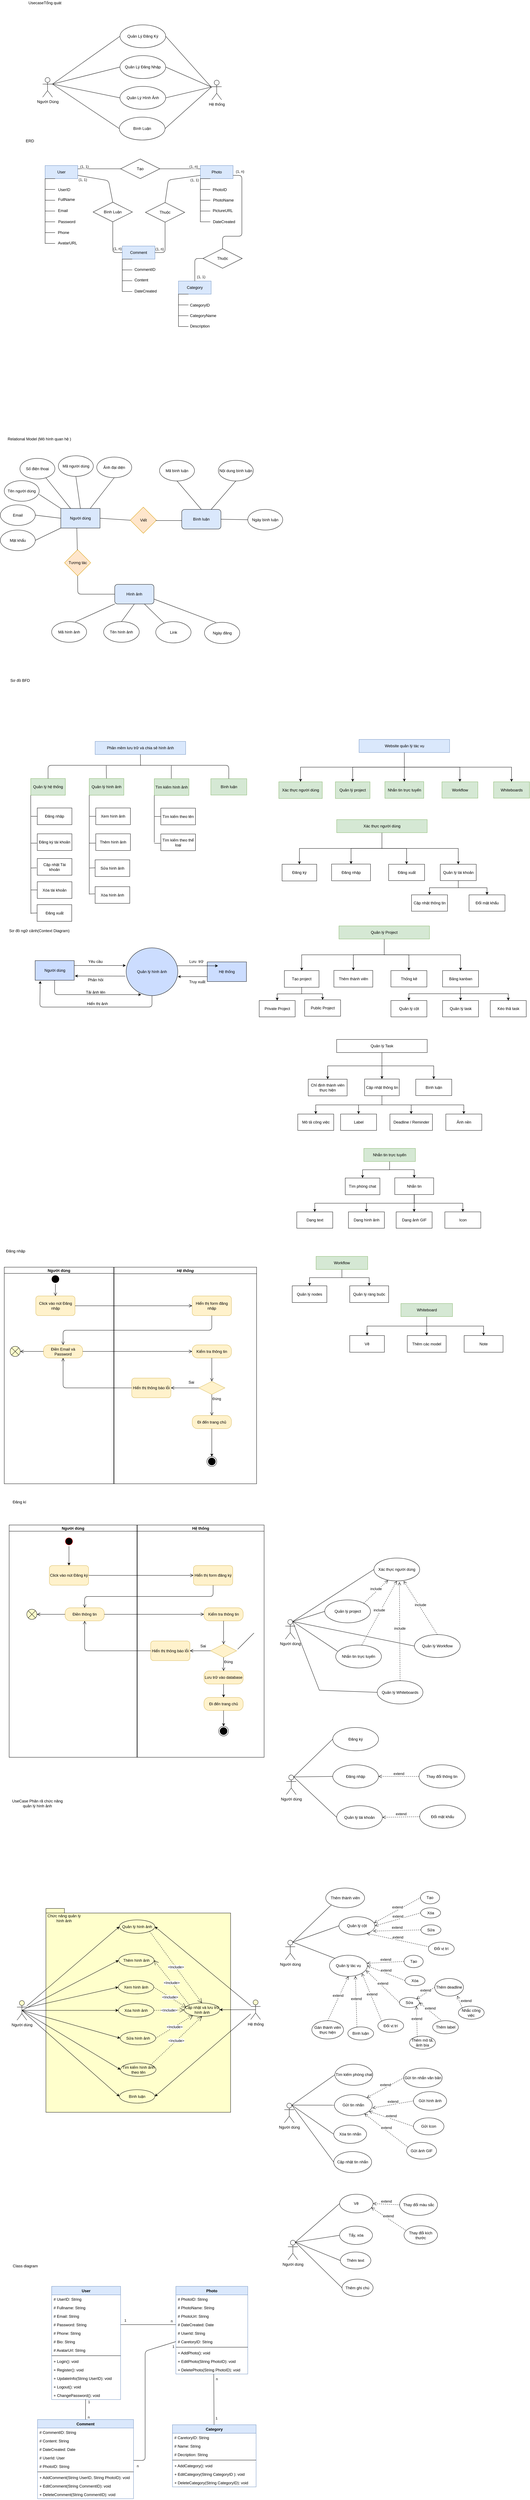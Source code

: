 <mxfile version="20.0.4" type="github">
  <diagram id="1OZ0fzqCseCf3csZvTV9" name="Page-1">
    <mxGraphModel dx="1422" dy="794" grid="0" gridSize="10" guides="1" tooltips="1" connect="1" arrows="1" fold="1" page="1" pageScale="1" pageWidth="827" pageHeight="1169" background="#ffffff" math="0" shadow="0">
      <root>
        <mxCell id="0" />
        <mxCell id="1" parent="0" />
        <mxCell id="WL56E5WNC0mjnMsQFO7s-23" value="User" style="whiteSpace=wrap;html=1;align=center;startSize=26;fillColor=#dae8fc;strokeColor=#6c8ebf;" parent="1" vertex="1">
          <mxGeometry x="137" y="630" width="100" height="40" as="geometry" />
        </mxCell>
        <mxCell id="WL56E5WNC0mjnMsQFO7s-30" value="" style="html=1;dashed=0;whitespace=wrap;shape=partialRectangle;right=0;startSize=26;fillColor=#ffffff;gradientColor=none;" parent="1" vertex="1">
          <mxGeometry x="137" y="670" width="30" height="33" as="geometry" />
        </mxCell>
        <mxCell id="WL56E5WNC0mjnMsQFO7s-41" value="UserID" style="text;html=1;resizable=0;autosize=1;align=center;verticalAlign=middle;points=[];fillColor=none;strokeColor=none;startSize=26;fontSize=12;" parent="1" vertex="1">
          <mxGeometry x="171" y="695" width="48" height="18" as="geometry" />
        </mxCell>
        <mxCell id="WL56E5WNC0mjnMsQFO7s-42" value="" style="html=1;dashed=0;whitespace=wrap;shape=partialRectangle;right=0;startSize=26;fillColor=#ffffff;gradientColor=none;" parent="1" vertex="1">
          <mxGeometry x="137" y="703" width="30" height="33" as="geometry" />
        </mxCell>
        <mxCell id="WL56E5WNC0mjnMsQFO7s-43" value="FullName" style="text;html=1;resizable=0;autosize=1;align=center;verticalAlign=middle;points=[];fillColor=none;strokeColor=none;startSize=26;fontSize=12;" parent="1" vertex="1">
          <mxGeometry x="171" y="725" width="61" height="18" as="geometry" />
        </mxCell>
        <mxCell id="WL56E5WNC0mjnMsQFO7s-44" value="" style="html=1;dashed=0;whitespace=wrap;shape=partialRectangle;right=0;startSize=26;fillColor=#ffffff;gradientColor=none;" parent="1" vertex="1">
          <mxGeometry x="137" y="736" width="30" height="33" as="geometry" />
        </mxCell>
        <mxCell id="WL56E5WNC0mjnMsQFO7s-45" value="Email" style="text;html=1;resizable=0;autosize=1;align=center;verticalAlign=middle;points=[];fillColor=none;strokeColor=none;startSize=26;fontSize=12;" parent="1" vertex="1">
          <mxGeometry x="171" y="759" width="40" height="18" as="geometry" />
        </mxCell>
        <mxCell id="WL56E5WNC0mjnMsQFO7s-46" value="" style="html=1;dashed=0;whitespace=wrap;shape=partialRectangle;right=0;startSize=26;fillColor=#ffffff;gradientColor=none;" parent="1" vertex="1">
          <mxGeometry x="137" y="769" width="30" height="33" as="geometry" />
        </mxCell>
        <mxCell id="WL56E5WNC0mjnMsQFO7s-47" value="Password" style="text;html=1;resizable=0;autosize=1;align=center;verticalAlign=middle;points=[];fillColor=none;strokeColor=none;startSize=26;fontSize=12;" parent="1" vertex="1">
          <mxGeometry x="171" y="793" width="63" height="18" as="geometry" />
        </mxCell>
        <mxCell id="WL56E5WNC0mjnMsQFO7s-49" value="" style="html=1;dashed=0;whitespace=wrap;shape=partialRectangle;right=0;startSize=26;fillColor=#ffffff;gradientColor=none;" parent="1" vertex="1">
          <mxGeometry x="137" y="802" width="30" height="33" as="geometry" />
        </mxCell>
        <mxCell id="WL56E5WNC0mjnMsQFO7s-50" value="Phone" style="text;html=1;resizable=0;autosize=1;align=center;verticalAlign=middle;points=[];fillColor=none;strokeColor=none;startSize=26;fontSize=12;" parent="1" vertex="1">
          <mxGeometry x="171" y="826" width="44" height="18" as="geometry" />
        </mxCell>
        <mxCell id="WL56E5WNC0mjnMsQFO7s-51" value="" style="html=1;dashed=0;whitespace=wrap;shape=partialRectangle;right=0;startSize=26;fillColor=#ffffff;gradientColor=none;" parent="1" vertex="1">
          <mxGeometry x="137" y="835" width="30" height="33" as="geometry" />
        </mxCell>
        <mxCell id="WL56E5WNC0mjnMsQFO7s-52" value="AvatarURL" style="text;html=1;resizable=0;autosize=1;align=center;verticalAlign=middle;points=[];fillColor=none;strokeColor=none;startSize=26;fontSize=12;" parent="1" vertex="1">
          <mxGeometry x="171" y="858" width="68" height="18" as="geometry" />
        </mxCell>
        <mxCell id="WL56E5WNC0mjnMsQFO7s-55" value="Photo" style="whiteSpace=wrap;html=1;align=center;startSize=26;fillColor=#dae8fc;strokeColor=#6c8ebf;" parent="1" vertex="1">
          <mxGeometry x="612" y="630" width="100" height="40" as="geometry" />
        </mxCell>
        <mxCell id="WL56E5WNC0mjnMsQFO7s-56" value="" style="html=1;dashed=0;whitespace=wrap;shape=partialRectangle;right=0;startSize=26;fillColor=#ffffff;gradientColor=none;" parent="1" vertex="1">
          <mxGeometry x="612" y="670" width="30" height="33" as="geometry" />
        </mxCell>
        <mxCell id="WL56E5WNC0mjnMsQFO7s-57" value="PhotoID" style="text;html=1;resizable=0;autosize=1;align=center;verticalAlign=middle;points=[];fillColor=none;strokeColor=none;startSize=26;fontSize=12;" parent="1" vertex="1">
          <mxGeometry x="644" y="695" width="53" height="18" as="geometry" />
        </mxCell>
        <mxCell id="WL56E5WNC0mjnMsQFO7s-58" value="" style="html=1;dashed=0;whitespace=wrap;shape=partialRectangle;right=0;startSize=26;fillColor=#ffffff;gradientColor=none;" parent="1" vertex="1">
          <mxGeometry x="612" y="703" width="30" height="33" as="geometry" />
        </mxCell>
        <mxCell id="WL56E5WNC0mjnMsQFO7s-59" value="PhotoName" style="text;html=1;resizable=0;autosize=1;align=center;verticalAlign=middle;points=[];fillColor=none;strokeColor=none;startSize=26;fontSize=12;" parent="1" vertex="1">
          <mxGeometry x="645" y="727" width="73" height="18" as="geometry" />
        </mxCell>
        <mxCell id="WL56E5WNC0mjnMsQFO7s-60" value="" style="html=1;dashed=0;whitespace=wrap;shape=partialRectangle;right=0;startSize=26;fillColor=#ffffff;gradientColor=none;" parent="1" vertex="1">
          <mxGeometry x="612" y="736" width="30" height="33" as="geometry" />
        </mxCell>
        <mxCell id="WL56E5WNC0mjnMsQFO7s-61" value="PictureURL" style="text;html=1;resizable=0;autosize=1;align=center;verticalAlign=middle;points=[];fillColor=none;strokeColor=none;startSize=26;fontSize=12;" parent="1" vertex="1">
          <mxGeometry x="644" y="759" width="72" height="18" as="geometry" />
        </mxCell>
        <mxCell id="WL56E5WNC0mjnMsQFO7s-62" value="" style="html=1;dashed=0;whitespace=wrap;shape=partialRectangle;right=0;startSize=26;fillColor=#ffffff;gradientColor=none;" parent="1" vertex="1">
          <mxGeometry x="612" y="769" width="30" height="33" as="geometry" />
        </mxCell>
        <mxCell id="WL56E5WNC0mjnMsQFO7s-63" value="&lt;span style=&quot;text-align: left&quot;&gt;DateCreated&lt;/span&gt;" style="text;html=1;resizable=0;autosize=1;align=center;verticalAlign=middle;points=[];fillColor=none;strokeColor=none;startSize=26;fontSize=12;" parent="1" vertex="1">
          <mxGeometry x="645" y="793" width="78" height="18" as="geometry" />
        </mxCell>
        <mxCell id="WL56E5WNC0mjnMsQFO7s-68" value="&lt;span&gt;Category&lt;/span&gt;" style="whiteSpace=wrap;html=1;align=center;startSize=26;fillColor=#dae8fc;strokeColor=#6c8ebf;" parent="1" vertex="1">
          <mxGeometry x="545" y="983" width="100" height="40" as="geometry" />
        </mxCell>
        <mxCell id="WL56E5WNC0mjnMsQFO7s-69" value="" style="html=1;dashed=0;whitespace=wrap;shape=partialRectangle;right=0;startSize=26;fillColor=#ffffff;gradientColor=none;" parent="1" vertex="1">
          <mxGeometry x="545" y="1023" width="30" height="33" as="geometry" />
        </mxCell>
        <mxCell id="WL56E5WNC0mjnMsQFO7s-70" value="CategoryID" style="text;html=1;resizable=0;autosize=1;align=center;verticalAlign=middle;points=[];fillColor=none;strokeColor=none;startSize=26;fontSize=12;" parent="1" vertex="1">
          <mxGeometry x="574" y="1048" width="71" height="18" as="geometry" />
        </mxCell>
        <mxCell id="WL56E5WNC0mjnMsQFO7s-71" value="" style="html=1;dashed=0;whitespace=wrap;shape=partialRectangle;right=0;startSize=26;fillColor=#ffffff;gradientColor=none;" parent="1" vertex="1">
          <mxGeometry x="545" y="1056" width="30" height="33" as="geometry" />
        </mxCell>
        <mxCell id="WL56E5WNC0mjnMsQFO7s-72" value="CategoryName" style="text;html=1;resizable=0;autosize=1;align=center;verticalAlign=middle;points=[];fillColor=none;strokeColor=none;startSize=26;fontSize=12;" parent="1" vertex="1">
          <mxGeometry x="574" y="1080" width="91" height="18" as="geometry" />
        </mxCell>
        <mxCell id="WL56E5WNC0mjnMsQFO7s-73" value="" style="html=1;dashed=0;whitespace=wrap;shape=partialRectangle;right=0;startSize=26;fillColor=#ffffff;gradientColor=none;" parent="1" vertex="1">
          <mxGeometry x="545" y="1089" width="30" height="33" as="geometry" />
        </mxCell>
        <mxCell id="WL56E5WNC0mjnMsQFO7s-74" value="Description" style="text;html=1;resizable=0;autosize=1;align=center;verticalAlign=middle;points=[];fillColor=none;strokeColor=none;startSize=26;fontSize=12;" parent="1" vertex="1">
          <mxGeometry x="575" y="1112" width="70" height="18" as="geometry" />
        </mxCell>
        <mxCell id="WL56E5WNC0mjnMsQFO7s-81" value="Comment" style="whiteSpace=wrap;html=1;align=center;startSize=26;fillColor=#dae8fc;strokeColor=#6c8ebf;" parent="1" vertex="1">
          <mxGeometry x="373" y="876" width="100" height="40" as="geometry" />
        </mxCell>
        <mxCell id="WL56E5WNC0mjnMsQFO7s-82" value="" style="html=1;dashed=0;whitespace=wrap;shape=partialRectangle;right=0;startSize=26;fillColor=#ffffff;gradientColor=none;" parent="1" vertex="1">
          <mxGeometry x="373" y="916" width="30" height="33" as="geometry" />
        </mxCell>
        <mxCell id="WL56E5WNC0mjnMsQFO7s-83" value="CommentID" style="text;html=1;resizable=0;autosize=1;align=center;verticalAlign=middle;points=[];fillColor=none;strokeColor=none;startSize=26;fontSize=12;" parent="1" vertex="1">
          <mxGeometry x="405" y="939" width="74" height="18" as="geometry" />
        </mxCell>
        <mxCell id="WL56E5WNC0mjnMsQFO7s-84" value="" style="html=1;dashed=0;whitespace=wrap;shape=partialRectangle;right=0;startSize=26;fillColor=#ffffff;gradientColor=none;" parent="1" vertex="1">
          <mxGeometry x="373" y="949" width="30" height="33" as="geometry" />
        </mxCell>
        <mxCell id="WL56E5WNC0mjnMsQFO7s-85" value="Content" style="text;html=1;resizable=0;autosize=1;align=center;verticalAlign=middle;points=[];fillColor=none;strokeColor=none;startSize=26;fontSize=12;" parent="1" vertex="1">
          <mxGeometry x="405" y="970.5" width="52" height="18" as="geometry" />
        </mxCell>
        <mxCell id="WL56E5WNC0mjnMsQFO7s-86" value="" style="html=1;dashed=0;whitespace=wrap;shape=partialRectangle;right=0;startSize=26;fillColor=#ffffff;gradientColor=none;" parent="1" vertex="1">
          <mxGeometry x="373" y="982" width="30" height="33" as="geometry" />
        </mxCell>
        <mxCell id="WL56E5WNC0mjnMsQFO7s-87" value="&lt;span style=&quot;text-align: left&quot;&gt;DateCreated&lt;/span&gt;" style="text;html=1;resizable=0;autosize=1;align=center;verticalAlign=middle;points=[];fillColor=none;strokeColor=none;startSize=26;fontSize=12;" parent="1" vertex="1">
          <mxGeometry x="405" y="1005" width="78" height="18" as="geometry" />
        </mxCell>
        <mxCell id="WL56E5WNC0mjnMsQFO7s-94" value="Tạo" style="shape=rhombus;perimeter=rhombusPerimeter;whiteSpace=wrap;html=1;align=center;startSize=26;fillColor=#ffffff;gradientColor=none;" parent="1" vertex="1">
          <mxGeometry x="368" y="610" width="120" height="60" as="geometry" />
        </mxCell>
        <mxCell id="WL56E5WNC0mjnMsQFO7s-96" value="" style="endArrow=none;html=1;labelBackgroundColor=#ffffff;fontSize=12;align=center;exitX=1;exitY=0.25;exitDx=0;exitDy=0;entryX=0;entryY=0.5;entryDx=0;entryDy=0;" parent="1" source="WL56E5WNC0mjnMsQFO7s-23" target="WL56E5WNC0mjnMsQFO7s-94" edge="1">
          <mxGeometry width="50" height="50" relative="1" as="geometry">
            <mxPoint x="380" y="667" as="sourcePoint" />
            <mxPoint x="430" y="617" as="targetPoint" />
          </mxGeometry>
        </mxCell>
        <mxCell id="ReMjWHnb7Xn00WL2P8cr-41" value="(1, 1)" style="edgeLabel;html=1;align=center;verticalAlign=middle;resizable=0;points=[];" parent="WL56E5WNC0mjnMsQFO7s-96" vertex="1" connectable="0">
          <mxGeometry x="-0.809" y="1" relative="1" as="geometry">
            <mxPoint x="7.5" y="-6" as="offset" />
          </mxGeometry>
        </mxCell>
        <mxCell id="WL56E5WNC0mjnMsQFO7s-97" value="" style="endArrow=none;html=1;labelBackgroundColor=#ffffff;fontSize=12;align=center;entryX=0;entryY=0.25;entryDx=0;entryDy=0;exitX=1;exitY=0.5;exitDx=0;exitDy=0;" parent="1" source="WL56E5WNC0mjnMsQFO7s-94" target="WL56E5WNC0mjnMsQFO7s-55" edge="1">
          <mxGeometry width="50" height="50" relative="1" as="geometry">
            <mxPoint x="380" y="667" as="sourcePoint" />
            <mxPoint x="430" y="617" as="targetPoint" />
          </mxGeometry>
        </mxCell>
        <mxCell id="ReMjWHnb7Xn00WL2P8cr-42" value="(1, n)" style="edgeLabel;html=1;align=center;verticalAlign=middle;resizable=0;points=[];" parent="WL56E5WNC0mjnMsQFO7s-97" vertex="1" connectable="0">
          <mxGeometry x="0.75" y="-3" relative="1" as="geometry">
            <mxPoint x="-5.5" y="-10" as="offset" />
          </mxGeometry>
        </mxCell>
        <mxCell id="WL56E5WNC0mjnMsQFO7s-98" value="Thuộc" style="shape=rhombus;perimeter=rhombusPerimeter;whiteSpace=wrap;html=1;align=center;startSize=26;fillColor=#ffffff;gradientColor=none;" parent="1" vertex="1">
          <mxGeometry x="620" y="884" width="120" height="60" as="geometry" />
        </mxCell>
        <mxCell id="WL56E5WNC0mjnMsQFO7s-99" value="" style="endArrow=none;html=1;labelBackgroundColor=#ffffff;fontSize=12;align=center;exitX=0.5;exitY=0;exitDx=0;exitDy=0;entryX=0;entryY=0.5;entryDx=0;entryDy=0;" parent="1" source="WL56E5WNC0mjnMsQFO7s-68" target="WL56E5WNC0mjnMsQFO7s-98" edge="1">
          <mxGeometry width="50" height="50" relative="1" as="geometry">
            <mxPoint x="445" y="914" as="sourcePoint" />
            <mxPoint x="638" y="881" as="targetPoint" />
            <Array as="points">
              <mxPoint x="595" y="914" />
            </Array>
          </mxGeometry>
        </mxCell>
        <mxCell id="WL56E5WNC0mjnMsQFO7s-100" value="" style="endArrow=none;html=1;labelBackgroundColor=#ffffff;fontSize=12;align=center;entryX=1;entryY=0.75;entryDx=0;entryDy=0;exitX=0.5;exitY=0;exitDx=0;exitDy=0;" parent="1" source="WL56E5WNC0mjnMsQFO7s-98" target="WL56E5WNC0mjnMsQFO7s-55" edge="1">
          <mxGeometry width="50" height="50" relative="1" as="geometry">
            <mxPoint x="445" y="873" as="sourcePoint" />
            <mxPoint x="609" y="856" as="targetPoint" />
            <Array as="points">
              <mxPoint x="680" y="846" />
              <mxPoint x="739" y="846" />
              <mxPoint x="739" y="660" />
            </Array>
          </mxGeometry>
        </mxCell>
        <mxCell id="WL56E5WNC0mjnMsQFO7s-102" value="Bình Luận" style="shape=rhombus;perimeter=rhombusPerimeter;whiteSpace=wrap;html=1;align=center;startSize=26;fillColor=#ffffff;gradientColor=none;" parent="1" vertex="1">
          <mxGeometry x="284" y="742" width="120" height="60" as="geometry" />
        </mxCell>
        <mxCell id="WL56E5WNC0mjnMsQFO7s-103" value="" style="endArrow=none;html=1;labelBackgroundColor=#ffffff;fontSize=12;align=center;exitX=1;exitY=0.75;exitDx=0;exitDy=0;entryX=0.5;entryY=0;entryDx=0;entryDy=0;" parent="1" source="WL56E5WNC0mjnMsQFO7s-23" target="WL56E5WNC0mjnMsQFO7s-102" edge="1">
          <mxGeometry width="50" height="50" relative="1" as="geometry">
            <mxPoint x="247" y="660" as="sourcePoint" />
            <mxPoint x="371" y="660" as="targetPoint" />
            <Array as="points">
              <mxPoint x="331" y="676" />
            </Array>
          </mxGeometry>
        </mxCell>
        <mxCell id="ReMjWHnb7Xn00WL2P8cr-43" value="(1, 1)" style="edgeLabel;html=1;align=center;verticalAlign=middle;resizable=0;points=[];" parent="WL56E5WNC0mjnMsQFO7s-103" vertex="1" connectable="0">
          <mxGeometry x="-0.857" relative="1" as="geometry">
            <mxPoint x="3.67" y="10.99" as="offset" />
          </mxGeometry>
        </mxCell>
        <mxCell id="WL56E5WNC0mjnMsQFO7s-104" value="" style="endArrow=none;html=1;labelBackgroundColor=#ffffff;fontSize=12;align=center;entryX=0.5;entryY=1;entryDx=0;entryDy=0;exitX=0;exitY=0.5;exitDx=0;exitDy=0;" parent="1" source="WL56E5WNC0mjnMsQFO7s-81" target="WL56E5WNC0mjnMsQFO7s-102" edge="1">
          <mxGeometry width="50" height="50" relative="1" as="geometry">
            <mxPoint x="380" y="917" as="sourcePoint" />
            <mxPoint x="430" y="867" as="targetPoint" />
            <Array as="points">
              <mxPoint x="344" y="896" />
            </Array>
          </mxGeometry>
        </mxCell>
        <mxCell id="WL56E5WNC0mjnMsQFO7s-105" value="Thuộc" style="shape=rhombus;perimeter=rhombusPerimeter;whiteSpace=wrap;html=1;align=center;startSize=26;fillColor=#ffffff;gradientColor=none;" parent="1" vertex="1">
          <mxGeometry x="444" y="743" width="120" height="60" as="geometry" />
        </mxCell>
        <mxCell id="WL56E5WNC0mjnMsQFO7s-106" value="" style="endArrow=none;html=1;labelBackgroundColor=#ffffff;fontSize=12;align=center;entryX=0;entryY=0.75;entryDx=0;entryDy=0;exitX=0.5;exitY=0;exitDx=0;exitDy=0;" parent="1" source="WL56E5WNC0mjnMsQFO7s-105" target="WL56E5WNC0mjnMsQFO7s-55" edge="1">
          <mxGeometry width="50" height="50" relative="1" as="geometry">
            <mxPoint x="380" y="834" as="sourcePoint" />
            <mxPoint x="430" y="784" as="targetPoint" />
            <Array as="points">
              <mxPoint x="514" y="674" />
            </Array>
          </mxGeometry>
        </mxCell>
        <mxCell id="WL56E5WNC0mjnMsQFO7s-107" value="" style="endArrow=none;html=1;labelBackgroundColor=#ffffff;fontSize=12;align=center;entryX=0.5;entryY=1;entryDx=0;entryDy=0;exitX=1;exitY=0.5;exitDx=0;exitDy=0;" parent="1" source="WL56E5WNC0mjnMsQFO7s-81" target="WL56E5WNC0mjnMsQFO7s-105" edge="1">
          <mxGeometry width="50" height="50" relative="1" as="geometry">
            <mxPoint x="380" y="834" as="sourcePoint" />
            <mxPoint x="430" y="784" as="targetPoint" />
            <Array as="points">
              <mxPoint x="504" y="896" />
            </Array>
          </mxGeometry>
        </mxCell>
        <mxCell id="WL56E5WNC0mjnMsQFO7s-110" value="Người Dùng" style="shape=umlActor;verticalLabelPosition=bottom;verticalAlign=top;html=1;startSize=26;fillColor=#ffffff;gradientColor=none;fontSize=12;" parent="1" vertex="1">
          <mxGeometry x="129.5" y="361" width="30" height="60" as="geometry" />
        </mxCell>
        <mxCell id="WL56E5WNC0mjnMsQFO7s-114" value="Hệ thống" style="shape=umlActor;verticalLabelPosition=bottom;verticalAlign=top;html=1;startSize=26;fillColor=#ffffff;gradientColor=none;fontSize=12;" parent="1" vertex="1">
          <mxGeometry x="647" y="369" width="30" height="60" as="geometry" />
        </mxCell>
        <mxCell id="WL56E5WNC0mjnMsQFO7s-115" value="Quản Lý Đăng Ký" style="ellipse;whiteSpace=wrap;html=1;startSize=26;fillColor=#ffffff;gradientColor=none;fontSize=12;" parent="1" vertex="1">
          <mxGeometry x="366" y="200" width="140" height="70" as="geometry" />
        </mxCell>
        <mxCell id="WL56E5WNC0mjnMsQFO7s-116" value="Quản Lý Đăng Nhập" style="ellipse;whiteSpace=wrap;html=1;startSize=26;fillColor=#ffffff;gradientColor=none;fontSize=12;" parent="1" vertex="1">
          <mxGeometry x="366" y="294" width="140" height="70" as="geometry" />
        </mxCell>
        <mxCell id="WL56E5WNC0mjnMsQFO7s-117" value="Quản Lý Hình Ảnh" style="ellipse;whiteSpace=wrap;html=1;startSize=26;fillColor=#ffffff;gradientColor=none;fontSize=12;" parent="1" vertex="1">
          <mxGeometry x="366" y="388" width="140" height="70" as="geometry" />
        </mxCell>
        <mxCell id="WL56E5WNC0mjnMsQFO7s-118" value="Bình Luận" style="ellipse;whiteSpace=wrap;html=1;startSize=26;fillColor=#ffffff;gradientColor=none;fontSize=12;" parent="1" vertex="1">
          <mxGeometry x="364" y="482" width="140" height="70" as="geometry" />
        </mxCell>
        <mxCell id="WL56E5WNC0mjnMsQFO7s-120" value="User" style="swimlane;fontStyle=1;align=center;verticalAlign=top;childLayout=stackLayout;horizontal=1;startSize=26;horizontalStack=0;resizeParent=1;resizeParentMax=0;resizeLast=0;collapsible=1;marginBottom=0;fillColor=#dae8fc;fontSize=12;strokeColor=#6c8ebf;" parent="1" vertex="1">
          <mxGeometry x="157" y="7112" width="211" height="346" as="geometry">
            <mxRectangle x="65" y="458" width="53" height="26" as="alternateBounds" />
          </mxGeometry>
        </mxCell>
        <mxCell id="ReMjWHnb7Xn00WL2P8cr-53" value="# UserID: String" style="text;strokeColor=none;fillColor=none;align=left;verticalAlign=top;spacingLeft=4;spacingRight=4;overflow=hidden;rotatable=0;points=[[0,0.5],[1,0.5]];portConstraint=eastwest;" parent="WL56E5WNC0mjnMsQFO7s-120" vertex="1">
          <mxGeometry y="26" width="211" height="26" as="geometry" />
        </mxCell>
        <mxCell id="WL56E5WNC0mjnMsQFO7s-121" value="# Fullname: String" style="text;strokeColor=none;fillColor=none;align=left;verticalAlign=top;spacingLeft=4;spacingRight=4;overflow=hidden;rotatable=0;points=[[0,0.5],[1,0.5]];portConstraint=eastwest;" parent="WL56E5WNC0mjnMsQFO7s-120" vertex="1">
          <mxGeometry y="52" width="211" height="26" as="geometry" />
        </mxCell>
        <mxCell id="WL56E5WNC0mjnMsQFO7s-125" value="# Email: String" style="text;strokeColor=none;fillColor=none;align=left;verticalAlign=top;spacingLeft=4;spacingRight=4;overflow=hidden;rotatable=0;points=[[0,0.5],[1,0.5]];portConstraint=eastwest;" parent="WL56E5WNC0mjnMsQFO7s-120" vertex="1">
          <mxGeometry y="78" width="211" height="26" as="geometry" />
        </mxCell>
        <mxCell id="WL56E5WNC0mjnMsQFO7s-126" value="# Password: String" style="text;strokeColor=none;fillColor=none;align=left;verticalAlign=top;spacingLeft=4;spacingRight=4;overflow=hidden;rotatable=0;points=[[0,0.5],[1,0.5]];portConstraint=eastwest;" parent="WL56E5WNC0mjnMsQFO7s-120" vertex="1">
          <mxGeometry y="104" width="211" height="26" as="geometry" />
        </mxCell>
        <mxCell id="WL56E5WNC0mjnMsQFO7s-127" value="# Phone: String" style="text;strokeColor=none;fillColor=none;align=left;verticalAlign=top;spacingLeft=4;spacingRight=4;overflow=hidden;rotatable=0;points=[[0,0.5],[1,0.5]];portConstraint=eastwest;" parent="WL56E5WNC0mjnMsQFO7s-120" vertex="1">
          <mxGeometry y="130" width="211" height="26" as="geometry" />
        </mxCell>
        <mxCell id="WL56E5WNC0mjnMsQFO7s-128" value="# Bio: String" style="text;strokeColor=none;fillColor=none;align=left;verticalAlign=top;spacingLeft=4;spacingRight=4;overflow=hidden;rotatable=0;points=[[0,0.5],[1,0.5]];portConstraint=eastwest;" parent="WL56E5WNC0mjnMsQFO7s-120" vertex="1">
          <mxGeometry y="156" width="211" height="26" as="geometry" />
        </mxCell>
        <mxCell id="WL56E5WNC0mjnMsQFO7s-129" value="# AvatarUrl: String" style="text;strokeColor=none;fillColor=none;align=left;verticalAlign=top;spacingLeft=4;spacingRight=4;overflow=hidden;rotatable=0;points=[[0,0.5],[1,0.5]];portConstraint=eastwest;" parent="WL56E5WNC0mjnMsQFO7s-120" vertex="1">
          <mxGeometry y="182" width="211" height="26" as="geometry" />
        </mxCell>
        <mxCell id="WL56E5WNC0mjnMsQFO7s-122" value="" style="line;strokeWidth=1;fillColor=none;align=left;verticalAlign=middle;spacingTop=-1;spacingLeft=3;spacingRight=3;rotatable=0;labelPosition=right;points=[];portConstraint=eastwest;" parent="WL56E5WNC0mjnMsQFO7s-120" vertex="1">
          <mxGeometry y="208" width="211" height="8" as="geometry" />
        </mxCell>
        <mxCell id="WL56E5WNC0mjnMsQFO7s-123" value="+ Login(): void" style="text;strokeColor=none;fillColor=none;align=left;verticalAlign=top;spacingLeft=4;spacingRight=4;overflow=hidden;rotatable=0;points=[[0,0.5],[1,0.5]];portConstraint=eastwest;" parent="WL56E5WNC0mjnMsQFO7s-120" vertex="1">
          <mxGeometry y="216" width="211" height="26" as="geometry" />
        </mxCell>
        <mxCell id="WL56E5WNC0mjnMsQFO7s-130" value="+ Register(): void" style="text;strokeColor=none;fillColor=none;align=left;verticalAlign=top;spacingLeft=4;spacingRight=4;overflow=hidden;rotatable=0;points=[[0,0.5],[1,0.5]];portConstraint=eastwest;" parent="WL56E5WNC0mjnMsQFO7s-120" vertex="1">
          <mxGeometry y="242" width="211" height="26" as="geometry" />
        </mxCell>
        <mxCell id="WL56E5WNC0mjnMsQFO7s-131" value="+ UpdateInfo(String UserID): void" style="text;strokeColor=none;fillColor=none;align=left;verticalAlign=top;spacingLeft=4;spacingRight=4;overflow=hidden;rotatable=0;points=[[0,0.5],[1,0.5]];portConstraint=eastwest;" parent="WL56E5WNC0mjnMsQFO7s-120" vertex="1">
          <mxGeometry y="268" width="211" height="26" as="geometry" />
        </mxCell>
        <mxCell id="pRK5wgSLd5WfmLrCtnuf-2" value="+ Logout(): void" style="text;strokeColor=none;fillColor=none;align=left;verticalAlign=top;spacingLeft=4;spacingRight=4;overflow=hidden;rotatable=0;points=[[0,0.5],[1,0.5]];portConstraint=eastwest;" parent="WL56E5WNC0mjnMsQFO7s-120" vertex="1">
          <mxGeometry y="294" width="211" height="26" as="geometry" />
        </mxCell>
        <mxCell id="ReMjWHnb7Xn00WL2P8cr-58" value="+ ChangePassword(): void" style="text;strokeColor=none;fillColor=none;align=left;verticalAlign=top;spacingLeft=4;spacingRight=4;overflow=hidden;rotatable=0;points=[[0,0.5],[1,0.5]];portConstraint=eastwest;" parent="WL56E5WNC0mjnMsQFO7s-120" vertex="1">
          <mxGeometry y="320" width="211" height="26" as="geometry" />
        </mxCell>
        <mxCell id="WL56E5WNC0mjnMsQFO7s-132" value="Photo" style="swimlane;fontStyle=1;align=center;verticalAlign=top;childLayout=stackLayout;horizontal=1;startSize=26;horizontalStack=0;resizeParent=1;resizeParentMax=0;resizeLast=0;collapsible=1;marginBottom=0;fillColor=#dae8fc;fontSize=12;strokeColor=#6c8ebf;" parent="1" vertex="1">
          <mxGeometry x="537" y="7112" width="220" height="268" as="geometry">
            <mxRectangle x="65" y="458" width="53" height="26" as="alternateBounds" />
          </mxGeometry>
        </mxCell>
        <mxCell id="WL56E5WNC0mjnMsQFO7s-133" value="# PhotoID: String" style="text;fillColor=none;align=left;verticalAlign=top;spacingLeft=4;spacingRight=4;overflow=hidden;rotatable=0;points=[[0,0.5],[1,0.5]];portConstraint=eastwest;" parent="WL56E5WNC0mjnMsQFO7s-132" vertex="1">
          <mxGeometry y="26" width="220" height="26" as="geometry" />
        </mxCell>
        <mxCell id="WL56E5WNC0mjnMsQFO7s-134" value="# PhotoName: String" style="text;strokeColor=none;fillColor=none;align=left;verticalAlign=top;spacingLeft=4;spacingRight=4;overflow=hidden;rotatable=0;points=[[0,0.5],[1,0.5]];portConstraint=eastwest;" parent="WL56E5WNC0mjnMsQFO7s-132" vertex="1">
          <mxGeometry y="52" width="220" height="26" as="geometry" />
        </mxCell>
        <mxCell id="WL56E5WNC0mjnMsQFO7s-135" value="# PhotoUrl: String" style="text;strokeColor=none;fillColor=none;align=left;verticalAlign=top;spacingLeft=4;spacingRight=4;overflow=hidden;rotatable=0;points=[[0,0.5],[1,0.5]];portConstraint=eastwest;" parent="WL56E5WNC0mjnMsQFO7s-132" vertex="1">
          <mxGeometry y="78" width="220" height="26" as="geometry" />
        </mxCell>
        <mxCell id="WL56E5WNC0mjnMsQFO7s-136" value="# DateCreated: Date" style="text;strokeColor=none;fillColor=none;align=left;verticalAlign=top;spacingLeft=4;spacingRight=4;overflow=hidden;rotatable=0;points=[[0,0.5],[1,0.5]];portConstraint=eastwest;" parent="WL56E5WNC0mjnMsQFO7s-132" vertex="1">
          <mxGeometry y="104" width="220" height="26" as="geometry" />
        </mxCell>
        <mxCell id="WL56E5WNC0mjnMsQFO7s-137" value="# UserId: String" style="text;strokeColor=none;fillColor=none;align=left;verticalAlign=top;spacingLeft=4;spacingRight=4;overflow=hidden;rotatable=0;points=[[0,0.5],[1,0.5]];portConstraint=eastwest;" parent="WL56E5WNC0mjnMsQFO7s-132" vertex="1">
          <mxGeometry y="130" width="220" height="26" as="geometry" />
        </mxCell>
        <mxCell id="WL56E5WNC0mjnMsQFO7s-165" value="# CaretoryID: String" style="text;strokeColor=none;fillColor=none;align=left;verticalAlign=top;spacingLeft=4;spacingRight=4;overflow=hidden;rotatable=0;points=[[0,0.5],[1,0.5]];portConstraint=eastwest;" parent="WL56E5WNC0mjnMsQFO7s-132" vertex="1">
          <mxGeometry y="156" width="220" height="26" as="geometry" />
        </mxCell>
        <mxCell id="WL56E5WNC0mjnMsQFO7s-139" value="" style="line;strokeWidth=1;fillColor=none;align=left;verticalAlign=middle;spacingTop=-1;spacingLeft=3;spacingRight=3;rotatable=0;labelPosition=right;points=[];portConstraint=eastwest;" parent="WL56E5WNC0mjnMsQFO7s-132" vertex="1">
          <mxGeometry y="182" width="220" height="8" as="geometry" />
        </mxCell>
        <mxCell id="WL56E5WNC0mjnMsQFO7s-140" value="+ AddPhoto(): void" style="text;strokeColor=none;fillColor=none;align=left;verticalAlign=top;spacingLeft=4;spacingRight=4;overflow=hidden;rotatable=0;points=[[0,0.5],[1,0.5]];portConstraint=eastwest;" parent="WL56E5WNC0mjnMsQFO7s-132" vertex="1">
          <mxGeometry y="190" width="220" height="26" as="geometry" />
        </mxCell>
        <mxCell id="WL56E5WNC0mjnMsQFO7s-141" value="+ EditPhoto(String PhotoID): void" style="text;strokeColor=none;fillColor=none;align=left;verticalAlign=top;spacingLeft=4;spacingRight=4;overflow=hidden;rotatable=0;points=[[0,0.5],[1,0.5]];portConstraint=eastwest;" parent="WL56E5WNC0mjnMsQFO7s-132" vertex="1">
          <mxGeometry y="216" width="220" height="26" as="geometry" />
        </mxCell>
        <mxCell id="WL56E5WNC0mjnMsQFO7s-142" value="+ DeletePhoto(String PhotoID): void" style="text;strokeColor=none;fillColor=none;align=left;verticalAlign=top;spacingLeft=4;spacingRight=4;overflow=hidden;rotatable=0;points=[[0,0.5],[1,0.5]];portConstraint=eastwest;" parent="WL56E5WNC0mjnMsQFO7s-132" vertex="1">
          <mxGeometry y="242" width="220" height="26" as="geometry" />
        </mxCell>
        <mxCell id="WL56E5WNC0mjnMsQFO7s-143" value="Comment" style="swimlane;fontStyle=1;align=center;verticalAlign=top;childLayout=stackLayout;horizontal=1;startSize=26;horizontalStack=0;resizeParent=1;resizeParentMax=0;resizeLast=0;collapsible=1;marginBottom=0;fillColor=#dae8fc;fontSize=12;strokeColor=#6c8ebf;" parent="1" vertex="1">
          <mxGeometry x="113.75" y="7519" width="293.75" height="242" as="geometry">
            <mxRectangle x="65" y="458" width="53" height="26" as="alternateBounds" />
          </mxGeometry>
        </mxCell>
        <mxCell id="WL56E5WNC0mjnMsQFO7s-144" value="# CommentID: String" style="text;strokeColor=none;fillColor=none;align=left;verticalAlign=top;spacingLeft=4;spacingRight=4;overflow=hidden;rotatable=0;points=[[0,0.5],[1,0.5]];portConstraint=eastwest;" parent="WL56E5WNC0mjnMsQFO7s-143" vertex="1">
          <mxGeometry y="26" width="293.75" height="26" as="geometry" />
        </mxCell>
        <mxCell id="WL56E5WNC0mjnMsQFO7s-145" value="# Content: String" style="text;strokeColor=none;fillColor=none;align=left;verticalAlign=top;spacingLeft=4;spacingRight=4;overflow=hidden;rotatable=0;points=[[0,0.5],[1,0.5]];portConstraint=eastwest;" parent="WL56E5WNC0mjnMsQFO7s-143" vertex="1">
          <mxGeometry y="52" width="293.75" height="26" as="geometry" />
        </mxCell>
        <mxCell id="WL56E5WNC0mjnMsQFO7s-147" value="# DateCreated: Date" style="text;strokeColor=none;fillColor=none;align=left;verticalAlign=top;spacingLeft=4;spacingRight=4;overflow=hidden;rotatable=0;points=[[0,0.5],[1,0.5]];portConstraint=eastwest;" parent="WL56E5WNC0mjnMsQFO7s-143" vertex="1">
          <mxGeometry y="78" width="293.75" height="26" as="geometry" />
        </mxCell>
        <mxCell id="WL56E5WNC0mjnMsQFO7s-148" value="# UserId: User" style="text;strokeColor=none;fillColor=none;align=left;verticalAlign=top;spacingLeft=4;spacingRight=4;overflow=hidden;rotatable=0;points=[[0,0.5],[1,0.5]];portConstraint=eastwest;" parent="WL56E5WNC0mjnMsQFO7s-143" vertex="1">
          <mxGeometry y="104" width="293.75" height="26" as="geometry" />
        </mxCell>
        <mxCell id="WL56E5WNC0mjnMsQFO7s-146" value="# PhotoID: String" style="text;strokeColor=none;fillColor=none;align=left;verticalAlign=top;spacingLeft=4;spacingRight=4;overflow=hidden;rotatable=0;points=[[0,0.5],[1,0.5]];portConstraint=eastwest;" parent="WL56E5WNC0mjnMsQFO7s-143" vertex="1">
          <mxGeometry y="130" width="293.75" height="26" as="geometry" />
        </mxCell>
        <mxCell id="WL56E5WNC0mjnMsQFO7s-149" value="" style="line;strokeWidth=1;fillColor=none;align=left;verticalAlign=middle;spacingTop=-1;spacingLeft=3;spacingRight=3;rotatable=0;labelPosition=right;points=[];portConstraint=eastwest;" parent="WL56E5WNC0mjnMsQFO7s-143" vertex="1">
          <mxGeometry y="156" width="293.75" height="8" as="geometry" />
        </mxCell>
        <mxCell id="WL56E5WNC0mjnMsQFO7s-151" value="+ AddComment(String UserID, String PhotoID): void" style="text;strokeColor=none;fillColor=none;align=left;verticalAlign=top;spacingLeft=4;spacingRight=4;overflow=hidden;rotatable=0;points=[[0,0.5],[1,0.5]];portConstraint=eastwest;" parent="WL56E5WNC0mjnMsQFO7s-143" vertex="1">
          <mxGeometry y="164" width="293.75" height="26" as="geometry" />
        </mxCell>
        <mxCell id="k80brB-KYHI7LlJDPjke-1" value="+ EditComment(String CommentID): void" style="text;strokeColor=none;fillColor=none;align=left;verticalAlign=top;spacingLeft=4;spacingRight=4;overflow=hidden;rotatable=0;points=[[0,0.5],[1,0.5]];portConstraint=eastwest;" parent="WL56E5WNC0mjnMsQFO7s-143" vertex="1">
          <mxGeometry y="190" width="293.75" height="26" as="geometry" />
        </mxCell>
        <mxCell id="k80brB-KYHI7LlJDPjke-2" value="+ DeleteComment(String CommentID): void" style="text;strokeColor=none;fillColor=none;align=left;verticalAlign=top;spacingLeft=4;spacingRight=4;overflow=hidden;rotatable=0;points=[[0,0.5],[1,0.5]];portConstraint=eastwest;" parent="WL56E5WNC0mjnMsQFO7s-143" vertex="1">
          <mxGeometry y="216" width="293.75" height="26" as="geometry" />
        </mxCell>
        <mxCell id="WL56E5WNC0mjnMsQFO7s-156" value="Category" style="swimlane;fontStyle=1;align=center;verticalAlign=top;childLayout=stackLayout;horizontal=1;startSize=26;horizontalStack=0;resizeParent=1;resizeParentMax=0;resizeLast=0;collapsible=1;marginBottom=0;fillColor=#dae8fc;fontSize=12;strokeColor=#6c8ebf;" parent="1" vertex="1">
          <mxGeometry x="526.5" y="7535" width="256" height="190" as="geometry">
            <mxRectangle x="65" y="458" width="53" height="26" as="alternateBounds" />
          </mxGeometry>
        </mxCell>
        <mxCell id="WL56E5WNC0mjnMsQFO7s-157" value="# CaretoryID: String" style="text;strokeColor=none;fillColor=none;align=left;verticalAlign=top;spacingLeft=4;spacingRight=4;overflow=hidden;rotatable=0;points=[[0,0.5],[1,0.5]];portConstraint=eastwest;" parent="WL56E5WNC0mjnMsQFO7s-156" vertex="1">
          <mxGeometry y="26" width="256" height="26" as="geometry" />
        </mxCell>
        <mxCell id="WL56E5WNC0mjnMsQFO7s-158" value="# Name: String" style="text;strokeColor=none;fillColor=none;align=left;verticalAlign=top;spacingLeft=4;spacingRight=4;overflow=hidden;rotatable=0;points=[[0,0.5],[1,0.5]];portConstraint=eastwest;" parent="WL56E5WNC0mjnMsQFO7s-156" vertex="1">
          <mxGeometry y="52" width="256" height="26" as="geometry" />
        </mxCell>
        <mxCell id="ReMjWHnb7Xn00WL2P8cr-52" value="# Decription: String" style="text;strokeColor=none;fillColor=none;align=left;verticalAlign=top;spacingLeft=4;spacingRight=4;overflow=hidden;rotatable=0;points=[[0,0.5],[1,0.5]];portConstraint=eastwest;" parent="WL56E5WNC0mjnMsQFO7s-156" vertex="1">
          <mxGeometry y="78" width="256" height="26" as="geometry" />
        </mxCell>
        <mxCell id="WL56E5WNC0mjnMsQFO7s-162" value="" style="line;strokeWidth=1;fillColor=none;align=left;verticalAlign=middle;spacingTop=-1;spacingLeft=3;spacingRight=3;rotatable=0;labelPosition=right;points=[];portConstraint=eastwest;" parent="WL56E5WNC0mjnMsQFO7s-156" vertex="1">
          <mxGeometry y="104" width="256" height="8" as="geometry" />
        </mxCell>
        <mxCell id="WL56E5WNC0mjnMsQFO7s-163" value="+ AddCategory(): void" style="text;strokeColor=none;fillColor=none;align=left;verticalAlign=top;spacingLeft=4;spacingRight=4;overflow=hidden;rotatable=0;points=[[0,0.5],[1,0.5]];portConstraint=eastwest;" parent="WL56E5WNC0mjnMsQFO7s-156" vertex="1">
          <mxGeometry y="112" width="256" height="26" as="geometry" />
        </mxCell>
        <mxCell id="k80brB-KYHI7LlJDPjke-3" value="+ EditCategory(String CategoryID ): void" style="text;strokeColor=none;fillColor=none;align=left;verticalAlign=top;spacingLeft=4;spacingRight=4;overflow=hidden;rotatable=0;points=[[0,0.5],[1,0.5]];portConstraint=eastwest;" parent="WL56E5WNC0mjnMsQFO7s-156" vertex="1">
          <mxGeometry y="138" width="256" height="26" as="geometry" />
        </mxCell>
        <mxCell id="k80brB-KYHI7LlJDPjke-4" value="+ DeleteCategory(String CategoryID): void" style="text;strokeColor=none;fillColor=none;align=left;verticalAlign=top;spacingLeft=4;spacingRight=4;overflow=hidden;rotatable=0;points=[[0,0.5],[1,0.5]];portConstraint=eastwest;" parent="WL56E5WNC0mjnMsQFO7s-156" vertex="1">
          <mxGeometry y="164" width="256" height="26" as="geometry" />
        </mxCell>
        <mxCell id="WL56E5WNC0mjnMsQFO7s-166" value="Phần mềm lưu trữ và chia sẻ hình ảnh" style="whiteSpace=wrap;html=1;align=center;startSize=26;fillColor=#dae8fc;fontSize=12;strokeColor=#6c8ebf;" parent="1" vertex="1">
          <mxGeometry x="290" y="2390" width="277" height="40" as="geometry" />
        </mxCell>
        <mxCell id="WL56E5WNC0mjnMsQFO7s-167" value="Đăng nhập" style="whiteSpace=wrap;html=1;align=center;startSize=26;fillColor=#ffffff;fontSize=12;" parent="1" vertex="1">
          <mxGeometry x="113" y="2593.5" width="106" height="51" as="geometry" />
        </mxCell>
        <mxCell id="WL56E5WNC0mjnMsQFO7s-171" value="Quản lý hệ thống" style="whiteSpace=wrap;html=1;align=center;startSize=26;fillColor=#d5e8d4;fontSize=12;strokeColor=#82b366;" parent="1" vertex="1">
          <mxGeometry x="93" y="2503.5" width="106" height="51" as="geometry" />
        </mxCell>
        <mxCell id="WL56E5WNC0mjnMsQFO7s-172" value="Đăng ký tài khoản" style="whiteSpace=wrap;html=1;align=center;startSize=26;fillColor=#ffffff;fontSize=12;" parent="1" vertex="1">
          <mxGeometry x="113" y="2672.5" width="106" height="51" as="geometry" />
        </mxCell>
        <mxCell id="WL56E5WNC0mjnMsQFO7s-173" value="Đăng xuất" style="whiteSpace=wrap;html=1;align=center;startSize=26;fillColor=#ffffff;fontSize=12;" parent="1" vertex="1">
          <mxGeometry x="112.5" y="2889" width="106" height="51" as="geometry" />
        </mxCell>
        <mxCell id="WL56E5WNC0mjnMsQFO7s-180" value="Bình luận" style="html=1;startSize=26;fillColor=#d5e8d4;fontSize=12;strokeColor=#82b366;" parent="1" vertex="1">
          <mxGeometry x="644" y="2504" width="110" height="50" as="geometry" />
        </mxCell>
        <mxCell id="WL56E5WNC0mjnMsQFO7s-190" value="" style="endArrow=none;html=1;labelBackgroundColor=#ffffff;fontSize=12;align=center;exitX=0.5;exitY=0;exitDx=0;exitDy=0;" parent="1" source="WL56E5WNC0mjnMsQFO7s-171" edge="1">
          <mxGeometry relative="1" as="geometry">
            <mxPoint x="305" y="2553" as="sourcePoint" />
            <mxPoint x="429" y="2463" as="targetPoint" />
            <Array as="points">
              <mxPoint x="146" y="2463" />
            </Array>
          </mxGeometry>
        </mxCell>
        <mxCell id="WL56E5WNC0mjnMsQFO7s-191" value="" style="endArrow=none;html=1;labelBackgroundColor=#ffffff;fontSize=12;align=center;" parent="1" source="WL56E5WNC0mjnMsQFO7s-206" edge="1">
          <mxGeometry relative="1" as="geometry">
            <mxPoint x="324" y="2504" as="sourcePoint" />
            <mxPoint x="324" y="2464" as="targetPoint" />
          </mxGeometry>
        </mxCell>
        <mxCell id="WL56E5WNC0mjnMsQFO7s-192" value="" style="endArrow=none;html=1;labelBackgroundColor=#ffffff;fontSize=12;align=center;entryX=0.5;entryY=0;entryDx=0;entryDy=0;" parent="1" edge="1">
          <mxGeometry relative="1" as="geometry">
            <mxPoint x="523" y="2464" as="sourcePoint" />
            <mxPoint x="523" y="2506" as="targetPoint" />
          </mxGeometry>
        </mxCell>
        <mxCell id="WL56E5WNC0mjnMsQFO7s-193" value="" style="endArrow=none;html=1;labelBackgroundColor=#ffffff;fontSize=12;align=center;entryX=0.5;entryY=0;entryDx=0;entryDy=0;" parent="1" target="WL56E5WNC0mjnMsQFO7s-180" edge="1">
          <mxGeometry relative="1" as="geometry">
            <mxPoint x="429" y="2463" as="sourcePoint" />
            <mxPoint x="465" y="2553" as="targetPoint" />
            <Array as="points">
              <mxPoint x="699" y="2463" />
            </Array>
          </mxGeometry>
        </mxCell>
        <mxCell id="WL56E5WNC0mjnMsQFO7s-194" value="" style="endArrow=none;html=1;labelBackgroundColor=#ffffff;fontSize=12;align=center;entryX=0.5;entryY=1;entryDx=0;entryDy=0;" parent="1" target="WL56E5WNC0mjnMsQFO7s-166" edge="1">
          <mxGeometry relative="1" as="geometry">
            <mxPoint x="429" y="2464" as="sourcePoint" />
            <mxPoint x="465" y="2553" as="targetPoint" />
          </mxGeometry>
        </mxCell>
        <mxCell id="WL56E5WNC0mjnMsQFO7s-195" value="" style="endArrow=none;html=1;labelBackgroundColor=#ffffff;fontSize=12;align=center;exitX=0;exitY=1;exitDx=0;exitDy=0;" parent="1" source="WL56E5WNC0mjnMsQFO7s-171" edge="1">
          <mxGeometry relative="1" as="geometry">
            <mxPoint x="188" y="2560" as="sourcePoint" />
            <mxPoint x="93.5" y="2917" as="targetPoint" />
          </mxGeometry>
        </mxCell>
        <mxCell id="WL56E5WNC0mjnMsQFO7s-196" value="" style="endArrow=none;html=1;labelBackgroundColor=#ffffff;fontSize=12;align=center;entryX=0;entryY=0.5;entryDx=0;entryDy=0;" parent="1" target="WL56E5WNC0mjnMsQFO7s-167" edge="1">
          <mxGeometry relative="1" as="geometry">
            <mxPoint x="94" y="2619" as="sourcePoint" />
            <mxPoint x="465" y="2553" as="targetPoint" />
          </mxGeometry>
        </mxCell>
        <mxCell id="WL56E5WNC0mjnMsQFO7s-197" value="" style="endArrow=none;html=1;labelBackgroundColor=#ffffff;fontSize=12;align=center;entryX=0;entryY=0.5;entryDx=0;entryDy=0;" parent="1" edge="1">
          <mxGeometry relative="1" as="geometry">
            <mxPoint x="93" y="2701" as="sourcePoint" />
            <mxPoint x="112.0" y="2701" as="targetPoint" />
          </mxGeometry>
        </mxCell>
        <mxCell id="WL56E5WNC0mjnMsQFO7s-198" value="" style="endArrow=none;html=1;labelBackgroundColor=#ffffff;fontSize=12;align=center;entryX=0;entryY=0.5;entryDx=0;entryDy=0;" parent="1" edge="1">
          <mxGeometry relative="1" as="geometry">
            <mxPoint x="94" y="2777" as="sourcePoint" />
            <mxPoint x="111" y="2776.5" as="targetPoint" />
          </mxGeometry>
        </mxCell>
        <mxCell id="WL56E5WNC0mjnMsQFO7s-205" value="&lt;span&gt;Xem hình ảnh&lt;/span&gt;" style="whiteSpace=wrap;html=1;align=center;startSize=26;fillColor=#ffffff;fontSize=12;" parent="1" vertex="1">
          <mxGeometry x="292" y="2593.5" width="106" height="51" as="geometry" />
        </mxCell>
        <mxCell id="WL56E5WNC0mjnMsQFO7s-206" value="&lt;span&gt;Quản lý hình ảnh&lt;/span&gt;" style="whiteSpace=wrap;html=1;align=center;startSize=26;fillColor=#d5e8d4;fontSize=12;strokeColor=#82b366;" parent="1" vertex="1">
          <mxGeometry x="272" y="2503.5" width="106" height="51" as="geometry" />
        </mxCell>
        <mxCell id="WL56E5WNC0mjnMsQFO7s-207" value="&lt;span&gt;Thêm hình ảnh&lt;/span&gt;" style="whiteSpace=wrap;html=1;align=center;startSize=26;fillColor=#ffffff;fontSize=12;" parent="1" vertex="1">
          <mxGeometry x="292" y="2672.5" width="106" height="51" as="geometry" />
        </mxCell>
        <mxCell id="WL56E5WNC0mjnMsQFO7s-208" value="&lt;span&gt;Sửa hình ảnh&lt;/span&gt;" style="whiteSpace=wrap;html=1;align=center;startSize=26;fillColor=#ffffff;fontSize=12;" parent="1" vertex="1">
          <mxGeometry x="290" y="2752" width="106" height="51" as="geometry" />
        </mxCell>
        <mxCell id="WL56E5WNC0mjnMsQFO7s-209" value="" style="endArrow=none;html=1;labelBackgroundColor=#ffffff;fontSize=12;align=center;exitX=0;exitY=1;exitDx=0;exitDy=0;" parent="1" source="WL56E5WNC0mjnMsQFO7s-206" edge="1">
          <mxGeometry relative="1" as="geometry">
            <mxPoint x="367" y="2560" as="sourcePoint" />
            <mxPoint x="272" y="2857.5" as="targetPoint" />
          </mxGeometry>
        </mxCell>
        <mxCell id="WL56E5WNC0mjnMsQFO7s-210" value="" style="endArrow=none;html=1;labelBackgroundColor=#ffffff;fontSize=12;align=center;entryX=0;entryY=0.5;entryDx=0;entryDy=0;" parent="1" target="WL56E5WNC0mjnMsQFO7s-205" edge="1">
          <mxGeometry relative="1" as="geometry">
            <mxPoint x="273" y="2619" as="sourcePoint" />
            <mxPoint x="644" y="2553" as="targetPoint" />
          </mxGeometry>
        </mxCell>
        <mxCell id="WL56E5WNC0mjnMsQFO7s-211" value="" style="endArrow=none;html=1;labelBackgroundColor=#ffffff;fontSize=12;align=center;entryX=0;entryY=0.5;entryDx=0;entryDy=0;" parent="1" edge="1">
          <mxGeometry relative="1" as="geometry">
            <mxPoint x="272.0" y="2701" as="sourcePoint" />
            <mxPoint x="291.0" y="2701" as="targetPoint" />
          </mxGeometry>
        </mxCell>
        <mxCell id="WL56E5WNC0mjnMsQFO7s-212" value="" style="endArrow=none;html=1;labelBackgroundColor=#ffffff;fontSize=12;align=center;entryX=0;entryY=0.5;entryDx=0;entryDy=0;" parent="1" edge="1">
          <mxGeometry relative="1" as="geometry">
            <mxPoint x="273" y="2777" as="sourcePoint" />
            <mxPoint x="290" y="2776.5" as="targetPoint" />
          </mxGeometry>
        </mxCell>
        <mxCell id="WL56E5WNC0mjnMsQFO7s-213" value="&lt;span&gt;Xóa hình ảnh&lt;/span&gt;" style="whiteSpace=wrap;html=1;align=center;startSize=26;fillColor=#ffffff;fontSize=12;" parent="1" vertex="1">
          <mxGeometry x="290" y="2834" width="106" height="51" as="geometry" />
        </mxCell>
        <mxCell id="WL56E5WNC0mjnMsQFO7s-214" value="" style="endArrow=none;html=1;labelBackgroundColor=#ffffff;fontSize=12;align=center;entryX=0;entryY=0.5;entryDx=0;entryDy=0;" parent="1" edge="1">
          <mxGeometry relative="1" as="geometry">
            <mxPoint x="272" y="2856.5" as="sourcePoint" />
            <mxPoint x="289" y="2856" as="targetPoint" />
          </mxGeometry>
        </mxCell>
        <mxCell id="WL56E5WNC0mjnMsQFO7s-215" value="&lt;span&gt;Tìm kiếm theo tên&lt;/span&gt;" style="whiteSpace=wrap;html=1;align=center;startSize=26;fillColor=#ffffff;fontSize=12;" parent="1" vertex="1">
          <mxGeometry x="491" y="2594" width="106" height="51" as="geometry" />
        </mxCell>
        <mxCell id="WL56E5WNC0mjnMsQFO7s-216" value="&lt;span&gt;Tìm kiếm hình ảnh&lt;/span&gt;" style="whiteSpace=wrap;html=1;align=center;startSize=26;fillColor=#d5e8d4;fontSize=12;strokeColor=#82b366;" parent="1" vertex="1">
          <mxGeometry x="471" y="2504" width="106" height="51" as="geometry" />
        </mxCell>
        <mxCell id="WL56E5WNC0mjnMsQFO7s-217" value="Tìm kiếm theo thể loại" style="whiteSpace=wrap;html=1;align=center;startSize=26;fillColor=#ffffff;fontSize=12;" parent="1" vertex="1">
          <mxGeometry x="491" y="2673" width="106" height="51" as="geometry" />
        </mxCell>
        <mxCell id="WL56E5WNC0mjnMsQFO7s-219" value="" style="endArrow=none;html=1;labelBackgroundColor=#ffffff;fontSize=12;align=center;exitX=0;exitY=1;exitDx=0;exitDy=0;" parent="1" source="WL56E5WNC0mjnMsQFO7s-216" edge="1">
          <mxGeometry relative="1" as="geometry">
            <mxPoint x="566" y="2560.5" as="sourcePoint" />
            <mxPoint x="471" y="2699" as="targetPoint" />
          </mxGeometry>
        </mxCell>
        <mxCell id="WL56E5WNC0mjnMsQFO7s-220" value="" style="endArrow=none;html=1;labelBackgroundColor=#ffffff;fontSize=12;align=center;entryX=0;entryY=0.5;entryDx=0;entryDy=0;" parent="1" target="WL56E5WNC0mjnMsQFO7s-215" edge="1">
          <mxGeometry relative="1" as="geometry">
            <mxPoint x="472" y="2619.5" as="sourcePoint" />
            <mxPoint x="843" y="2553.5" as="targetPoint" />
          </mxGeometry>
        </mxCell>
        <mxCell id="WL56E5WNC0mjnMsQFO7s-221" value="" style="endArrow=none;html=1;labelBackgroundColor=#ffffff;fontSize=12;align=center;entryX=0;entryY=0.5;entryDx=0;entryDy=0;" parent="1" edge="1">
          <mxGeometry relative="1" as="geometry">
            <mxPoint x="471.0" y="2701.5" as="sourcePoint" />
            <mxPoint x="490.0" y="2701.5" as="targetPoint" />
          </mxGeometry>
        </mxCell>
        <mxCell id="WL56E5WNC0mjnMsQFO7s-223" value="Sơ đồ BFD" style="text;html=1;resizable=0;autosize=1;align=center;verticalAlign=middle;points=[];fillColor=none;strokeColor=none;startSize=26;fontSize=12;" parent="1" vertex="1">
          <mxGeometry x="25" y="2195" width="70" height="18" as="geometry" />
        </mxCell>
        <mxCell id="WL56E5WNC0mjnMsQFO7s-224" value="Sơ đồ ngữ cảnh(Context Diagram)" style="text;html=1;resizable=0;autosize=1;align=center;verticalAlign=middle;points=[];fillColor=none;strokeColor=none;startSize=26;fontSize=12;" parent="1" vertex="1">
          <mxGeometry x="21.5" y="2960" width="195" height="18" as="geometry" />
        </mxCell>
        <mxCell id="WL56E5WNC0mjnMsQFO7s-226" value="ERD" style="text;html=1;resizable=0;autosize=1;align=center;verticalAlign=middle;points=[];fillColor=none;strokeColor=none;startSize=26;fontSize=12;" parent="1" vertex="1">
          <mxGeometry x="71.5" y="546" width="36" height="18" as="geometry" />
        </mxCell>
        <mxCell id="WL56E5WNC0mjnMsQFO7s-227" value="Class diagram" style="text;html=1;resizable=0;autosize=1;align=center;verticalAlign=middle;points=[];fillColor=none;strokeColor=none;startSize=26;fontSize=12;" parent="1" vertex="1">
          <mxGeometry x="32" y="7041" width="87" height="18" as="geometry" />
        </mxCell>
        <mxCell id="k80brB-KYHI7LlJDPjke-6" value="Cập nhật Tài khoản" style="whiteSpace=wrap;html=1;align=center;startSize=26;fillColor=#ffffff;fontSize=12;" parent="1" vertex="1">
          <mxGeometry x="113" y="2748" width="106" height="51" as="geometry" />
        </mxCell>
        <mxCell id="k80brB-KYHI7LlJDPjke-7" value="" style="endArrow=none;html=1;labelBackgroundColor=#ffffff;fontSize=12;align=center;entryX=0;entryY=0.5;entryDx=0;entryDy=0;" parent="1" edge="1">
          <mxGeometry relative="1" as="geometry">
            <mxPoint x="93.5" y="2844" as="sourcePoint" />
            <mxPoint x="112.5" y="2844" as="targetPoint" />
          </mxGeometry>
        </mxCell>
        <mxCell id="k80brB-KYHI7LlJDPjke-8" value="Xóa tài khoản" style="whiteSpace=wrap;html=1;align=center;startSize=26;fillColor=#ffffff;fontSize=12;" parent="1" vertex="1">
          <mxGeometry x="113" y="2819" width="106" height="51" as="geometry" />
        </mxCell>
        <mxCell id="k80brB-KYHI7LlJDPjke-10" value="" style="endArrow=none;html=1;labelBackgroundColor=#ffffff;fontSize=12;align=center;exitX=0;exitY=0.5;exitDx=0;exitDy=0;" parent="1" source="WL56E5WNC0mjnMsQFO7s-173" edge="1">
          <mxGeometry relative="1" as="geometry">
            <mxPoint x="103.5" y="2854" as="sourcePoint" />
            <mxPoint x="93.5" y="2915" as="targetPoint" />
          </mxGeometry>
        </mxCell>
        <mxCell id="k80brB-KYHI7LlJDPjke-11" value="" style="endArrow=none;html=1;exitX=1;exitY=0.5;exitDx=0;exitDy=0;entryX=0;entryY=0.5;entryDx=0;entryDy=0;" parent="1" source="WL56E5WNC0mjnMsQFO7s-126" target="WL56E5WNC0mjnMsQFO7s-136" edge="1">
          <mxGeometry width="50" height="50" relative="1" as="geometry">
            <mxPoint x="533" y="7340" as="sourcePoint" />
            <mxPoint x="583" y="7290" as="targetPoint" />
          </mxGeometry>
        </mxCell>
        <mxCell id="pRK5wgSLd5WfmLrCtnuf-6" value="1" style="edgeLabel;html=1;align=center;verticalAlign=middle;resizable=0;points=[];" parent="k80brB-KYHI7LlJDPjke-11" vertex="1" connectable="0">
          <mxGeometry x="-0.866" y="2" relative="1" as="geometry">
            <mxPoint x="2.5" y="-11" as="offset" />
          </mxGeometry>
        </mxCell>
        <mxCell id="pRK5wgSLd5WfmLrCtnuf-7" value="n" style="edgeLabel;html=1;align=center;verticalAlign=middle;resizable=0;points=[];" parent="k80brB-KYHI7LlJDPjke-11" vertex="1" connectable="0">
          <mxGeometry x="0.868" relative="1" as="geometry">
            <mxPoint x="-2.5" y="-11" as="offset" />
          </mxGeometry>
        </mxCell>
        <mxCell id="k80brB-KYHI7LlJDPjke-12" value="" style="endArrow=none;html=1;exitX=0.5;exitY=0;exitDx=0;exitDy=0;entryX=0.492;entryY=0.977;entryDx=0;entryDy=0;entryPerimeter=0;" parent="1" source="WL56E5WNC0mjnMsQFO7s-143" target="ReMjWHnb7Xn00WL2P8cr-58" edge="1">
          <mxGeometry width="50" height="50" relative="1" as="geometry">
            <mxPoint x="533" y="7440" as="sourcePoint" />
            <mxPoint x="252" y="7462" as="targetPoint" />
          </mxGeometry>
        </mxCell>
        <mxCell id="pRK5wgSLd5WfmLrCtnuf-8" value="1" style="edgeLabel;html=1;align=center;verticalAlign=middle;resizable=0;points=[];" parent="k80brB-KYHI7LlJDPjke-12" vertex="1" connectable="0">
          <mxGeometry x="0.548" relative="1" as="geometry">
            <mxPoint x="10.17" y="-7.01" as="offset" />
          </mxGeometry>
        </mxCell>
        <mxCell id="pRK5wgSLd5WfmLrCtnuf-9" value="n" style="edgeLabel;html=1;align=center;verticalAlign=middle;resizable=0;points=[];" parent="k80brB-KYHI7LlJDPjke-12" vertex="1" connectable="0">
          <mxGeometry x="-0.466" y="1" relative="1" as="geometry">
            <mxPoint x="10.4" y="8.98" as="offset" />
          </mxGeometry>
        </mxCell>
        <mxCell id="k80brB-KYHI7LlJDPjke-13" value="" style="endArrow=none;html=1;exitX=1.002;exitY=0.8;exitDx=0;exitDy=0;exitPerimeter=0;entryX=0;entryY=0.5;entryDx=0;entryDy=0;" parent="1" source="WL56E5WNC0mjnMsQFO7s-148" target="WL56E5WNC0mjnMsQFO7s-165" edge="1">
          <mxGeometry width="50" height="50" relative="1" as="geometry">
            <mxPoint x="533" y="7440" as="sourcePoint" />
            <mxPoint x="583" y="7390" as="targetPoint" />
            <Array as="points">
              <mxPoint x="443" y="7644" />
              <mxPoint x="443" y="7310" />
            </Array>
          </mxGeometry>
        </mxCell>
        <mxCell id="pRK5wgSLd5WfmLrCtnuf-10" value="1" style="edgeLabel;html=1;align=center;verticalAlign=middle;resizable=0;points=[];" parent="k80brB-KYHI7LlJDPjke-13" vertex="1" connectable="0">
          <mxGeometry x="0.97" y="-1" relative="1" as="geometry">
            <mxPoint x="-2.49" y="12" as="offset" />
          </mxGeometry>
        </mxCell>
        <mxCell id="pRK5wgSLd5WfmLrCtnuf-11" value="n" style="edgeLabel;html=1;align=center;verticalAlign=middle;resizable=0;points=[];" parent="k80brB-KYHI7LlJDPjke-13" vertex="1" connectable="0">
          <mxGeometry x="-0.956" y="-1" relative="1" as="geometry">
            <mxPoint x="0.98" y="15.91" as="offset" />
          </mxGeometry>
        </mxCell>
        <mxCell id="k80brB-KYHI7LlJDPjke-14" value="" style="endArrow=none;html=1;entryX=0.527;entryY=0.992;entryDx=0;entryDy=0;entryPerimeter=0;" parent="1" source="WL56E5WNC0mjnMsQFO7s-156" target="WL56E5WNC0mjnMsQFO7s-142" edge="1">
          <mxGeometry width="50" height="50" relative="1" as="geometry">
            <mxPoint x="533" y="7440" as="sourcePoint" />
            <mxPoint x="636" y="7443" as="targetPoint" />
          </mxGeometry>
        </mxCell>
        <mxCell id="pRK5wgSLd5WfmLrCtnuf-12" value="n" style="edgeLabel;html=1;align=center;verticalAlign=middle;resizable=0;points=[];" parent="k80brB-KYHI7LlJDPjke-14" vertex="1" connectable="0">
          <mxGeometry x="0.834" relative="1" as="geometry">
            <mxPoint x="9.11" y="1.99" as="offset" />
          </mxGeometry>
        </mxCell>
        <mxCell id="pRK5wgSLd5WfmLrCtnuf-13" value="1" style="edgeLabel;html=1;align=center;verticalAlign=middle;resizable=0;points=[];" parent="k80brB-KYHI7LlJDPjke-14" vertex="1" connectable="0">
          <mxGeometry x="-0.713" y="-1" relative="1" as="geometry">
            <mxPoint x="6.07" y="1.98" as="offset" />
          </mxGeometry>
        </mxCell>
        <mxCell id="k80brB-KYHI7LlJDPjke-15" value="UsecaseTổng quát" style="text;html=1;resizable=0;autosize=1;align=center;verticalAlign=middle;points=[];fillColor=none;strokeColor=none;startSize=26;fontSize=12;" parent="1" vertex="1">
          <mxGeometry x="80" y="124" width="111" height="18" as="geometry" />
        </mxCell>
        <mxCell id="k80brB-KYHI7LlJDPjke-16" value="" style="endArrow=none;html=1;exitX=1;exitY=0.333;exitDx=0;exitDy=0;exitPerimeter=0;entryX=0;entryY=0.5;entryDx=0;entryDy=0;" parent="1" source="WL56E5WNC0mjnMsQFO7s-110" target="WL56E5WNC0mjnMsQFO7s-115" edge="1">
          <mxGeometry width="50" height="50" relative="1" as="geometry">
            <mxPoint x="506" y="475" as="sourcePoint" />
            <mxPoint x="556" y="425" as="targetPoint" />
          </mxGeometry>
        </mxCell>
        <mxCell id="k80brB-KYHI7LlJDPjke-17" value="" style="endArrow=none;html=1;exitX=1;exitY=0.333;exitDx=0;exitDy=0;exitPerimeter=0;entryX=0;entryY=0.5;entryDx=0;entryDy=0;" parent="1" source="WL56E5WNC0mjnMsQFO7s-110" target="WL56E5WNC0mjnMsQFO7s-116" edge="1">
          <mxGeometry width="50" height="50" relative="1" as="geometry">
            <mxPoint x="506" y="475" as="sourcePoint" />
            <mxPoint x="556" y="425" as="targetPoint" />
          </mxGeometry>
        </mxCell>
        <mxCell id="k80brB-KYHI7LlJDPjke-18" value="" style="endArrow=none;html=1;exitX=1;exitY=0.333;exitDx=0;exitDy=0;exitPerimeter=0;entryX=0;entryY=0.5;entryDx=0;entryDy=0;" parent="1" source="WL56E5WNC0mjnMsQFO7s-110" target="WL56E5WNC0mjnMsQFO7s-117" edge="1">
          <mxGeometry width="50" height="50" relative="1" as="geometry">
            <mxPoint x="506" y="475" as="sourcePoint" />
            <mxPoint x="556" y="425" as="targetPoint" />
          </mxGeometry>
        </mxCell>
        <mxCell id="k80brB-KYHI7LlJDPjke-19" value="" style="endArrow=none;html=1;exitX=1;exitY=0.333;exitDx=0;exitDy=0;exitPerimeter=0;entryX=0;entryY=0.5;entryDx=0;entryDy=0;" parent="1" source="WL56E5WNC0mjnMsQFO7s-110" target="WL56E5WNC0mjnMsQFO7s-118" edge="1">
          <mxGeometry width="50" height="50" relative="1" as="geometry">
            <mxPoint x="506" y="475" as="sourcePoint" />
            <mxPoint x="556" y="425" as="targetPoint" />
          </mxGeometry>
        </mxCell>
        <mxCell id="k80brB-KYHI7LlJDPjke-20" value="" style="endArrow=none;html=1;exitX=1;exitY=0.5;exitDx=0;exitDy=0;entryX=0;entryY=0.333;entryDx=0;entryDy=0;entryPerimeter=0;" parent="1" source="WL56E5WNC0mjnMsQFO7s-118" target="WL56E5WNC0mjnMsQFO7s-114" edge="1">
          <mxGeometry width="50" height="50" relative="1" as="geometry">
            <mxPoint x="506" y="475" as="sourcePoint" />
            <mxPoint x="556" y="425" as="targetPoint" />
          </mxGeometry>
        </mxCell>
        <mxCell id="k80brB-KYHI7LlJDPjke-21" value="" style="endArrow=none;html=1;exitX=1;exitY=0.5;exitDx=0;exitDy=0;" parent="1" source="WL56E5WNC0mjnMsQFO7s-117" edge="1">
          <mxGeometry width="50" height="50" relative="1" as="geometry">
            <mxPoint x="506" y="475" as="sourcePoint" />
            <mxPoint x="646" y="390" as="targetPoint" />
          </mxGeometry>
        </mxCell>
        <mxCell id="k80brB-KYHI7LlJDPjke-22" value="" style="endArrow=none;html=1;exitX=1;exitY=0.5;exitDx=0;exitDy=0;" parent="1" source="WL56E5WNC0mjnMsQFO7s-116" edge="1">
          <mxGeometry width="50" height="50" relative="1" as="geometry">
            <mxPoint x="506" y="475" as="sourcePoint" />
            <mxPoint x="646" y="390" as="targetPoint" />
          </mxGeometry>
        </mxCell>
        <mxCell id="k80brB-KYHI7LlJDPjke-23" value="" style="endArrow=none;html=1;exitX=1;exitY=0.5;exitDx=0;exitDy=0;" parent="1" source="WL56E5WNC0mjnMsQFO7s-115" edge="1">
          <mxGeometry width="50" height="50" relative="1" as="geometry">
            <mxPoint x="506" y="475" as="sourcePoint" />
            <mxPoint x="646" y="391" as="targetPoint" />
          </mxGeometry>
        </mxCell>
        <mxCell id="pRK5wgSLd5WfmLrCtnuf-4" value="Relational Model (Mô hình quan hệ )" style="text;html=1;resizable=0;autosize=1;align=center;verticalAlign=middle;points=[];fillColor=none;strokeColor=none;rounded=0;" parent="1" vertex="1">
          <mxGeometry x="17" y="1457" width="204" height="18" as="geometry" />
        </mxCell>
        <mxCell id="N6PxBl4gqYT8VJvdTGWD-12" value="Quản lý hình ảnh" style="ellipse;whiteSpace=wrap;html=1;strokeColor=#000000;fillColor=#cdf;gradientColor=none;" parent="1" vertex="1">
          <mxGeometry x="385" y="3021" width="158" height="146" as="geometry" />
        </mxCell>
        <mxCell id="N6PxBl4gqYT8VJvdTGWD-13" value="Người dùng" style="rounded=0;whiteSpace=wrap;html=1;strokeColor=#000000;fillColor=#cdf;gradientColor=none;" parent="1" vertex="1">
          <mxGeometry x="106.5" y="3060" width="119.5" height="60" as="geometry" />
        </mxCell>
        <mxCell id="N6PxBl4gqYT8VJvdTGWD-14" value="Hệ thống" style="rounded=0;whiteSpace=wrap;html=1;strokeColor=#000000;fillColor=#cdf;gradientColor=none;" parent="1" vertex="1">
          <mxGeometry x="633" y="3064" width="120" height="60" as="geometry" />
        </mxCell>
        <mxCell id="N6PxBl4gqYT8VJvdTGWD-18" value="" style="endArrow=classic;html=1;exitX=1;exitY=0.25;exitDx=0;exitDy=0;" parent="1" source="N6PxBl4gqYT8VJvdTGWD-13" edge="1">
          <mxGeometry width="50" height="50" relative="1" as="geometry">
            <mxPoint x="441" y="3220" as="sourcePoint" />
            <mxPoint x="384" y="3075" as="targetPoint" />
          </mxGeometry>
        </mxCell>
        <mxCell id="N6PxBl4gqYT8VJvdTGWD-19" value="" style="endArrow=classic;html=1;exitX=-0.018;exitY=0.592;exitDx=0;exitDy=0;exitPerimeter=0;" parent="1" source="N6PxBl4gqYT8VJvdTGWD-12" edge="1">
          <mxGeometry width="50" height="50" relative="1" as="geometry">
            <mxPoint x="441" y="3220" as="sourcePoint" />
            <mxPoint x="228" y="3107" as="targetPoint" />
          </mxGeometry>
        </mxCell>
        <mxCell id="N6PxBl4gqYT8VJvdTGWD-20" value="Yêu cầu" style="text;html=1;strokeColor=none;fillColor=none;align=center;verticalAlign=middle;whiteSpace=wrap;rounded=0;" parent="1" vertex="1">
          <mxGeometry x="256" y="3053" width="70" height="20" as="geometry" />
        </mxCell>
        <mxCell id="N6PxBl4gqYT8VJvdTGWD-21" value="Phản hồi" style="text;html=1;strokeColor=none;fillColor=none;align=center;verticalAlign=middle;whiteSpace=wrap;rounded=0;" parent="1" vertex="1">
          <mxGeometry x="254.5" y="3109" width="73" height="20" as="geometry" />
        </mxCell>
        <mxCell id="N6PxBl4gqYT8VJvdTGWD-23" value="" style="endArrow=classic;html=1;exitX=0.5;exitY=1;exitDx=0;exitDy=0;" parent="1" source="N6PxBl4gqYT8VJvdTGWD-13" edge="1">
          <mxGeometry width="50" height="50" relative="1" as="geometry">
            <mxPoint x="441" y="3206" as="sourcePoint" />
            <mxPoint x="431" y="3164" as="targetPoint" />
            <Array as="points">
              <mxPoint x="166" y="3164" />
            </Array>
          </mxGeometry>
        </mxCell>
        <mxCell id="N6PxBl4gqYT8VJvdTGWD-24" value="Tải ảnh lên" style="text;html=1;strokeColor=none;fillColor=none;align=center;verticalAlign=middle;whiteSpace=wrap;rounded=0;" parent="1" vertex="1">
          <mxGeometry x="246.5" y="3147" width="89" height="20" as="geometry" />
        </mxCell>
        <mxCell id="N6PxBl4gqYT8VJvdTGWD-25" value="" style="endArrow=classic;html=1;exitX=0.5;exitY=1;exitDx=0;exitDy=0;" parent="1" source="N6PxBl4gqYT8VJvdTGWD-12" edge="1">
          <mxGeometry width="50" height="50" relative="1" as="geometry">
            <mxPoint x="441" y="3206" as="sourcePoint" />
            <mxPoint x="122" y="3122" as="targetPoint" />
            <Array as="points">
              <mxPoint x="464" y="3202" />
              <mxPoint x="121" y="3202" />
            </Array>
          </mxGeometry>
        </mxCell>
        <mxCell id="N6PxBl4gqYT8VJvdTGWD-27" value="Hiển thị ảnh" style="text;html=1;strokeColor=none;fillColor=none;align=center;verticalAlign=middle;whiteSpace=wrap;rounded=0;" parent="1" vertex="1">
          <mxGeometry x="262" y="3182" width="70" height="20" as="geometry" />
        </mxCell>
        <mxCell id="N6PxBl4gqYT8VJvdTGWD-28" value="" style="endArrow=classic;html=1;exitX=0.986;exitY=0.375;exitDx=0;exitDy=0;exitPerimeter=0;" parent="1" source="N6PxBl4gqYT8VJvdTGWD-12" edge="1">
          <mxGeometry width="50" height="50" relative="1" as="geometry">
            <mxPoint x="561" y="3073" as="sourcePoint" />
            <mxPoint x="666" y="3076" as="targetPoint" />
          </mxGeometry>
        </mxCell>
        <mxCell id="N6PxBl4gqYT8VJvdTGWD-29" value="Lưu&amp;nbsp; trữ" style="text;html=1;strokeColor=none;fillColor=none;align=center;verticalAlign=middle;whiteSpace=wrap;rounded=0;" parent="1" vertex="1">
          <mxGeometry x="567" y="3053" width="66" height="20" as="geometry" />
        </mxCell>
        <mxCell id="N6PxBl4gqYT8VJvdTGWD-30" value="" style="endArrow=classic;html=1;exitX=0;exitY=0.75;exitDx=0;exitDy=0;entryX=1;entryY=0.603;entryDx=0;entryDy=0;entryPerimeter=0;" parent="1" source="N6PxBl4gqYT8VJvdTGWD-14" target="N6PxBl4gqYT8VJvdTGWD-12" edge="1">
          <mxGeometry width="50" height="50" relative="1" as="geometry">
            <mxPoint x="668.5" y="3102.23" as="sourcePoint" />
            <mxPoint x="550" y="3109" as="targetPoint" />
          </mxGeometry>
        </mxCell>
        <mxCell id="N6PxBl4gqYT8VJvdTGWD-34" value="Truy xuất" style="text;html=1;strokeColor=none;fillColor=none;align=center;verticalAlign=middle;whiteSpace=wrap;rounded=0;" parent="1" vertex="1">
          <mxGeometry x="570" y="3115" width="65" height="20" as="geometry" />
        </mxCell>
        <mxCell id="JmSiCJQjTblQtKM56OBv-2" value="Bình luận" style="rounded=1;whiteSpace=wrap;html=1;fillColor=#DAE8FC;" parent="1" vertex="1">
          <mxGeometry x="555" y="1681" width="120" height="60" as="geometry" />
        </mxCell>
        <mxCell id="JmSiCJQjTblQtKM56OBv-3" value="Người dùng" style="rounded=0;whiteSpace=wrap;html=1;fillColor=#DAE8FC;" parent="1" vertex="1">
          <mxGeometry x="185" y="1678" width="120" height="60" as="geometry" />
        </mxCell>
        <mxCell id="JmSiCJQjTblQtKM56OBv-4" value="Hình ảnh" style="rounded=1;whiteSpace=wrap;html=1;fillColor=#DAE8FC;" parent="1" vertex="1">
          <mxGeometry x="350" y="1910" width="120" height="60" as="geometry" />
        </mxCell>
        <mxCell id="JmSiCJQjTblQtKM56OBv-5" value="Mã hình ảnh&lt;span style=&quot;color: rgba(0 , 0 , 0 , 0) ; font-family: monospace ; font-size: 0px&quot;&gt;%3CmxGraphModel%3E%3Croot%3E%3CmxCell%20id%3D%220%22%2F%3E%3CmxCell%20id%3D%221%22%20parent%3D%220%22%2F%3E%3CmxCell%20id%3D%222%22%20value%3D%22%22%20style%3D%22ellipse%3BwhiteSpace%3Dwrap%3Bhtml%3D1%3B%22%20vertex%3D%221%22%20parent%3D%221%22%3E%3CmxGeometry%20x%3D%22198%22%20y%3D%222011%22%20width%3D%22101%22%20height%3D%2259%22%20as%3D%22geometry%22%2F%3E%3C%2FmxCell%3E%3C%2Froot%3E%3C%2FmxGraphModel%3E&lt;/span&gt;" style="ellipse;whiteSpace=wrap;html=1;" parent="1" vertex="1">
          <mxGeometry x="157" y="2024" width="107" height="63" as="geometry" />
        </mxCell>
        <mxCell id="JmSiCJQjTblQtKM56OBv-6" value="Tên hình ảnh" style="ellipse;whiteSpace=wrap;html=1;" parent="1" vertex="1">
          <mxGeometry x="316" y="2024" width="109" height="63" as="geometry" />
        </mxCell>
        <mxCell id="JmSiCJQjTblQtKM56OBv-7" value="Link" style="ellipse;whiteSpace=wrap;html=1;" parent="1" vertex="1">
          <mxGeometry x="475.5" y="2024" width="108" height="65" as="geometry" />
        </mxCell>
        <mxCell id="JmSiCJQjTblQtKM56OBv-8" value="Ngày đăng" style="ellipse;whiteSpace=wrap;html=1;" parent="1" vertex="1">
          <mxGeometry x="624.5" y="2026" width="108" height="65" as="geometry" />
        </mxCell>
        <mxCell id="JmSiCJQjTblQtKM56OBv-9" value="" style="endArrow=none;html=1;exitX=0.678;exitY=0.009;exitDx=0;exitDy=0;exitPerimeter=0;entryX=0;entryY=1;entryDx=0;entryDy=0;" parent="1" source="JmSiCJQjTblQtKM56OBv-5" target="JmSiCJQjTblQtKM56OBv-4" edge="1">
          <mxGeometry width="50" height="50" relative="1" as="geometry">
            <mxPoint x="405" y="1893" as="sourcePoint" />
            <mxPoint x="455" y="1843" as="targetPoint" />
          </mxGeometry>
        </mxCell>
        <mxCell id="JmSiCJQjTblQtKM56OBv-10" value="" style="endArrow=none;html=1;entryX=0.5;entryY=1;entryDx=0;entryDy=0;exitX=0.5;exitY=0;exitDx=0;exitDy=0;" parent="1" source="JmSiCJQjTblQtKM56OBv-6" target="JmSiCJQjTblQtKM56OBv-4" edge="1">
          <mxGeometry width="50" height="50" relative="1" as="geometry">
            <mxPoint x="357" y="2036" as="sourcePoint" />
            <mxPoint x="407" y="1986" as="targetPoint" />
          </mxGeometry>
        </mxCell>
        <mxCell id="JmSiCJQjTblQtKM56OBv-11" value="" style="endArrow=none;html=1;" parent="1" source="JmSiCJQjTblQtKM56OBv-7" target="JmSiCJQjTblQtKM56OBv-4" edge="1">
          <mxGeometry width="50" height="50" relative="1" as="geometry">
            <mxPoint x="450" y="2023" as="sourcePoint" />
            <mxPoint x="500" y="1973" as="targetPoint" />
          </mxGeometry>
        </mxCell>
        <mxCell id="JmSiCJQjTblQtKM56OBv-12" value="" style="endArrow=none;html=1;exitX=0.326;exitY=0.007;exitDx=0;exitDy=0;exitPerimeter=0;entryX=1;entryY=0.75;entryDx=0;entryDy=0;" parent="1" source="JmSiCJQjTblQtKM56OBv-8" target="JmSiCJQjTblQtKM56OBv-4" edge="1">
          <mxGeometry width="50" height="50" relative="1" as="geometry">
            <mxPoint x="405" y="1893" as="sourcePoint" />
            <mxPoint x="455" y="1843" as="targetPoint" />
          </mxGeometry>
        </mxCell>
        <mxCell id="JmSiCJQjTblQtKM56OBv-13" value="Tương tác" style="rhombus;whiteSpace=wrap;html=1;fillColor=#ffe6cc;strokeColor=#d79b00;" parent="1" vertex="1">
          <mxGeometry x="196.5" y="1804" width="80" height="80" as="geometry" />
        </mxCell>
        <mxCell id="JmSiCJQjTblQtKM56OBv-14" value="" style="endArrow=none;html=1;entryX=0.5;entryY=1;entryDx=0;entryDy=0;exitX=0;exitY=0.5;exitDx=0;exitDy=0;" parent="1" source="JmSiCJQjTblQtKM56OBv-4" target="JmSiCJQjTblQtKM56OBv-13" edge="1">
          <mxGeometry width="50" height="50" relative="1" as="geometry">
            <mxPoint x="203" y="1944" as="sourcePoint" />
            <mxPoint x="253" y="1894" as="targetPoint" />
            <Array as="points">
              <mxPoint x="237" y="1940" />
            </Array>
          </mxGeometry>
        </mxCell>
        <mxCell id="JmSiCJQjTblQtKM56OBv-15" value="" style="endArrow=none;html=1;entryX=0;entryY=0.5;entryDx=0;entryDy=0;exitX=1;exitY=0.5;exitDx=0;exitDy=0;" parent="1" source="JmSiCJQjTblQtKM56OBv-2" target="JmSiCJQjTblQtKM56OBv-32" edge="1">
          <mxGeometry width="50" height="50" relative="1" as="geometry">
            <mxPoint x="403" y="1894" as="sourcePoint" />
            <mxPoint x="453" y="1844" as="targetPoint" />
          </mxGeometry>
        </mxCell>
        <mxCell id="JmSiCJQjTblQtKM56OBv-17" value="" style="endArrow=none;html=1;entryX=0.408;entryY=1;entryDx=0;entryDy=0;entryPerimeter=0;" parent="1" source="JmSiCJQjTblQtKM56OBv-13" target="JmSiCJQjTblQtKM56OBv-3" edge="1">
          <mxGeometry width="50" height="50" relative="1" as="geometry">
            <mxPoint x="314" y="1893" as="sourcePoint" />
            <mxPoint x="364" y="1843" as="targetPoint" />
          </mxGeometry>
        </mxCell>
        <mxCell id="JmSiCJQjTblQtKM56OBv-18" value="Số điện thoại" style="ellipse;whiteSpace=wrap;html=1;" parent="1" vertex="1">
          <mxGeometry x="60" y="1525" width="107" height="63" as="geometry" />
        </mxCell>
        <mxCell id="JmSiCJQjTblQtKM56OBv-19" value="Mã người dùng" style="ellipse;whiteSpace=wrap;html=1;" parent="1" vertex="1">
          <mxGeometry x="177.5" y="1517" width="107" height="63" as="geometry" />
        </mxCell>
        <mxCell id="JmSiCJQjTblQtKM56OBv-20" value="Ảnh đại diện" style="ellipse;whiteSpace=wrap;html=1;" parent="1" vertex="1">
          <mxGeometry x="295" y="1521" width="107" height="63" as="geometry" />
        </mxCell>
        <mxCell id="JmSiCJQjTblQtKM56OBv-21" value="Tên người dùng" style="ellipse;whiteSpace=wrap;html=1;" parent="1" vertex="1">
          <mxGeometry x="12" y="1593" width="107" height="63" as="geometry" />
        </mxCell>
        <mxCell id="JmSiCJQjTblQtKM56OBv-22" value="Email" style="ellipse;whiteSpace=wrap;html=1;" parent="1" vertex="1">
          <mxGeometry y="1667" width="107" height="63" as="geometry" />
        </mxCell>
        <mxCell id="JmSiCJQjTblQtKM56OBv-23" value="Mật khẩu" style="ellipse;whiteSpace=wrap;html=1;" parent="1" vertex="1">
          <mxGeometry y="1744" width="107" height="63" as="geometry" />
        </mxCell>
        <mxCell id="JmSiCJQjTblQtKM56OBv-24" value="" style="endArrow=none;html=1;entryX=0;entryY=1;entryDx=0;entryDy=0;exitX=1;exitY=0.5;exitDx=0;exitDy=0;" parent="1" source="JmSiCJQjTblQtKM56OBv-23" target="JmSiCJQjTblQtKM56OBv-3" edge="1">
          <mxGeometry width="50" height="50" relative="1" as="geometry">
            <mxPoint x="112" y="1789" as="sourcePoint" />
            <mxPoint x="162" y="1739" as="targetPoint" />
          </mxGeometry>
        </mxCell>
        <mxCell id="JmSiCJQjTblQtKM56OBv-25" value="" style="endArrow=none;html=1;exitX=1;exitY=0.5;exitDx=0;exitDy=0;entryX=0;entryY=0.5;entryDx=0;entryDy=0;" parent="1" source="JmSiCJQjTblQtKM56OBv-22" target="JmSiCJQjTblQtKM56OBv-3" edge="1">
          <mxGeometry width="50" height="50" relative="1" as="geometry">
            <mxPoint x="314" y="1784" as="sourcePoint" />
            <mxPoint x="364" y="1734" as="targetPoint" />
          </mxGeometry>
        </mxCell>
        <mxCell id="JmSiCJQjTblQtKM56OBv-26" value="" style="endArrow=none;html=1;exitX=0.996;exitY=0.666;exitDx=0;exitDy=0;exitPerimeter=0;entryX=0;entryY=0;entryDx=0;entryDy=0;" parent="1" source="JmSiCJQjTblQtKM56OBv-21" target="JmSiCJQjTblQtKM56OBv-3" edge="1">
          <mxGeometry width="50" height="50" relative="1" as="geometry">
            <mxPoint x="314" y="1784" as="sourcePoint" />
            <mxPoint x="364" y="1734" as="targetPoint" />
          </mxGeometry>
        </mxCell>
        <mxCell id="JmSiCJQjTblQtKM56OBv-27" value="" style="endArrow=none;html=1;entryX=0.741;entryY=0.938;entryDx=0;entryDy=0;entryPerimeter=0;exitX=0.25;exitY=0;exitDx=0;exitDy=0;" parent="1" source="JmSiCJQjTblQtKM56OBv-3" target="JmSiCJQjTblQtKM56OBv-18" edge="1">
          <mxGeometry width="50" height="50" relative="1" as="geometry">
            <mxPoint x="218" y="1676" as="sourcePoint" />
            <mxPoint x="364" y="1734" as="targetPoint" />
          </mxGeometry>
        </mxCell>
        <mxCell id="JmSiCJQjTblQtKM56OBv-28" value="" style="endArrow=none;html=1;entryX=0.5;entryY=1;entryDx=0;entryDy=0;exitX=0.5;exitY=0;exitDx=0;exitDy=0;" parent="1" source="JmSiCJQjTblQtKM56OBv-3" target="JmSiCJQjTblQtKM56OBv-19" edge="1">
          <mxGeometry width="50" height="50" relative="1" as="geometry">
            <mxPoint x="314" y="1784" as="sourcePoint" />
            <mxPoint x="364" y="1734" as="targetPoint" />
          </mxGeometry>
        </mxCell>
        <mxCell id="JmSiCJQjTblQtKM56OBv-29" value="" style="endArrow=none;html=1;exitX=0.75;exitY=0;exitDx=0;exitDy=0;entryX=0.5;entryY=1;entryDx=0;entryDy=0;" parent="1" source="JmSiCJQjTblQtKM56OBv-3" target="JmSiCJQjTblQtKM56OBv-20" edge="1">
          <mxGeometry width="50" height="50" relative="1" as="geometry">
            <mxPoint x="314" y="1784" as="sourcePoint" />
            <mxPoint x="364" y="1734" as="targetPoint" />
          </mxGeometry>
        </mxCell>
        <mxCell id="JmSiCJQjTblQtKM56OBv-30" value="Mã bình luận" style="ellipse;whiteSpace=wrap;html=1;" parent="1" vertex="1">
          <mxGeometry x="487" y="1531" width="107" height="63" as="geometry" />
        </mxCell>
        <mxCell id="JmSiCJQjTblQtKM56OBv-31" value="Nội dung bình luận" style="ellipse;whiteSpace=wrap;html=1;" parent="1" vertex="1">
          <mxGeometry x="667" y="1531" width="107" height="63" as="geometry" />
        </mxCell>
        <mxCell id="JmSiCJQjTblQtKM56OBv-32" value="Ngày bình luận" style="ellipse;whiteSpace=wrap;html=1;" parent="1" vertex="1">
          <mxGeometry x="757" y="1681" width="107" height="63" as="geometry" />
        </mxCell>
        <mxCell id="JmSiCJQjTblQtKM56OBv-33" value="" style="endArrow=none;html=1;entryX=0.5;entryY=1;entryDx=0;entryDy=0;exitX=0.75;exitY=0;exitDx=0;exitDy=0;" parent="1" source="JmSiCJQjTblQtKM56OBv-2" target="JmSiCJQjTblQtKM56OBv-31" edge="1">
          <mxGeometry width="50" height="50" relative="1" as="geometry">
            <mxPoint x="383" y="1785" as="sourcePoint" />
            <mxPoint x="433" y="1735" as="targetPoint" />
          </mxGeometry>
        </mxCell>
        <mxCell id="JmSiCJQjTblQtKM56OBv-34" value="" style="endArrow=none;html=1;entryX=0.5;entryY=1;entryDx=0;entryDy=0;exitX=0.5;exitY=0;exitDx=0;exitDy=0;" parent="1" source="JmSiCJQjTblQtKM56OBv-2" target="JmSiCJQjTblQtKM56OBv-30" edge="1">
          <mxGeometry width="50" height="50" relative="1" as="geometry">
            <mxPoint x="383" y="1785" as="sourcePoint" />
            <mxPoint x="433" y="1735" as="targetPoint" />
          </mxGeometry>
        </mxCell>
        <mxCell id="JmSiCJQjTblQtKM56OBv-35" value="Viết" style="rhombus;whiteSpace=wrap;html=1;fillColor=#ffe6cc;strokeColor=#d79b00;" parent="1" vertex="1">
          <mxGeometry x="397.5" y="1674" width="80" height="80" as="geometry" />
        </mxCell>
        <mxCell id="JmSiCJQjTblQtKM56OBv-36" value="" style="endArrow=none;html=1;entryX=1;entryY=0.5;entryDx=0;entryDy=0;" parent="1" edge="1">
          <mxGeometry width="50" height="50" relative="1" as="geometry">
            <mxPoint x="555" y="1715" as="sourcePoint" />
            <mxPoint x="475.5" y="1715" as="targetPoint" />
          </mxGeometry>
        </mxCell>
        <mxCell id="JmSiCJQjTblQtKM56OBv-37" value="" style="endArrow=none;html=1;exitX=1;exitY=0.5;exitDx=0;exitDy=0;entryX=0;entryY=0.5;entryDx=0;entryDy=0;" parent="1" source="JmSiCJQjTblQtKM56OBv-3" target="JmSiCJQjTblQtKM56OBv-35" edge="1">
          <mxGeometry width="50" height="50" relative="1" as="geometry">
            <mxPoint x="385" y="1784" as="sourcePoint" />
            <mxPoint x="435" y="1734" as="targetPoint" />
          </mxGeometry>
        </mxCell>
        <mxCell id="lpRxMydL0a_qNoRGB9tp-2" value="Đăng nhập" style="text;html=1;strokeColor=none;fillColor=none;align=center;verticalAlign=middle;whiteSpace=wrap;rounded=0;" parent="1" vertex="1">
          <mxGeometry x="12" y="3939" width="70" height="17" as="geometry" />
        </mxCell>
        <mxCell id="lpRxMydL0a_qNoRGB9tp-4" value="Người dùng" style="swimlane;startSize=19;" parent="1" vertex="1">
          <mxGeometry x="12" y="3997" width="335" height="662" as="geometry" />
        </mxCell>
        <mxCell id="lpRxMydL0a_qNoRGB9tp-11" value="" style="ellipse;html=1;shape=startState;fillColor=#000000;startSize=20;strokeColor=#0D0000;" parent="lpRxMydL0a_qNoRGB9tp-4" vertex="1">
          <mxGeometry x="141.5" y="21.5" width="30" height="30" as="geometry" />
        </mxCell>
        <mxCell id="lpRxMydL0a_qNoRGB9tp-12" value="" style="edgeStyle=orthogonalEdgeStyle;html=1;verticalAlign=bottom;endArrow=open;endSize=8;entryX=0.5;entryY=0;entryDx=0;entryDy=0;strokeColor=#050000;" parent="lpRxMydL0a_qNoRGB9tp-4" source="lpRxMydL0a_qNoRGB9tp-11" target="ReMjWHnb7Xn00WL2P8cr-1" edge="1">
          <mxGeometry relative="1" as="geometry">
            <mxPoint x="90" y="117.5" as="targetPoint" />
          </mxGeometry>
        </mxCell>
        <mxCell id="lpRxMydL0a_qNoRGB9tp-29" value="" style="verticalLabelPosition=bottom;verticalAlign=top;html=1;shape=mxgraph.flowchart.or;startSize=20;fontColor=#FF0000;fillColor=#FFFFCC;" parent="lpRxMydL0a_qNoRGB9tp-4" vertex="1">
          <mxGeometry x="18" y="242" width="31" height="31" as="geometry" />
        </mxCell>
        <mxCell id="ReMjWHnb7Xn00WL2P8cr-1" value="Click vào nút Đăng nhập" style="rounded=1;whiteSpace=wrap;html=1;fillColor=#fff2cc;strokeColor=#d6b656;" parent="lpRxMydL0a_qNoRGB9tp-4" vertex="1">
          <mxGeometry x="96.5" y="88" width="120" height="60" as="geometry" />
        </mxCell>
        <mxCell id="lpRxMydL0a_qNoRGB9tp-13" value="Điền Email và Password" style="rounded=1;whiteSpace=wrap;html=1;arcSize=40;fillColor=#fff2cc;strokeColor=#d6b656;startSize=20;" parent="lpRxMydL0a_qNoRGB9tp-4" vertex="1">
          <mxGeometry x="120" y="237.5" width="120" height="40" as="geometry" />
        </mxCell>
        <mxCell id="ReMjWHnb7Xn00WL2P8cr-13" value="" style="edgeStyle=orthogonalEdgeStyle;html=1;verticalAlign=bottom;endArrow=open;endSize=8;entryX=1;entryY=0.5;entryDx=0;entryDy=0;exitX=0;exitY=0.5;exitDx=0;exitDy=0;entryPerimeter=0;" parent="lpRxMydL0a_qNoRGB9tp-4" source="lpRxMydL0a_qNoRGB9tp-13" target="lpRxMydL0a_qNoRGB9tp-29" edge="1">
          <mxGeometry relative="1" as="geometry">
            <mxPoint x="569.5" y="232" as="targetPoint" />
            <mxPoint x="226.5" y="232" as="sourcePoint" />
          </mxGeometry>
        </mxCell>
        <mxCell id="lpRxMydL0a_qNoRGB9tp-5" value="Hệ thống" style="swimlane;startSize=20;fontStyle=3;" parent="1" vertex="1">
          <mxGeometry x="348" y="3997" width="436" height="662" as="geometry" />
        </mxCell>
        <mxCell id="lpRxMydL0a_qNoRGB9tp-15" value="Kiểm tra thông tin" style="rounded=1;whiteSpace=wrap;html=1;arcSize=40;fillColor=#fff2cc;strokeColor=#d6b656;startSize=20;" parent="lpRxMydL0a_qNoRGB9tp-5" vertex="1">
          <mxGeometry x="239" y="237.5" width="120" height="40" as="geometry" />
        </mxCell>
        <mxCell id="lpRxMydL0a_qNoRGB9tp-17" style="edgeStyle=orthogonalEdgeStyle;rounded=0;orthogonalLoop=1;jettySize=auto;html=1;exitX=0.5;exitY=1;exitDx=0;exitDy=0;startSize=20;" parent="lpRxMydL0a_qNoRGB9tp-5" edge="1">
          <mxGeometry relative="1" as="geometry">
            <mxPoint x="384.5" y="366.5" as="sourcePoint" />
            <mxPoint x="384.5" y="366.5" as="targetPoint" />
          </mxGeometry>
        </mxCell>
        <mxCell id="lpRxMydL0a_qNoRGB9tp-18" value="" style="rhombus;whiteSpace=wrap;html=1;fillColor=#fff2cc;strokeColor=#d6b656;startSize=20;" parent="lpRxMydL0a_qNoRGB9tp-5" vertex="1">
          <mxGeometry x="259" y="349" width="80" height="40" as="geometry" />
        </mxCell>
        <mxCell id="lpRxMydL0a_qNoRGB9tp-20" value="Đúng" style="edgeStyle=orthogonalEdgeStyle;html=1;align=left;verticalAlign=top;endArrow=open;endSize=8;entryX=0.5;entryY=0;entryDx=0;entryDy=0;" parent="lpRxMydL0a_qNoRGB9tp-5" source="lpRxMydL0a_qNoRGB9tp-18" target="lpRxMydL0a_qNoRGB9tp-21" edge="1">
          <mxGeometry x="-1" relative="1" as="geometry">
            <mxPoint x="282" y="356" as="targetPoint" />
          </mxGeometry>
        </mxCell>
        <mxCell id="lpRxMydL0a_qNoRGB9tp-28" style="edgeStyle=orthogonalEdgeStyle;rounded=0;orthogonalLoop=1;jettySize=auto;html=1;startSize=20;labelBackgroundColor=#FF0000;fontColor=#FF0000;" parent="lpRxMydL0a_qNoRGB9tp-5" source="lpRxMydL0a_qNoRGB9tp-21" target="lpRxMydL0a_qNoRGB9tp-26" edge="1">
          <mxGeometry relative="1" as="geometry" />
        </mxCell>
        <mxCell id="lpRxMydL0a_qNoRGB9tp-21" value="Đi đến trang chủ" style="rounded=1;whiteSpace=wrap;html=1;arcSize=40;fillColor=#fff2cc;strokeColor=#d6b656;startSize=20;" parent="lpRxMydL0a_qNoRGB9tp-5" vertex="1">
          <mxGeometry x="239" y="453.5" width="120" height="40" as="geometry" />
        </mxCell>
        <mxCell id="lpRxMydL0a_qNoRGB9tp-22" value="" style="edgeStyle=orthogonalEdgeStyle;html=1;verticalAlign=bottom;endArrow=open;endSize=8;entryX=0.5;entryY=0;entryDx=0;entryDy=0;exitX=0.5;exitY=1;exitDx=0;exitDy=0;" parent="lpRxMydL0a_qNoRGB9tp-5" source="lpRxMydL0a_qNoRGB9tp-15" target="lpRxMydL0a_qNoRGB9tp-18" edge="1">
          <mxGeometry relative="1" as="geometry">
            <mxPoint x="282" y="233" as="targetPoint" />
            <mxPoint x="281.5" y="196" as="sourcePoint" />
            <Array as="points" />
          </mxGeometry>
        </mxCell>
        <mxCell id="lpRxMydL0a_qNoRGB9tp-26" value="" style="ellipse;html=1;shape=endState;startSize=20;fillColor=#000000;" parent="lpRxMydL0a_qNoRGB9tp-5" vertex="1">
          <mxGeometry x="284" y="579" width="30" height="30" as="geometry" />
        </mxCell>
        <mxCell id="ReMjWHnb7Xn00WL2P8cr-2" value="Hiển thị form đăng nhập" style="rounded=1;whiteSpace=wrap;html=1;fillColor=#fff2cc;strokeColor=#d6b656;" parent="lpRxMydL0a_qNoRGB9tp-5" vertex="1">
          <mxGeometry x="239" y="88" width="120" height="60" as="geometry" />
        </mxCell>
        <mxCell id="ReMjWHnb7Xn00WL2P8cr-11" value="Hiển thị thông báo lỗi" style="rounded=1;whiteSpace=wrap;html=1;fillColor=#fff2cc;strokeColor=#d6b656;" parent="lpRxMydL0a_qNoRGB9tp-5" vertex="1">
          <mxGeometry x="54" y="339" width="120" height="60" as="geometry" />
        </mxCell>
        <mxCell id="ReMjWHnb7Xn00WL2P8cr-14" value="Sai" style="text;html=1;resizable=0;autosize=1;align=center;verticalAlign=middle;points=[];fillColor=none;strokeColor=none;rounded=0;" parent="lpRxMydL0a_qNoRGB9tp-5" vertex="1">
          <mxGeometry x="222" y="343" width="28" height="18" as="geometry" />
        </mxCell>
        <mxCell id="ReMjWHnb7Xn00WL2P8cr-15" value="" style="edgeStyle=orthogonalEdgeStyle;html=1;verticalAlign=bottom;endArrow=open;endSize=8;entryX=1;entryY=0.5;entryDx=0;entryDy=0;exitX=0;exitY=0.5;exitDx=0;exitDy=0;" parent="lpRxMydL0a_qNoRGB9tp-5" source="lpRxMydL0a_qNoRGB9tp-18" target="ReMjWHnb7Xn00WL2P8cr-11" edge="1">
          <mxGeometry relative="1" as="geometry">
            <mxPoint x="249" y="267.5" as="targetPoint" />
            <mxPoint x="-109.5" y="267.5" as="sourcePoint" />
          </mxGeometry>
        </mxCell>
        <mxCell id="lpRxMydL0a_qNoRGB9tp-31" value="&lt;font color=&quot;#000000&quot;&gt;Đăng kí&lt;/font&gt;" style="text;html=1;strokeColor=none;fillColor=none;align=center;verticalAlign=middle;whiteSpace=wrap;rounded=0;startSize=20;fontColor=#FF0000;" parent="1" vertex="1">
          <mxGeometry x="29.5" y="4705" width="56.5" height="20" as="geometry" />
        </mxCell>
        <mxCell id="lpRxMydL0a_qNoRGB9tp-55" value="Người dùng" style="swimlane;startSize=19;" parent="1" vertex="1">
          <mxGeometry x="27" y="4785" width="391" height="710" as="geometry" />
        </mxCell>
        <mxCell id="lpRxMydL0a_qNoRGB9tp-56" value="" style="ellipse;html=1;shape=startState;fillColor=#000000;strokeColor=#ff0000;startSize=20;" parent="lpRxMydL0a_qNoRGB9tp-55" vertex="1">
          <mxGeometry x="168" y="35" width="30" height="30" as="geometry" />
        </mxCell>
        <mxCell id="lpRxMydL0a_qNoRGB9tp-60" value="" style="verticalLabelPosition=bottom;verticalAlign=top;html=1;shape=mxgraph.flowchart.or;startSize=20;fontColor=#FF0000;fillColor=#FFFFCC;" parent="lpRxMydL0a_qNoRGB9tp-55" vertex="1">
          <mxGeometry x="54" y="257.5" width="31" height="31" as="geometry" />
        </mxCell>
        <mxCell id="ReMjWHnb7Xn00WL2P8cr-17" value="Click vào nút Đăng ký" style="rounded=1;whiteSpace=wrap;html=1;fillColor=#fff2cc;strokeColor=#d6b656;" parent="lpRxMydL0a_qNoRGB9tp-55" vertex="1">
          <mxGeometry x="123" y="124" width="120" height="60" as="geometry" />
        </mxCell>
        <mxCell id="ReMjWHnb7Xn00WL2P8cr-36" value="" style="edgeStyle=orthogonalEdgeStyle;rounded=0;orthogonalLoop=1;jettySize=auto;html=1;strokeColor=#050000;" parent="lpRxMydL0a_qNoRGB9tp-55" source="lpRxMydL0a_qNoRGB9tp-56" target="ReMjWHnb7Xn00WL2P8cr-17" edge="1">
          <mxGeometry relative="1" as="geometry" />
        </mxCell>
        <mxCell id="ReMjWHnb7Xn00WL2P8cr-18" value="Điền thông tin" style="rounded=1;whiteSpace=wrap;html=1;arcSize=40;fillColor=#fff2cc;strokeColor=#d6b656;startSize=20;" parent="lpRxMydL0a_qNoRGB9tp-55" vertex="1">
          <mxGeometry x="171" y="253" width="120" height="40" as="geometry" />
        </mxCell>
        <mxCell id="ReMjWHnb7Xn00WL2P8cr-19" value="" style="edgeStyle=orthogonalEdgeStyle;html=1;verticalAlign=bottom;endArrow=open;endSize=8;entryX=1;entryY=0.5;entryDx=0;entryDy=0;exitX=0;exitY=0.5;exitDx=0;exitDy=0;entryPerimeter=0;" parent="lpRxMydL0a_qNoRGB9tp-55" source="ReMjWHnb7Xn00WL2P8cr-18" target="lpRxMydL0a_qNoRGB9tp-60" edge="1">
          <mxGeometry relative="1" as="geometry">
            <mxPoint x="60" y="222" as="targetPoint" />
            <mxPoint x="225.5" y="-3800.5" as="sourcePoint" />
          </mxGeometry>
        </mxCell>
        <mxCell id="lpRxMydL0a_qNoRGB9tp-61" value="Hệ thống" style="swimlane;startSize=19;" parent="1" vertex="1">
          <mxGeometry x="419" y="4785" width="388" height="710" as="geometry" />
        </mxCell>
        <mxCell id="ReMjWHnb7Xn00WL2P8cr-20" value="Kiểm tra thông tin" style="rounded=1;whiteSpace=wrap;html=1;arcSize=40;fillColor=#fff2cc;strokeColor=#d6b656;startSize=20;" parent="lpRxMydL0a_qNoRGB9tp-61" vertex="1">
          <mxGeometry x="204" y="253" width="120" height="40" as="geometry" />
        </mxCell>
        <mxCell id="ReMjWHnb7Xn00WL2P8cr-21" style="edgeStyle=orthogonalEdgeStyle;rounded=0;orthogonalLoop=1;jettySize=auto;html=1;exitX=0.5;exitY=1;exitDx=0;exitDy=0;startSize=20;" parent="lpRxMydL0a_qNoRGB9tp-61" edge="1">
          <mxGeometry relative="1" as="geometry">
            <mxPoint x="363.5" y="314" as="sourcePoint" />
            <mxPoint x="363.5" y="314" as="targetPoint" />
          </mxGeometry>
        </mxCell>
        <mxCell id="ReMjWHnb7Xn00WL2P8cr-22" value="" style="rhombus;whiteSpace=wrap;html=1;fillColor=#fff2cc;strokeColor=#d6b656;startSize=20;" parent="lpRxMydL0a_qNoRGB9tp-61" vertex="1">
          <mxGeometry x="224" y="364.5" width="80" height="40" as="geometry" />
        </mxCell>
        <mxCell id="ReMjWHnb7Xn00WL2P8cr-26" value="" style="edgeStyle=orthogonalEdgeStyle;html=1;verticalAlign=bottom;endArrow=open;endSize=8;entryX=0.5;entryY=0;entryDx=0;entryDy=0;exitX=0.5;exitY=1;exitDx=0;exitDy=0;" parent="lpRxMydL0a_qNoRGB9tp-61" source="ReMjWHnb7Xn00WL2P8cr-20" target="ReMjWHnb7Xn00WL2P8cr-22" edge="1">
          <mxGeometry relative="1" as="geometry">
            <mxPoint x="-101" y="-3748.5" as="targetPoint" />
            <mxPoint x="-101.5" y="-3785.5" as="sourcePoint" />
            <Array as="points" />
          </mxGeometry>
        </mxCell>
        <mxCell id="ReMjWHnb7Xn00WL2P8cr-23" value="Đúng" style="edgeStyle=orthogonalEdgeStyle;html=1;align=left;verticalAlign=top;endArrow=open;endSize=8;entryX=0.5;entryY=0;entryDx=0;entryDy=0;" parent="lpRxMydL0a_qNoRGB9tp-61" source="ReMjWHnb7Xn00WL2P8cr-22" target="ReMjWHnb7Xn00WL2P8cr-56" edge="1">
          <mxGeometry x="-1" relative="1" as="geometry">
            <mxPoint x="-101" y="-3625.5" as="targetPoint" />
          </mxGeometry>
        </mxCell>
        <mxCell id="ReMjWHnb7Xn00WL2P8cr-25" value="Đi đến trang chủ" style="rounded=1;whiteSpace=wrap;html=1;arcSize=40;fillColor=#fff2cc;strokeColor=#d6b656;startSize=20;" parent="lpRxMydL0a_qNoRGB9tp-61" vertex="1">
          <mxGeometry x="204" y="527" width="120" height="40" as="geometry" />
        </mxCell>
        <mxCell id="ReMjWHnb7Xn00WL2P8cr-27" value="" style="ellipse;html=1;shape=endState;startSize=20;fillColor=#000000;" parent="lpRxMydL0a_qNoRGB9tp-61" vertex="1">
          <mxGeometry x="249" y="615" width="30" height="30" as="geometry" />
        </mxCell>
        <mxCell id="ReMjWHnb7Xn00WL2P8cr-24" style="edgeStyle=orthogonalEdgeStyle;rounded=0;orthogonalLoop=1;jettySize=auto;html=1;startSize=20;labelBackgroundColor=#FF0000;fontColor=#FF0000;" parent="lpRxMydL0a_qNoRGB9tp-61" source="ReMjWHnb7Xn00WL2P8cr-25" target="ReMjWHnb7Xn00WL2P8cr-27" edge="1">
          <mxGeometry relative="1" as="geometry" />
        </mxCell>
        <mxCell id="ReMjWHnb7Xn00WL2P8cr-28" value="Hiển thị form đăng ký" style="rounded=1;whiteSpace=wrap;html=1;fillColor=#fff2cc;strokeColor=#d6b656;" parent="lpRxMydL0a_qNoRGB9tp-61" vertex="1">
          <mxGeometry x="172" y="124" width="120" height="60" as="geometry" />
        </mxCell>
        <mxCell id="ReMjWHnb7Xn00WL2P8cr-29" value="Hiển thị thông báo lỗi" style="rounded=1;whiteSpace=wrap;html=1;fillColor=#fff2cc;strokeColor=#d6b656;" parent="lpRxMydL0a_qNoRGB9tp-61" vertex="1">
          <mxGeometry x="41" y="354.5" width="120" height="60" as="geometry" />
        </mxCell>
        <mxCell id="ReMjWHnb7Xn00WL2P8cr-31" value="" style="edgeStyle=orthogonalEdgeStyle;html=1;verticalAlign=bottom;endArrow=open;endSize=8;entryX=1;entryY=0.5;entryDx=0;entryDy=0;exitX=0;exitY=0.5;exitDx=0;exitDy=0;" parent="lpRxMydL0a_qNoRGB9tp-61" source="ReMjWHnb7Xn00WL2P8cr-22" target="ReMjWHnb7Xn00WL2P8cr-29" edge="1">
          <mxGeometry relative="1" as="geometry">
            <mxPoint x="-134" y="-3714" as="targetPoint" />
            <mxPoint x="-492.5" y="-3714" as="sourcePoint" />
          </mxGeometry>
        </mxCell>
        <mxCell id="ReMjWHnb7Xn00WL2P8cr-37" value="Sai" style="text;html=1;resizable=0;autosize=1;align=center;verticalAlign=middle;points=[];fillColor=none;strokeColor=none;rounded=0;" parent="lpRxMydL0a_qNoRGB9tp-61" vertex="1">
          <mxGeometry x="187" y="361" width="28" height="18" as="geometry" />
        </mxCell>
        <mxCell id="ReMjWHnb7Xn00WL2P8cr-56" value="Lưu trữ vào database" style="rounded=1;whiteSpace=wrap;html=1;arcSize=40;fillColor=#fff2cc;strokeColor=#d6b656;startSize=20;" parent="lpRxMydL0a_qNoRGB9tp-61" vertex="1">
          <mxGeometry x="204" y="446" width="120" height="40" as="geometry" />
        </mxCell>
        <mxCell id="ReMjWHnb7Xn00WL2P8cr-57" style="edgeStyle=orthogonalEdgeStyle;rounded=0;orthogonalLoop=1;jettySize=auto;html=1;startSize=20;labelBackgroundColor=#FF0000;fontColor=#FF0000;exitX=0.5;exitY=1;exitDx=0;exitDy=0;entryX=0.5;entryY=0;entryDx=0;entryDy=0;" parent="lpRxMydL0a_qNoRGB9tp-61" source="ReMjWHnb7Xn00WL2P8cr-56" target="ReMjWHnb7Xn00WL2P8cr-25" edge="1">
          <mxGeometry relative="1" as="geometry">
            <mxPoint x="279" y="476.0" as="sourcePoint" />
            <mxPoint x="279" y="519" as="targetPoint" />
          </mxGeometry>
        </mxCell>
        <mxCell id="lpRxMydL0a_qNoRGB9tp-91" value="UseCase Phân rã chức năng quản lý hình ảnh" style="text;html=1;strokeColor=none;fillColor=none;align=center;verticalAlign=middle;whiteSpace=wrap;rounded=0;startSize=20;fontColor=#000000;" parent="1" vertex="1">
          <mxGeometry x="25" y="5626" width="177" height="20" as="geometry" />
        </mxCell>
        <mxCell id="lpRxMydL0a_qNoRGB9tp-92" value="Người dùng" style="shape=umlActor;verticalLabelPosition=bottom;verticalAlign=top;html=1;outlineConnect=0;startSize=20;strokeColor=#000000;fillColor=#FFFFCC;fontColor=#000000;" parent="1" vertex="1">
          <mxGeometry x="51" y="6238.5" width="30" height="60" as="geometry" />
        </mxCell>
        <mxCell id="lpRxMydL0a_qNoRGB9tp-94" value="" style="shape=folder;fontStyle=1;spacingTop=10;tabWidth=40;tabHeight=14;tabPosition=left;html=1;startSize=20;strokeColor=#000000;fillColor=#FFFFCC;fontColor=#000000;" parent="1" vertex="1">
          <mxGeometry x="139.5" y="5957" width="565" height="623" as="geometry" />
        </mxCell>
        <mxCell id="lpRxMydL0a_qNoRGB9tp-96" value="Hệ thống" style="shape=umlActor;verticalLabelPosition=bottom;verticalAlign=top;html=1;outlineConnect=0;startSize=20;strokeColor=#000000;fillColor=#FFFFCC;fontColor=#000000;" parent="1" vertex="1">
          <mxGeometry x="766" y="6236.5" width="30" height="60" as="geometry" />
        </mxCell>
        <mxCell id="lpRxMydL0a_qNoRGB9tp-97" value="Quản lý hình ảnh" style="ellipse;whiteSpace=wrap;html=1;startSize=20;strokeColor=#000000;fillColor=#FFFFCC;fontColor=#000000;" parent="1" vertex="1">
          <mxGeometry x="364.25" y="5992" width="108.5" height="41" as="geometry" />
        </mxCell>
        <mxCell id="lpRxMydL0a_qNoRGB9tp-100" value="Bình luận" style="ellipse;whiteSpace=wrap;html=1;startSize=20;strokeColor=#000000;fillColor=#FFFFCC;fontColor=#000000;" parent="1" vertex="1">
          <mxGeometry x="364.25" y="6511" width="108.5" height="41" as="geometry" />
        </mxCell>
        <mxCell id="lpRxMydL0a_qNoRGB9tp-104" value="" style="endArrow=classic;html=1;labelBackgroundColor=#FFFFFF;fontColor=#000000;entryX=0;entryY=0.5;entryDx=0;entryDy=0;" parent="1" target="lpRxMydL0a_qNoRGB9tp-97" edge="1">
          <mxGeometry width="50" height="50" relative="1" as="geometry">
            <mxPoint x="81" y="6255" as="sourcePoint" />
            <mxPoint x="525" y="6185" as="targetPoint" />
          </mxGeometry>
        </mxCell>
        <mxCell id="lpRxMydL0a_qNoRGB9tp-105" value="" style="endArrow=classic;html=1;labelBackgroundColor=#FFFFFF;fontColor=#000000;exitX=0.5;exitY=0.5;exitDx=0;exitDy=0;exitPerimeter=0;entryX=0;entryY=0.5;entryDx=0;entryDy=0;" parent="1" source="lpRxMydL0a_qNoRGB9tp-92" target="lpRxMydL0a_qNoRGB9tp-100" edge="1">
          <mxGeometry width="50" height="50" relative="1" as="geometry">
            <mxPoint x="475" y="6235" as="sourcePoint" />
            <mxPoint x="525" y="6185" as="targetPoint" />
          </mxGeometry>
        </mxCell>
        <mxCell id="lpRxMydL0a_qNoRGB9tp-106" value="" style="endArrow=classic;html=1;labelBackgroundColor=#FFFFFF;fontColor=#000000;entryX=1;entryY=0.5;entryDx=0;entryDy=0;" parent="1" source="lpRxMydL0a_qNoRGB9tp-96" target="lpRxMydL0a_qNoRGB9tp-97" edge="1">
          <mxGeometry width="50" height="50" relative="1" as="geometry">
            <mxPoint x="475" y="6235" as="sourcePoint" />
            <mxPoint x="525" y="6185" as="targetPoint" />
          </mxGeometry>
        </mxCell>
        <mxCell id="lpRxMydL0a_qNoRGB9tp-108" value="" style="endArrow=classic;html=1;labelBackgroundColor=#FFFFFF;fontColor=#000000;entryX=1;entryY=0.5;entryDx=0;entryDy=0;" parent="1" source="lpRxMydL0a_qNoRGB9tp-96" target="lpRxMydL0a_qNoRGB9tp-100" edge="1">
          <mxGeometry width="50" height="50" relative="1" as="geometry">
            <mxPoint x="475" y="6235" as="sourcePoint" />
            <mxPoint x="525" y="6185" as="targetPoint" />
          </mxGeometry>
        </mxCell>
        <mxCell id="lpRxMydL0a_qNoRGB9tp-109" value="Cập nhật và lưu trữ hình ảnh" style="ellipse;whiteSpace=wrap;html=1;startSize=20;strokeColor=#000000;fillColor=#FFFFCC;fontColor=#000000;" parent="1" vertex="1">
          <mxGeometry x="562.5" y="6246" width="108.5" height="41" as="geometry" />
        </mxCell>
        <mxCell id="lpRxMydL0a_qNoRGB9tp-112" value="Xem hình ảnh" style="ellipse;whiteSpace=wrap;html=1;startSize=20;strokeColor=#000000;fillColor=#FFFFCC;fontColor=#000000;" parent="1" vertex="1">
          <mxGeometry x="361" y="6177" width="108.5" height="41" as="geometry" />
        </mxCell>
        <mxCell id="lpRxMydL0a_qNoRGB9tp-113" value="Xóa hình ảnh" style="ellipse;whiteSpace=wrap;html=1;startSize=20;strokeColor=#000000;fillColor=#FFFFCC;fontColor=#000000;" parent="1" vertex="1">
          <mxGeometry x="361.25" y="6248" width="108.5" height="41" as="geometry" />
        </mxCell>
        <mxCell id="lpRxMydL0a_qNoRGB9tp-114" value="Sửa hình ảnh" style="ellipse;whiteSpace=wrap;html=1;startSize=20;strokeColor=#000000;fillColor=#FFFFCC;fontColor=#000000;" parent="1" vertex="1">
          <mxGeometry x="367" y="6333" width="108.5" height="41" as="geometry" />
        </mxCell>
        <mxCell id="lpRxMydL0a_qNoRGB9tp-115" value="Tìm kiếm hình ảnh theo tên" style="ellipse;whiteSpace=wrap;html=1;startSize=20;strokeColor=#000000;fillColor=#FFFFCC;fontColor=#000000;" parent="1" vertex="1">
          <mxGeometry x="367.75" y="6429" width="108.5" height="41" as="geometry" />
        </mxCell>
        <mxCell id="lpRxMydL0a_qNoRGB9tp-116" value="Thêm hình ảnh" style="ellipse;whiteSpace=wrap;html=1;startSize=20;strokeColor=#000000;fillColor=#FFFFCC;fontColor=#000000;" parent="1" vertex="1">
          <mxGeometry x="362" y="6095" width="108.5" height="41" as="geometry" />
        </mxCell>
        <mxCell id="lpRxMydL0a_qNoRGB9tp-118" value="" style="endArrow=classic;html=1;labelBackgroundColor=#FFFFFF;fontColor=#000000;exitX=0.5;exitY=0.5;exitDx=0;exitDy=0;exitPerimeter=0;entryX=0;entryY=0.5;entryDx=0;entryDy=0;" parent="1" source="lpRxMydL0a_qNoRGB9tp-92" target="lpRxMydL0a_qNoRGB9tp-116" edge="1">
          <mxGeometry width="50" height="50" relative="1" as="geometry">
            <mxPoint x="475" y="6328" as="sourcePoint" />
            <mxPoint x="525" y="6278" as="targetPoint" />
          </mxGeometry>
        </mxCell>
        <mxCell id="lpRxMydL0a_qNoRGB9tp-120" value="" style="endArrow=classic;html=1;labelBackgroundColor=#FFFFFF;fontColor=#000000;exitX=0.5;exitY=0.5;exitDx=0;exitDy=0;exitPerimeter=0;entryX=0;entryY=0.5;entryDx=0;entryDy=0;" parent="1" source="lpRxMydL0a_qNoRGB9tp-92" target="lpRxMydL0a_qNoRGB9tp-113" edge="1">
          <mxGeometry width="50" height="50" relative="1" as="geometry">
            <mxPoint x="475" y="6328" as="sourcePoint" />
            <mxPoint x="525" y="6278" as="targetPoint" />
          </mxGeometry>
        </mxCell>
        <mxCell id="lpRxMydL0a_qNoRGB9tp-121" value="" style="endArrow=classic;html=1;labelBackgroundColor=#FFFFFF;fontColor=#000000;exitX=0.5;exitY=0.5;exitDx=0;exitDy=0;exitPerimeter=0;entryX=0;entryY=0.5;entryDx=0;entryDy=0;" parent="1" source="lpRxMydL0a_qNoRGB9tp-92" target="lpRxMydL0a_qNoRGB9tp-114" edge="1">
          <mxGeometry width="50" height="50" relative="1" as="geometry">
            <mxPoint x="475" y="6328" as="sourcePoint" />
            <mxPoint x="525" y="6278" as="targetPoint" />
          </mxGeometry>
        </mxCell>
        <mxCell id="lpRxMydL0a_qNoRGB9tp-122" value="" style="endArrow=classic;html=1;labelBackgroundColor=#FFFFFF;strokeColor=#000000;fontColor=#000000;exitX=0.5;exitY=0.5;exitDx=0;exitDy=0;exitPerimeter=0;entryX=0;entryY=0.5;entryDx=0;entryDy=0;" parent="1" source="lpRxMydL0a_qNoRGB9tp-92" target="lpRxMydL0a_qNoRGB9tp-115" edge="1">
          <mxGeometry width="50" height="50" relative="1" as="geometry">
            <mxPoint x="475" y="6328" as="sourcePoint" />
            <mxPoint x="525" y="6278" as="targetPoint" />
          </mxGeometry>
        </mxCell>
        <mxCell id="lpRxMydL0a_qNoRGB9tp-123" value="" style="endArrow=classic;html=1;labelBackgroundColor=#FFFFFF;strokeColor=#000000;fontColor=#000000;exitX=0.5;exitY=0.5;exitDx=0;exitDy=0;exitPerimeter=0;entryX=1;entryY=0.5;entryDx=0;entryDy=0;" parent="1" source="lpRxMydL0a_qNoRGB9tp-96" target="lpRxMydL0a_qNoRGB9tp-109" edge="1">
          <mxGeometry width="50" height="50" relative="1" as="geometry">
            <mxPoint x="475" y="6328" as="sourcePoint" />
            <mxPoint x="525" y="6278" as="targetPoint" />
          </mxGeometry>
        </mxCell>
        <mxCell id="lpRxMydL0a_qNoRGB9tp-125" value="&amp;lt;Include&amp;gt;" style="endArrow=open;endSize=12;dashed=1;html=1;labelBackgroundColor=#FFFFFF;strokeColor=#000000;fontColor=#000000;entryX=0.5;entryY=0;entryDx=0;entryDy=0;exitX=1;exitY=1;exitDx=0;exitDy=0;" parent="1" source="lpRxMydL0a_qNoRGB9tp-97" target="lpRxMydL0a_qNoRGB9tp-109" edge="1">
          <mxGeometry width="160" relative="1" as="geometry">
            <mxPoint x="420" y="6303" as="sourcePoint" />
            <mxPoint x="580" y="6303" as="targetPoint" />
          </mxGeometry>
        </mxCell>
        <mxCell id="lpRxMydL0a_qNoRGB9tp-127" value="&amp;lt;Include&amp;gt;" style="endArrow=open;endSize=12;dashed=1;html=1;labelBackgroundColor=#FFFFFF;strokeColor=#000000;fontColor=#000000;entryX=0.25;entryY=0.922;entryDx=0;entryDy=0;entryPerimeter=0;exitX=1;exitY=0.5;exitDx=0;exitDy=0;" parent="1" source="lpRxMydL0a_qNoRGB9tp-114" target="lpRxMydL0a_qNoRGB9tp-109" edge="1">
          <mxGeometry width="160" relative="1" as="geometry">
            <mxPoint x="404" y="6295" as="sourcePoint" />
            <mxPoint x="564" y="6295" as="targetPoint" />
          </mxGeometry>
        </mxCell>
        <mxCell id="lpRxMydL0a_qNoRGB9tp-128" value="&amp;lt;Include&amp;gt;" style="endArrow=open;endSize=12;dashed=1;html=1;labelBackgroundColor=#FFFFFF;strokeColor=#000000;fontColor=#000000;exitX=1;exitY=0;exitDx=0;exitDy=0;entryX=0.5;entryY=1;entryDx=0;entryDy=0;" parent="1" source="lpRxMydL0a_qNoRGB9tp-115" target="lpRxMydL0a_qNoRGB9tp-109" edge="1">
          <mxGeometry width="160" relative="1" as="geometry">
            <mxPoint x="414" y="6305" as="sourcePoint" />
            <mxPoint x="574" y="6305" as="targetPoint" />
          </mxGeometry>
        </mxCell>
        <mxCell id="lpRxMydL0a_qNoRGB9tp-129" value="&amp;lt;Include&amp;gt;" style="endArrow=open;endSize=12;dashed=1;html=1;labelBackgroundColor=#FFFFFF;strokeColor=#000000;fontColor=#000000;exitX=1;exitY=0.5;exitDx=0;exitDy=0;" parent="1" source="lpRxMydL0a_qNoRGB9tp-113" target="lpRxMydL0a_qNoRGB9tp-109" edge="1">
          <mxGeometry width="160" relative="1" as="geometry">
            <mxPoint x="424" y="6315" as="sourcePoint" />
            <mxPoint x="584" y="6315" as="targetPoint" />
          </mxGeometry>
        </mxCell>
        <mxCell id="lpRxMydL0a_qNoRGB9tp-130" value="&amp;lt;Include&amp;gt;" style="endArrow=open;endSize=12;dashed=1;html=1;labelBackgroundColor=#FFFFFF;strokeColor=#000000;fontColor=#000000;exitX=0;exitY=0;exitDx=0;exitDy=0;entryX=1;entryY=0.5;entryDx=0;entryDy=0;" parent="1" source="lpRxMydL0a_qNoRGB9tp-109" target="lpRxMydL0a_qNoRGB9tp-116" edge="1">
          <mxGeometry width="160" relative="1" as="geometry">
            <mxPoint x="434" y="6325" as="sourcePoint" />
            <mxPoint x="594" y="6325" as="targetPoint" />
          </mxGeometry>
        </mxCell>
        <mxCell id="2oo0zdFX588q35i-MjQW-1" value="Chức năng quản lý hình ảnh" style="text;html=1;strokeColor=none;fillColor=none;align=center;verticalAlign=middle;whiteSpace=wrap;rounded=0;" parent="1" vertex="1">
          <mxGeometry x="136" y="5977" width="118" height="20" as="geometry" />
        </mxCell>
        <mxCell id="ReMjWHnb7Xn00WL2P8cr-6" value="" style="edgeStyle=orthogonalEdgeStyle;html=1;verticalAlign=bottom;endArrow=open;endSize=8;entryX=0;entryY=0.5;entryDx=0;entryDy=0;exitX=1;exitY=0.5;exitDx=0;exitDy=0;" parent="1" source="ReMjWHnb7Xn00WL2P8cr-1" target="ReMjWHnb7Xn00WL2P8cr-2" edge="1">
          <mxGeometry relative="1" as="geometry">
            <mxPoint x="401.5" y="4200.5" as="targetPoint" />
            <mxPoint x="382" y="4164" as="sourcePoint" />
          </mxGeometry>
        </mxCell>
        <mxCell id="ReMjWHnb7Xn00WL2P8cr-7" value="" style="edgeStyle=orthogonalEdgeStyle;html=1;verticalAlign=bottom;endArrow=open;endSize=8;entryX=0.5;entryY=0;entryDx=0;entryDy=0;exitX=0.5;exitY=1;exitDx=0;exitDy=0;" parent="1" source="ReMjWHnb7Xn00WL2P8cr-2" target="lpRxMydL0a_qNoRGB9tp-13" edge="1">
          <mxGeometry relative="1" as="geometry">
            <mxPoint x="260" y="4185" as="targetPoint" />
            <mxPoint x="406" y="4186" as="sourcePoint" />
          </mxGeometry>
        </mxCell>
        <mxCell id="ReMjWHnb7Xn00WL2P8cr-9" value="" style="edgeStyle=orthogonalEdgeStyle;html=1;verticalAlign=bottom;endArrow=open;endSize=8;entryX=0;entryY=0.5;entryDx=0;entryDy=0;exitX=1;exitY=0.5;exitDx=0;exitDy=0;" parent="1" source="lpRxMydL0a_qNoRGB9tp-13" target="lpRxMydL0a_qNoRGB9tp-15" edge="1">
          <mxGeometry relative="1" as="geometry">
            <mxPoint x="321" y="4328" as="targetPoint" />
            <mxPoint x="660.5" y="4286" as="sourcePoint" />
          </mxGeometry>
        </mxCell>
        <mxCell id="ReMjWHnb7Xn00WL2P8cr-12" value="" style="edgeStyle=orthogonalEdgeStyle;html=1;verticalAlign=bottom;endArrow=open;endSize=8;entryX=0.5;entryY=1;entryDx=0;entryDy=0;exitX=0;exitY=0.5;exitDx=0;exitDy=0;" parent="1" source="ReMjWHnb7Xn00WL2P8cr-11" target="lpRxMydL0a_qNoRGB9tp-13" edge="1">
          <mxGeometry relative="1" as="geometry">
            <mxPoint x="401.5" y="4428" as="targetPoint" />
            <mxPoint x="68" y="4428" as="sourcePoint" />
          </mxGeometry>
        </mxCell>
        <mxCell id="ReMjWHnb7Xn00WL2P8cr-32" value="" style="edgeStyle=orthogonalEdgeStyle;html=1;verticalAlign=bottom;endArrow=open;endSize=8;entryX=0;entryY=0.5;entryDx=0;entryDy=0;exitX=1;exitY=0.5;exitDx=0;exitDy=0;" parent="1" source="ReMjWHnb7Xn00WL2P8cr-17" target="ReMjWHnb7Xn00WL2P8cr-28" edge="1">
          <mxGeometry relative="1" as="geometry">
            <mxPoint x="405.5" y="4953" as="targetPoint" />
            <mxPoint x="386" y="4916.5" as="sourcePoint" />
          </mxGeometry>
        </mxCell>
        <mxCell id="ReMjWHnb7Xn00WL2P8cr-34" value="" style="edgeStyle=orthogonalEdgeStyle;html=1;verticalAlign=bottom;endArrow=open;endSize=8;entryX=0;entryY=0.5;entryDx=0;entryDy=0;exitX=1;exitY=0.5;exitDx=0;exitDy=0;" parent="1" source="ReMjWHnb7Xn00WL2P8cr-18" target="ReMjWHnb7Xn00WL2P8cr-20" edge="1">
          <mxGeometry relative="1" as="geometry">
            <mxPoint x="325" y="5080.5" as="targetPoint" />
            <mxPoint x="664.5" y="5038.5" as="sourcePoint" />
          </mxGeometry>
        </mxCell>
        <mxCell id="ReMjWHnb7Xn00WL2P8cr-33" value="" style="edgeStyle=orthogonalEdgeStyle;html=1;verticalAlign=bottom;endArrow=open;endSize=8;entryX=0.5;entryY=0;entryDx=0;entryDy=0;exitX=0.5;exitY=1;exitDx=0;exitDy=0;" parent="1" source="ReMjWHnb7Xn00WL2P8cr-28" target="ReMjWHnb7Xn00WL2P8cr-18" edge="1">
          <mxGeometry relative="1" as="geometry">
            <mxPoint x="264" y="4937.5" as="targetPoint" />
            <mxPoint x="410" y="4938.5" as="sourcePoint" />
          </mxGeometry>
        </mxCell>
        <mxCell id="ReMjWHnb7Xn00WL2P8cr-35" value="" style="edgeStyle=orthogonalEdgeStyle;html=1;verticalAlign=bottom;endArrow=open;endSize=8;entryX=0.5;entryY=1;entryDx=0;entryDy=0;exitX=0;exitY=0.5;exitDx=0;exitDy=0;" parent="1" source="ReMjWHnb7Xn00WL2P8cr-29" target="ReMjWHnb7Xn00WL2P8cr-18" edge="1">
          <mxGeometry relative="1" as="geometry">
            <mxPoint x="405.5" y="5180.5" as="targetPoint" />
            <mxPoint x="72" y="5180.5" as="sourcePoint" />
          </mxGeometry>
        </mxCell>
        <mxCell id="ReMjWHnb7Xn00WL2P8cr-39" value="" style="endArrow=classic;html=1;labelBackgroundColor=#FFFFFF;fontColor=#000000;entryX=0;entryY=0.5;entryDx=0;entryDy=0;" parent="1" target="lpRxMydL0a_qNoRGB9tp-112" edge="1">
          <mxGeometry width="50" height="50" relative="1" as="geometry">
            <mxPoint x="81" y="6260" as="sourcePoint" />
            <mxPoint x="431.5" y="6148" as="targetPoint" />
          </mxGeometry>
        </mxCell>
        <mxCell id="ReMjWHnb7Xn00WL2P8cr-40" value="&amp;lt;Include&amp;gt;" style="endArrow=open;endSize=12;dashed=1;html=1;labelBackgroundColor=#FFFFFF;strokeColor=#000000;fontColor=#000000;entryX=0.056;entryY=0.327;entryDx=0;entryDy=0;entryPerimeter=0;exitX=1;exitY=0.5;exitDx=0;exitDy=0;" parent="1" source="lpRxMydL0a_qNoRGB9tp-112" target="lpRxMydL0a_qNoRGB9tp-109" edge="1">
          <mxGeometry width="160" relative="1" as="geometry">
            <mxPoint x="485.5" y="6363.5" as="sourcePoint" />
            <mxPoint x="577.625" y="6295.802" as="targetPoint" />
          </mxGeometry>
        </mxCell>
        <mxCell id="ReMjWHnb7Xn00WL2P8cr-45" value="(1, n)" style="edgeLabel;html=1;align=center;verticalAlign=middle;resizable=0;points=[];" parent="1" vertex="1" connectable="0">
          <mxGeometry x="357.5" y="884" as="geometry" />
        </mxCell>
        <mxCell id="ReMjWHnb7Xn00WL2P8cr-46" value="(1, 1)" style="edgeLabel;html=1;align=center;verticalAlign=middle;resizable=0;points=[];" parent="1" vertex="1" connectable="0">
          <mxGeometry x="587.5" y="676.004" as="geometry">
            <mxPoint x="6" y="-2" as="offset" />
          </mxGeometry>
        </mxCell>
        <mxCell id="ReMjWHnb7Xn00WL2P8cr-47" value="(1, n)" style="edgeLabel;html=1;align=center;verticalAlign=middle;resizable=0;points=[];" parent="1" vertex="1" connectable="0">
          <mxGeometry x="361.5" y="896" as="geometry">
            <mxPoint x="125" y="-11" as="offset" />
          </mxGeometry>
        </mxCell>
        <mxCell id="ReMjWHnb7Xn00WL2P8cr-50" value="(1, 1)" style="edgeLabel;html=1;align=center;verticalAlign=middle;resizable=0;points=[];" parent="1" vertex="1" connectable="0">
          <mxGeometry x="473" y="920" as="geometry">
            <mxPoint x="141" y="50" as="offset" />
          </mxGeometry>
        </mxCell>
        <mxCell id="ReMjWHnb7Xn00WL2P8cr-51" value="(1, n)" style="edgeLabel;html=1;align=center;verticalAlign=middle;resizable=0;points=[];" parent="1" vertex="1" connectable="0">
          <mxGeometry x="748.5" y="646" as="geometry">
            <mxPoint x="-16" y="2" as="offset" />
          </mxGeometry>
        </mxCell>
        <mxCell id="APYTHoGyo8VFkFJye8Xf-35" style="edgeStyle=orthogonalEdgeStyle;rounded=0;orthogonalLoop=1;jettySize=auto;html=1;exitX=0.5;exitY=1;exitDx=0;exitDy=0;entryX=0.5;entryY=0;entryDx=0;entryDy=0;" parent="1" source="APYTHoGyo8VFkFJye8Xf-1" target="APYTHoGyo8VFkFJye8Xf-3" edge="1">
          <mxGeometry relative="1" as="geometry" />
        </mxCell>
        <mxCell id="APYTHoGyo8VFkFJye8Xf-37" style="edgeStyle=orthogonalEdgeStyle;rounded=0;orthogonalLoop=1;jettySize=auto;html=1;exitX=0.5;exitY=1;exitDx=0;exitDy=0;entryX=0.5;entryY=0;entryDx=0;entryDy=0;" parent="1" source="APYTHoGyo8VFkFJye8Xf-1" target="APYTHoGyo8VFkFJye8Xf-15" edge="1">
          <mxGeometry relative="1" as="geometry" />
        </mxCell>
        <mxCell id="APYTHoGyo8VFkFJye8Xf-39" style="edgeStyle=orthogonalEdgeStyle;rounded=0;orthogonalLoop=1;jettySize=auto;html=1;exitX=0.5;exitY=1;exitDx=0;exitDy=0;entryX=0.5;entryY=0;entryDx=0;entryDy=0;" parent="1" source="APYTHoGyo8VFkFJye8Xf-1" target="APYTHoGyo8VFkFJye8Xf-25" edge="1">
          <mxGeometry relative="1" as="geometry" />
        </mxCell>
        <mxCell id="APYTHoGyo8VFkFJye8Xf-41" style="edgeStyle=orthogonalEdgeStyle;rounded=0;orthogonalLoop=1;jettySize=auto;html=1;exitX=0.5;exitY=1;exitDx=0;exitDy=0;entryX=0.5;entryY=0;entryDx=0;entryDy=0;" parent="1" source="APYTHoGyo8VFkFJye8Xf-1" target="APYTHoGyo8VFkFJye8Xf-5" edge="1">
          <mxGeometry relative="1" as="geometry" />
        </mxCell>
        <mxCell id="APYTHoGyo8VFkFJye8Xf-43" style="edgeStyle=orthogonalEdgeStyle;rounded=0;orthogonalLoop=1;jettySize=auto;html=1;exitX=0.5;exitY=1;exitDx=0;exitDy=0;" parent="1" source="APYTHoGyo8VFkFJye8Xf-1" target="APYTHoGyo8VFkFJye8Xf-33" edge="1">
          <mxGeometry relative="1" as="geometry" />
        </mxCell>
        <mxCell id="APYTHoGyo8VFkFJye8Xf-1" value="Website quản lý tác vụ" style="whiteSpace=wrap;html=1;align=center;startSize=26;fillColor=#dae8fc;fontSize=12;strokeColor=#6c8ebf;" parent="1" vertex="1">
          <mxGeometry x="1097.5" y="2384" width="277" height="40" as="geometry" />
        </mxCell>
        <mxCell id="APYTHoGyo8VFkFJye8Xf-3" value="Xác thực người dùng" style="whiteSpace=wrap;html=1;align=center;startSize=26;fillColor=#d5e8d4;fontSize=12;strokeColor=#82b366;" parent="1" vertex="1">
          <mxGeometry x="852" y="2513.5" width="133" height="51" as="geometry" />
        </mxCell>
        <mxCell id="APYTHoGyo8VFkFJye8Xf-5" value="Workflow" style="html=1;startSize=26;fillColor=#d5e8d4;fontSize=12;strokeColor=#82b366;" parent="1" vertex="1">
          <mxGeometry x="1351" y="2513.5" width="110" height="50" as="geometry" />
        </mxCell>
        <mxCell id="APYTHoGyo8VFkFJye8Xf-15" value="&lt;span&gt;Quản lý project&lt;/span&gt;" style="whiteSpace=wrap;html=1;align=center;startSize=26;fillColor=#d5e8d4;fontSize=12;strokeColor=#82b366;" parent="1" vertex="1">
          <mxGeometry x="1025" y="2513.5" width="106" height="51" as="geometry" />
        </mxCell>
        <mxCell id="APYTHoGyo8VFkFJye8Xf-25" value="Nhắn tin trực tuyến" style="whiteSpace=wrap;html=1;align=center;startSize=26;fillColor=#d5e8d4;fontSize=12;strokeColor=#82b366;" parent="1" vertex="1">
          <mxGeometry x="1176.5" y="2513" width="119" height="51" as="geometry" />
        </mxCell>
        <mxCell id="APYTHoGyo8VFkFJye8Xf-33" value="Whiteboards" style="html=1;startSize=26;fillColor=#d5e8d4;fontSize=12;strokeColor=#82b366;" parent="1" vertex="1">
          <mxGeometry x="1509" y="2513.5" width="110" height="50" as="geometry" />
        </mxCell>
        <mxCell id="APYTHoGyo8VFkFJye8Xf-45" style="edgeStyle=orthogonalEdgeStyle;rounded=0;orthogonalLoop=1;jettySize=auto;html=1;exitX=0.5;exitY=1;exitDx=0;exitDy=0;entryX=0.5;entryY=0;entryDx=0;entryDy=0;" parent="1" source="APYTHoGyo8VFkFJye8Xf-49" target="APYTHoGyo8VFkFJye8Xf-51" edge="1">
          <mxGeometry relative="1" as="geometry" />
        </mxCell>
        <mxCell id="APYTHoGyo8VFkFJye8Xf-46" style="edgeStyle=orthogonalEdgeStyle;rounded=0;orthogonalLoop=1;jettySize=auto;html=1;exitX=0.5;exitY=1;exitDx=0;exitDy=0;entryX=0.5;entryY=0;entryDx=0;entryDy=0;" parent="1" source="APYTHoGyo8VFkFJye8Xf-49" target="APYTHoGyo8VFkFJye8Xf-52" edge="1">
          <mxGeometry relative="1" as="geometry" />
        </mxCell>
        <mxCell id="APYTHoGyo8VFkFJye8Xf-47" style="edgeStyle=orthogonalEdgeStyle;rounded=0;orthogonalLoop=1;jettySize=auto;html=1;exitX=0.5;exitY=1;exitDx=0;exitDy=0;entryX=0.5;entryY=0;entryDx=0;entryDy=0;" parent="1" source="APYTHoGyo8VFkFJye8Xf-49" target="APYTHoGyo8VFkFJye8Xf-50" edge="1">
          <mxGeometry relative="1" as="geometry" />
        </mxCell>
        <mxCell id="APYTHoGyo8VFkFJye8Xf-48" style="edgeStyle=orthogonalEdgeStyle;rounded=0;orthogonalLoop=1;jettySize=auto;html=1;exitX=0.5;exitY=1;exitDx=0;exitDy=0;" parent="1" source="APYTHoGyo8VFkFJye8Xf-49" target="APYTHoGyo8VFkFJye8Xf-53" edge="1">
          <mxGeometry relative="1" as="geometry" />
        </mxCell>
        <mxCell id="APYTHoGyo8VFkFJye8Xf-49" value="Xác thực người dùng" style="whiteSpace=wrap;html=1;align=center;startSize=26;fillColor=#d5e8d4;fontSize=12;strokeColor=#82b366;" parent="1" vertex="1">
          <mxGeometry x="1029" y="2629" width="277" height="40" as="geometry" />
        </mxCell>
        <mxCell id="APYTHoGyo8VFkFJye8Xf-50" value="Đăng xuất" style="html=1;startSize=26;fontSize=12;" parent="1" vertex="1">
          <mxGeometry x="1188" y="2765.5" width="110" height="50" as="geometry" />
        </mxCell>
        <mxCell id="APYTHoGyo8VFkFJye8Xf-51" value="Đăng ký" style="whiteSpace=wrap;html=1;align=center;startSize=26;fontSize=12;" parent="1" vertex="1">
          <mxGeometry x="862" y="2765.5" width="106" height="51" as="geometry" />
        </mxCell>
        <mxCell id="APYTHoGyo8VFkFJye8Xf-52" value="Đăng nhập" style="whiteSpace=wrap;html=1;align=center;startSize=26;fontSize=12;" parent="1" vertex="1">
          <mxGeometry x="1013.5" y="2765" width="119" height="51" as="geometry" />
        </mxCell>
        <mxCell id="APYTHoGyo8VFkFJye8Xf-56" style="edgeStyle=orthogonalEdgeStyle;rounded=0;orthogonalLoop=1;jettySize=auto;html=1;exitX=0.5;exitY=1;exitDx=0;exitDy=0;entryX=0.5;entryY=0;entryDx=0;entryDy=0;" parent="1" source="APYTHoGyo8VFkFJye8Xf-53" target="APYTHoGyo8VFkFJye8Xf-54" edge="1">
          <mxGeometry relative="1" as="geometry" />
        </mxCell>
        <mxCell id="APYTHoGyo8VFkFJye8Xf-57" style="edgeStyle=orthogonalEdgeStyle;rounded=0;orthogonalLoop=1;jettySize=auto;html=1;exitX=0.5;exitY=1;exitDx=0;exitDy=0;entryX=0.5;entryY=0;entryDx=0;entryDy=0;" parent="1" source="APYTHoGyo8VFkFJye8Xf-53" target="APYTHoGyo8VFkFJye8Xf-55" edge="1">
          <mxGeometry relative="1" as="geometry" />
        </mxCell>
        <mxCell id="APYTHoGyo8VFkFJye8Xf-53" value="Quản lý tài khoản" style="html=1;startSize=26;fontSize=12;" parent="1" vertex="1">
          <mxGeometry x="1346" y="2765.5" width="110" height="50" as="geometry" />
        </mxCell>
        <mxCell id="APYTHoGyo8VFkFJye8Xf-54" value="Cập nhật thông tin" style="html=1;startSize=26;fontSize=12;" parent="1" vertex="1">
          <mxGeometry x="1258" y="2859" width="110" height="50" as="geometry" />
        </mxCell>
        <mxCell id="APYTHoGyo8VFkFJye8Xf-55" value="Đổi mật khẩu" style="html=1;startSize=26;fontSize=12;" parent="1" vertex="1">
          <mxGeometry x="1434" y="2859" width="110" height="50" as="geometry" />
        </mxCell>
        <mxCell id="APYTHoGyo8VFkFJye8Xf-58" style="edgeStyle=orthogonalEdgeStyle;rounded=0;orthogonalLoop=1;jettySize=auto;html=1;exitX=0.5;exitY=1;exitDx=0;exitDy=0;entryX=0.5;entryY=0;entryDx=0;entryDy=0;" parent="1" source="APYTHoGyo8VFkFJye8Xf-62" target="APYTHoGyo8VFkFJye8Xf-64" edge="1">
          <mxGeometry relative="1" as="geometry" />
        </mxCell>
        <mxCell id="APYTHoGyo8VFkFJye8Xf-59" style="edgeStyle=orthogonalEdgeStyle;rounded=0;orthogonalLoop=1;jettySize=auto;html=1;exitX=0.5;exitY=1;exitDx=0;exitDy=0;entryX=0.5;entryY=0;entryDx=0;entryDy=0;" parent="1" source="APYTHoGyo8VFkFJye8Xf-62" target="APYTHoGyo8VFkFJye8Xf-65" edge="1">
          <mxGeometry relative="1" as="geometry" />
        </mxCell>
        <mxCell id="APYTHoGyo8VFkFJye8Xf-60" style="edgeStyle=orthogonalEdgeStyle;rounded=0;orthogonalLoop=1;jettySize=auto;html=1;exitX=0.5;exitY=1;exitDx=0;exitDy=0;entryX=0.5;entryY=0;entryDx=0;entryDy=0;" parent="1" source="APYTHoGyo8VFkFJye8Xf-62" target="APYTHoGyo8VFkFJye8Xf-63" edge="1">
          <mxGeometry relative="1" as="geometry" />
        </mxCell>
        <mxCell id="APYTHoGyo8VFkFJye8Xf-61" style="edgeStyle=orthogonalEdgeStyle;rounded=0;orthogonalLoop=1;jettySize=auto;html=1;exitX=0.5;exitY=1;exitDx=0;exitDy=0;" parent="1" source="APYTHoGyo8VFkFJye8Xf-62" target="APYTHoGyo8VFkFJye8Xf-68" edge="1">
          <mxGeometry relative="1" as="geometry" />
        </mxCell>
        <mxCell id="APYTHoGyo8VFkFJye8Xf-62" value="Quản lý Project" style="whiteSpace=wrap;html=1;align=center;startSize=26;fillColor=#d5e8d4;fontSize=12;strokeColor=#82b366;" parent="1" vertex="1">
          <mxGeometry x="1036" y="2954" width="277" height="40" as="geometry" />
        </mxCell>
        <mxCell id="APYTHoGyo8VFkFJye8Xf-63" value="Thống kê" style="html=1;startSize=26;fontSize=12;" parent="1" vertex="1">
          <mxGeometry x="1195" y="3090.5" width="110" height="50" as="geometry" />
        </mxCell>
        <mxCell id="APYTHoGyo8VFkFJye8Xf-135" style="edgeStyle=orthogonalEdgeStyle;rounded=0;orthogonalLoop=1;jettySize=auto;html=1;exitX=0.5;exitY=1;exitDx=0;exitDy=0;entryX=0.5;entryY=0;entryDx=0;entryDy=0;" parent="1" source="APYTHoGyo8VFkFJye8Xf-64" target="APYTHoGyo8VFkFJye8Xf-133" edge="1">
          <mxGeometry relative="1" as="geometry" />
        </mxCell>
        <mxCell id="APYTHoGyo8VFkFJye8Xf-137" style="edgeStyle=orthogonalEdgeStyle;rounded=0;orthogonalLoop=1;jettySize=auto;html=1;exitX=0.5;exitY=1;exitDx=0;exitDy=0;entryX=0.5;entryY=0;entryDx=0;entryDy=0;" parent="1" source="APYTHoGyo8VFkFJye8Xf-64" target="APYTHoGyo8VFkFJye8Xf-136" edge="1">
          <mxGeometry relative="1" as="geometry" />
        </mxCell>
        <mxCell id="APYTHoGyo8VFkFJye8Xf-64" value="Tạo project" style="whiteSpace=wrap;html=1;align=center;startSize=26;fontSize=12;" parent="1" vertex="1">
          <mxGeometry x="869" y="3090.5" width="106" height="51" as="geometry" />
        </mxCell>
        <mxCell id="APYTHoGyo8VFkFJye8Xf-65" value="Thêm thành viên" style="whiteSpace=wrap;html=1;align=center;startSize=26;fontSize=12;" parent="1" vertex="1">
          <mxGeometry x="1020.5" y="3090" width="119" height="51" as="geometry" />
        </mxCell>
        <mxCell id="APYTHoGyo8VFkFJye8Xf-66" style="edgeStyle=orthogonalEdgeStyle;rounded=0;orthogonalLoop=1;jettySize=auto;html=1;exitX=0.5;exitY=1;exitDx=0;exitDy=0;entryX=0.5;entryY=0;entryDx=0;entryDy=0;" parent="1" source="APYTHoGyo8VFkFJye8Xf-68" target="APYTHoGyo8VFkFJye8Xf-69" edge="1">
          <mxGeometry relative="1" as="geometry" />
        </mxCell>
        <mxCell id="APYTHoGyo8VFkFJye8Xf-67" style="edgeStyle=orthogonalEdgeStyle;rounded=0;orthogonalLoop=1;jettySize=auto;html=1;exitX=0.5;exitY=1;exitDx=0;exitDy=0;entryX=0.5;entryY=0;entryDx=0;entryDy=0;" parent="1" source="APYTHoGyo8VFkFJye8Xf-68" target="APYTHoGyo8VFkFJye8Xf-70" edge="1">
          <mxGeometry relative="1" as="geometry" />
        </mxCell>
        <mxCell id="APYTHoGyo8VFkFJye8Xf-93" style="edgeStyle=orthogonalEdgeStyle;rounded=0;orthogonalLoop=1;jettySize=auto;html=1;exitX=0.5;exitY=1;exitDx=0;exitDy=0;entryX=0.5;entryY=0;entryDx=0;entryDy=0;" parent="1" source="APYTHoGyo8VFkFJye8Xf-68" target="APYTHoGyo8VFkFJye8Xf-92" edge="1">
          <mxGeometry relative="1" as="geometry" />
        </mxCell>
        <mxCell id="APYTHoGyo8VFkFJye8Xf-68" value="Bảng kanban" style="html=1;startSize=26;fontSize=12;" parent="1" vertex="1">
          <mxGeometry x="1353" y="3090.5" width="110" height="50" as="geometry" />
        </mxCell>
        <mxCell id="APYTHoGyo8VFkFJye8Xf-69" value="Quản lý cột" style="html=1;startSize=26;fontSize=12;" parent="1" vertex="1">
          <mxGeometry x="1195" y="3182" width="110" height="50" as="geometry" />
        </mxCell>
        <mxCell id="APYTHoGyo8VFkFJye8Xf-70" value="Quản lý task" style="html=1;startSize=26;fontSize=12;" parent="1" vertex="1">
          <mxGeometry x="1353" y="3182" width="110" height="50" as="geometry" />
        </mxCell>
        <mxCell id="APYTHoGyo8VFkFJye8Xf-71" style="edgeStyle=orthogonalEdgeStyle;rounded=0;orthogonalLoop=1;jettySize=auto;html=1;exitX=0.5;exitY=1;exitDx=0;exitDy=0;entryX=0.5;entryY=0;entryDx=0;entryDy=0;" parent="1" source="APYTHoGyo8VFkFJye8Xf-75" target="APYTHoGyo8VFkFJye8Xf-77" edge="1">
          <mxGeometry relative="1" as="geometry" />
        </mxCell>
        <mxCell id="APYTHoGyo8VFkFJye8Xf-72" style="edgeStyle=orthogonalEdgeStyle;rounded=0;orthogonalLoop=1;jettySize=auto;html=1;exitX=0.5;exitY=1;exitDx=0;exitDy=0;entryX=0.5;entryY=0;entryDx=0;entryDy=0;" parent="1" source="APYTHoGyo8VFkFJye8Xf-75" target="APYTHoGyo8VFkFJye8Xf-78" edge="1">
          <mxGeometry relative="1" as="geometry" />
        </mxCell>
        <mxCell id="APYTHoGyo8VFkFJye8Xf-73" style="edgeStyle=orthogonalEdgeStyle;rounded=0;orthogonalLoop=1;jettySize=auto;html=1;exitX=0.5;exitY=1;exitDx=0;exitDy=0;entryX=0.5;entryY=0;entryDx=0;entryDy=0;" parent="1" source="APYTHoGyo8VFkFJye8Xf-75" target="APYTHoGyo8VFkFJye8Xf-76" edge="1">
          <mxGeometry relative="1" as="geometry" />
        </mxCell>
        <mxCell id="APYTHoGyo8VFkFJye8Xf-75" value="Quản lý Task" style="whiteSpace=wrap;html=1;align=center;startSize=26;fontSize=12;" parent="1" vertex="1">
          <mxGeometry x="1029" y="3301" width="277" height="40" as="geometry" />
        </mxCell>
        <mxCell id="APYTHoGyo8VFkFJye8Xf-76" value="Bình luận" style="html=1;startSize=26;fontSize=12;" parent="1" vertex="1">
          <mxGeometry x="1271" y="3422.5" width="110" height="50" as="geometry" />
        </mxCell>
        <mxCell id="APYTHoGyo8VFkFJye8Xf-88" style="edgeStyle=orthogonalEdgeStyle;rounded=0;orthogonalLoop=1;jettySize=auto;html=1;exitX=0.5;exitY=1;exitDx=0;exitDy=0;" parent="1" source="APYTHoGyo8VFkFJye8Xf-77" target="APYTHoGyo8VFkFJye8Xf-84" edge="1">
          <mxGeometry relative="1" as="geometry" />
        </mxCell>
        <mxCell id="APYTHoGyo8VFkFJye8Xf-89" style="edgeStyle=orthogonalEdgeStyle;rounded=0;orthogonalLoop=1;jettySize=auto;html=1;exitX=0.5;exitY=1;exitDx=0;exitDy=0;entryX=0.5;entryY=0;entryDx=0;entryDy=0;" parent="1" source="APYTHoGyo8VFkFJye8Xf-77" target="APYTHoGyo8VFkFJye8Xf-85" edge="1">
          <mxGeometry relative="1" as="geometry" />
        </mxCell>
        <mxCell id="APYTHoGyo8VFkFJye8Xf-90" style="edgeStyle=orthogonalEdgeStyle;rounded=0;orthogonalLoop=1;jettySize=auto;html=1;exitX=0.5;exitY=1;exitDx=0;exitDy=0;entryX=0.5;entryY=0;entryDx=0;entryDy=0;" parent="1" source="APYTHoGyo8VFkFJye8Xf-77" target="APYTHoGyo8VFkFJye8Xf-86" edge="1">
          <mxGeometry relative="1" as="geometry" />
        </mxCell>
        <mxCell id="APYTHoGyo8VFkFJye8Xf-91" style="edgeStyle=orthogonalEdgeStyle;rounded=0;orthogonalLoop=1;jettySize=auto;html=1;exitX=0.5;exitY=1;exitDx=0;exitDy=0;entryX=0.5;entryY=0;entryDx=0;entryDy=0;" parent="1" source="APYTHoGyo8VFkFJye8Xf-77" target="APYTHoGyo8VFkFJye8Xf-83" edge="1">
          <mxGeometry relative="1" as="geometry" />
        </mxCell>
        <mxCell id="APYTHoGyo8VFkFJye8Xf-77" value="Cập nhật thông tin" style="whiteSpace=wrap;html=1;align=center;startSize=26;fontSize=12;" parent="1" vertex="1">
          <mxGeometry x="1114.5" y="3422" width="106" height="51" as="geometry" />
        </mxCell>
        <mxCell id="APYTHoGyo8VFkFJye8Xf-78" value="Chỉ định thành viên thực hiện" style="whiteSpace=wrap;html=1;align=center;startSize=26;fontSize=12;" parent="1" vertex="1">
          <mxGeometry x="942" y="3422.5" width="119" height="51" as="geometry" />
        </mxCell>
        <mxCell id="APYTHoGyo8VFkFJye8Xf-83" value="Mô tả công việc" style="html=1;startSize=26;fontSize=12;" parent="1" vertex="1">
          <mxGeometry x="910" y="3529" width="110" height="50" as="geometry" />
        </mxCell>
        <mxCell id="APYTHoGyo8VFkFJye8Xf-84" value="Label" style="html=1;startSize=26;fontSize=12;" parent="1" vertex="1">
          <mxGeometry x="1041" y="3529" width="110" height="50" as="geometry" />
        </mxCell>
        <mxCell id="APYTHoGyo8VFkFJye8Xf-85" value="Deadline / Reminder" style="html=1;startSize=26;fontSize=12;" parent="1" vertex="1">
          <mxGeometry x="1192" y="3529" width="130" height="50" as="geometry" />
        </mxCell>
        <mxCell id="APYTHoGyo8VFkFJye8Xf-86" value="Ảnh nền" style="html=1;startSize=26;fontSize=12;" parent="1" vertex="1">
          <mxGeometry x="1363" y="3529" width="110" height="50" as="geometry" />
        </mxCell>
        <mxCell id="APYTHoGyo8VFkFJye8Xf-92" value="Kéo thả task" style="html=1;startSize=26;fontSize=12;" parent="1" vertex="1">
          <mxGeometry x="1499" y="3182" width="110" height="50" as="geometry" />
        </mxCell>
        <mxCell id="APYTHoGyo8VFkFJye8Xf-94" style="edgeStyle=orthogonalEdgeStyle;rounded=0;orthogonalLoop=1;jettySize=auto;html=1;exitX=0.5;exitY=1;exitDx=0;exitDy=0;entryX=0.5;entryY=0;entryDx=0;entryDy=0;" parent="1" source="APYTHoGyo8VFkFJye8Xf-98" target="APYTHoGyo8VFkFJye8Xf-100" edge="1">
          <mxGeometry relative="1" as="geometry" />
        </mxCell>
        <mxCell id="APYTHoGyo8VFkFJye8Xf-95" style="edgeStyle=orthogonalEdgeStyle;rounded=0;orthogonalLoop=1;jettySize=auto;html=1;exitX=0.5;exitY=1;exitDx=0;exitDy=0;entryX=0.5;entryY=0;entryDx=0;entryDy=0;" parent="1" source="APYTHoGyo8VFkFJye8Xf-98" target="APYTHoGyo8VFkFJye8Xf-101" edge="1">
          <mxGeometry relative="1" as="geometry" />
        </mxCell>
        <mxCell id="APYTHoGyo8VFkFJye8Xf-98" value="Nhắn tin trực tuyến" style="whiteSpace=wrap;html=1;align=center;startSize=26;fillColor=#d5e8d4;fontSize=12;strokeColor=#82b366;" parent="1" vertex="1">
          <mxGeometry x="1112" y="3634" width="158" height="40" as="geometry" />
        </mxCell>
        <mxCell id="APYTHoGyo8VFkFJye8Xf-100" value="Tìm phòng chat" style="whiteSpace=wrap;html=1;align=center;startSize=26;fontSize=12;" parent="1" vertex="1">
          <mxGeometry x="1055.25" y="3724.5" width="106" height="51" as="geometry" />
        </mxCell>
        <mxCell id="APYTHoGyo8VFkFJye8Xf-111" style="edgeStyle=orthogonalEdgeStyle;rounded=0;orthogonalLoop=1;jettySize=auto;html=1;exitX=0.5;exitY=1;exitDx=0;exitDy=0;entryX=0.5;entryY=0;entryDx=0;entryDy=0;" parent="1" source="APYTHoGyo8VFkFJye8Xf-101" target="APYTHoGyo8VFkFJye8Xf-106" edge="1">
          <mxGeometry relative="1" as="geometry" />
        </mxCell>
        <mxCell id="APYTHoGyo8VFkFJye8Xf-112" style="edgeStyle=orthogonalEdgeStyle;rounded=0;orthogonalLoop=1;jettySize=auto;html=1;exitX=0.5;exitY=1;exitDx=0;exitDy=0;entryX=0.5;entryY=0;entryDx=0;entryDy=0;" parent="1" source="APYTHoGyo8VFkFJye8Xf-101" target="APYTHoGyo8VFkFJye8Xf-107" edge="1">
          <mxGeometry relative="1" as="geometry" />
        </mxCell>
        <mxCell id="APYTHoGyo8VFkFJye8Xf-113" style="edgeStyle=orthogonalEdgeStyle;rounded=0;orthogonalLoop=1;jettySize=auto;html=1;exitX=0.5;exitY=1;exitDx=0;exitDy=0;" parent="1" source="APYTHoGyo8VFkFJye8Xf-101" target="APYTHoGyo8VFkFJye8Xf-108" edge="1">
          <mxGeometry relative="1" as="geometry" />
        </mxCell>
        <mxCell id="APYTHoGyo8VFkFJye8Xf-114" style="edgeStyle=orthogonalEdgeStyle;rounded=0;orthogonalLoop=1;jettySize=auto;html=1;exitX=0.5;exitY=1;exitDx=0;exitDy=0;entryX=0.5;entryY=0;entryDx=0;entryDy=0;" parent="1" source="APYTHoGyo8VFkFJye8Xf-101" target="APYTHoGyo8VFkFJye8Xf-109" edge="1">
          <mxGeometry relative="1" as="geometry" />
        </mxCell>
        <mxCell id="APYTHoGyo8VFkFJye8Xf-101" value="Nhắn tin" style="whiteSpace=wrap;html=1;align=center;startSize=26;fontSize=12;" parent="1" vertex="1">
          <mxGeometry x="1206.75" y="3724" width="119" height="51" as="geometry" />
        </mxCell>
        <mxCell id="APYTHoGyo8VFkFJye8Xf-106" value="Dạng text" style="html=1;startSize=26;fontSize=12;" parent="1" vertex="1">
          <mxGeometry x="907" y="3828" width="110" height="50" as="geometry" />
        </mxCell>
        <mxCell id="APYTHoGyo8VFkFJye8Xf-107" value="Dạng hình ảnh" style="html=1;startSize=26;fontSize=12;" parent="1" vertex="1">
          <mxGeometry x="1065" y="3828" width="110" height="50" as="geometry" />
        </mxCell>
        <mxCell id="APYTHoGyo8VFkFJye8Xf-108" value="Dạng ảnh GIF" style="html=1;startSize=26;fontSize=12;" parent="1" vertex="1">
          <mxGeometry x="1211" y="3828" width="110" height="50" as="geometry" />
        </mxCell>
        <mxCell id="APYTHoGyo8VFkFJye8Xf-109" value="Icon" style="html=1;startSize=26;fontSize=12;" parent="1" vertex="1">
          <mxGeometry x="1360" y="3828" width="110" height="50" as="geometry" />
        </mxCell>
        <mxCell id="APYTHoGyo8VFkFJye8Xf-115" style="edgeStyle=orthogonalEdgeStyle;rounded=0;orthogonalLoop=1;jettySize=auto;html=1;exitX=0.5;exitY=1;exitDx=0;exitDy=0;entryX=0.5;entryY=0;entryDx=0;entryDy=0;" parent="1" source="APYTHoGyo8VFkFJye8Xf-117" target="APYTHoGyo8VFkFJye8Xf-118" edge="1">
          <mxGeometry relative="1" as="geometry" />
        </mxCell>
        <mxCell id="APYTHoGyo8VFkFJye8Xf-116" style="edgeStyle=orthogonalEdgeStyle;rounded=0;orthogonalLoop=1;jettySize=auto;html=1;exitX=0.5;exitY=1;exitDx=0;exitDy=0;entryX=0.5;entryY=0;entryDx=0;entryDy=0;" parent="1" source="APYTHoGyo8VFkFJye8Xf-117" target="APYTHoGyo8VFkFJye8Xf-123" edge="1">
          <mxGeometry relative="1" as="geometry" />
        </mxCell>
        <mxCell id="APYTHoGyo8VFkFJye8Xf-117" value="Workflow" style="whiteSpace=wrap;html=1;align=center;startSize=26;fillColor=#d5e8d4;fontSize=12;strokeColor=#82b366;" parent="1" vertex="1">
          <mxGeometry x="966" y="3964" width="158" height="40" as="geometry" />
        </mxCell>
        <mxCell id="APYTHoGyo8VFkFJye8Xf-118" value="Quản lý nodes" style="whiteSpace=wrap;html=1;align=center;startSize=26;fontSize=12;" parent="1" vertex="1">
          <mxGeometry x="893" y="4054" width="106" height="51" as="geometry" />
        </mxCell>
        <mxCell id="APYTHoGyo8VFkFJye8Xf-123" value="Quản lý ràng buộc" style="whiteSpace=wrap;html=1;align=center;startSize=26;fontSize=12;" parent="1" vertex="1">
          <mxGeometry x="1069" y="4054" width="119" height="51" as="geometry" />
        </mxCell>
        <mxCell id="APYTHoGyo8VFkFJye8Xf-128" style="edgeStyle=orthogonalEdgeStyle;rounded=0;orthogonalLoop=1;jettySize=auto;html=1;exitX=0.5;exitY=1;exitDx=0;exitDy=0;entryX=0.5;entryY=0;entryDx=0;entryDy=0;" parent="1" source="APYTHoGyo8VFkFJye8Xf-130" target="APYTHoGyo8VFkFJye8Xf-131" edge="1">
          <mxGeometry relative="1" as="geometry" />
        </mxCell>
        <mxCell id="APYTHoGyo8VFkFJye8Xf-129" style="edgeStyle=orthogonalEdgeStyle;rounded=0;orthogonalLoop=1;jettySize=auto;html=1;exitX=0.5;exitY=1;exitDx=0;exitDy=0;entryX=0.5;entryY=0;entryDx=0;entryDy=0;" parent="1" source="APYTHoGyo8VFkFJye8Xf-130" target="APYTHoGyo8VFkFJye8Xf-132" edge="1">
          <mxGeometry relative="1" as="geometry" />
        </mxCell>
        <mxCell id="APYTHoGyo8VFkFJye8Xf-140" style="edgeStyle=orthogonalEdgeStyle;rounded=0;orthogonalLoop=1;jettySize=auto;html=1;exitX=0.5;exitY=1;exitDx=0;exitDy=0;entryX=0.5;entryY=0;entryDx=0;entryDy=0;" parent="1" source="APYTHoGyo8VFkFJye8Xf-130" target="APYTHoGyo8VFkFJye8Xf-138" edge="1">
          <mxGeometry relative="1" as="geometry" />
        </mxCell>
        <mxCell id="APYTHoGyo8VFkFJye8Xf-130" value="Whiteboard" style="whiteSpace=wrap;html=1;align=center;startSize=26;fillColor=#d5e8d4;fontSize=12;strokeColor=#82b366;" parent="1" vertex="1">
          <mxGeometry x="1225.5" y="4108" width="158" height="40" as="geometry" />
        </mxCell>
        <mxCell id="APYTHoGyo8VFkFJye8Xf-131" value="Vẽ" style="whiteSpace=wrap;html=1;align=center;startSize=26;fontSize=12;" parent="1" vertex="1">
          <mxGeometry x="1069" y="4206" width="106" height="51" as="geometry" />
        </mxCell>
        <mxCell id="APYTHoGyo8VFkFJye8Xf-132" value="Thêm các model" style="whiteSpace=wrap;html=1;align=center;startSize=26;fontSize=12;" parent="1" vertex="1">
          <mxGeometry x="1245" y="4206" width="119" height="51" as="geometry" />
        </mxCell>
        <mxCell id="APYTHoGyo8VFkFJye8Xf-133" value="Private Project" style="html=1;startSize=26;fontSize=12;" parent="1" vertex="1">
          <mxGeometry x="792" y="3182" width="110" height="50" as="geometry" />
        </mxCell>
        <mxCell id="APYTHoGyo8VFkFJye8Xf-136" value="Public Project" style="html=1;startSize=26;fontSize=12;" parent="1" vertex="1">
          <mxGeometry x="931" y="3180" width="110" height="50" as="geometry" />
        </mxCell>
        <mxCell id="APYTHoGyo8VFkFJye8Xf-138" value="Note" style="whiteSpace=wrap;html=1;align=center;startSize=26;fontSize=12;" parent="1" vertex="1">
          <mxGeometry x="1419" y="4206" width="119" height="51" as="geometry" />
        </mxCell>
        <mxCell id="h2IGaOH69MirWz9W5tiW-14" style="rounded=0;orthogonalLoop=1;jettySize=auto;html=1;exitX=0.75;exitY=0.1;exitDx=0;exitDy=0;exitPerimeter=0;entryX=0;entryY=0.5;entryDx=0;entryDy=0;endArrow=none;endFill=0;" parent="1" source="h2IGaOH69MirWz9W5tiW-1" target="h2IGaOH69MirWz9W5tiW-2" edge="1">
          <mxGeometry relative="1" as="geometry" />
        </mxCell>
        <mxCell id="h2IGaOH69MirWz9W5tiW-15" style="rounded=0;orthogonalLoop=1;jettySize=auto;html=1;exitX=0.75;exitY=0.1;exitDx=0;exitDy=0;exitPerimeter=0;entryX=0;entryY=0.5;entryDx=0;entryDy=0;endArrow=none;endFill=0;" parent="1" source="h2IGaOH69MirWz9W5tiW-1" target="h2IGaOH69MirWz9W5tiW-4" edge="1">
          <mxGeometry relative="1" as="geometry" />
        </mxCell>
        <mxCell id="h2IGaOH69MirWz9W5tiW-16" style="rounded=0;orthogonalLoop=1;jettySize=auto;html=1;exitX=0.75;exitY=0.1;exitDx=0;exitDy=0;exitPerimeter=0;entryX=0.041;entryY=0.271;entryDx=0;entryDy=0;endArrow=none;endFill=0;entryPerimeter=0;" parent="1" source="h2IGaOH69MirWz9W5tiW-1" target="h2IGaOH69MirWz9W5tiW-5" edge="1">
          <mxGeometry relative="1" as="geometry" />
        </mxCell>
        <mxCell id="h2IGaOH69MirWz9W5tiW-17" style="rounded=0;orthogonalLoop=1;jettySize=auto;html=1;exitX=0.75;exitY=0.1;exitDx=0;exitDy=0;exitPerimeter=0;entryX=0;entryY=0.5;entryDx=0;entryDy=0;endArrow=none;endFill=0;" parent="1" source="h2IGaOH69MirWz9W5tiW-1" target="h2IGaOH69MirWz9W5tiW-6" edge="1">
          <mxGeometry relative="1" as="geometry" />
        </mxCell>
        <mxCell id="h2IGaOH69MirWz9W5tiW-18" style="rounded=0;orthogonalLoop=1;jettySize=auto;html=1;exitX=0.75;exitY=0.1;exitDx=0;exitDy=0;exitPerimeter=0;entryX=0;entryY=0.5;entryDx=0;entryDy=0;endArrow=none;endFill=0;" parent="1" source="h2IGaOH69MirWz9W5tiW-1" target="h2IGaOH69MirWz9W5tiW-7" edge="1">
          <mxGeometry relative="1" as="geometry">
            <Array as="points">
              <mxPoint x="976" y="5290" />
            </Array>
          </mxGeometry>
        </mxCell>
        <mxCell id="h2IGaOH69MirWz9W5tiW-1" value="Người dùng" style="shape=umlActor;verticalLabelPosition=bottom;verticalAlign=top;html=1;" parent="1" vertex="1">
          <mxGeometry x="872" y="5074" width="30" height="60" as="geometry" />
        </mxCell>
        <mxCell id="h2IGaOH69MirWz9W5tiW-2" value="Xác thực người dùng" style="ellipse;whiteSpace=wrap;html=1;" parent="1" vertex="1">
          <mxGeometry x="1143" y="4886" width="140" height="70" as="geometry" />
        </mxCell>
        <mxCell id="h2IGaOH69MirWz9W5tiW-4" value="Quản lý project" style="ellipse;whiteSpace=wrap;html=1;" parent="1" vertex="1">
          <mxGeometry x="992.5" y="5014" width="140" height="70" as="geometry" />
        </mxCell>
        <mxCell id="h2IGaOH69MirWz9W5tiW-5" value="Nhắn tin trực tuyến" style="ellipse;whiteSpace=wrap;html=1;" parent="1" vertex="1">
          <mxGeometry x="1026" y="5152" width="140" height="70" as="geometry" />
        </mxCell>
        <mxCell id="h2IGaOH69MirWz9W5tiW-6" value="Quản lý Workflow" style="ellipse;whiteSpace=wrap;html=1;" parent="1" vertex="1">
          <mxGeometry x="1267" y="5120" width="140" height="70" as="geometry" />
        </mxCell>
        <mxCell id="h2IGaOH69MirWz9W5tiW-7" value="Quản lý Whiteboards" style="ellipse;whiteSpace=wrap;html=1;" parent="1" vertex="1">
          <mxGeometry x="1153" y="5261" width="140" height="71" as="geometry" />
        </mxCell>
        <mxCell id="h2IGaOH69MirWz9W5tiW-9" value="" style="endArrow=none;html=1;rounded=0;" parent="1" edge="1">
          <mxGeometry width="50" height="50" relative="1" as="geometry">
            <mxPoint x="726" y="5165" as="sourcePoint" />
            <mxPoint x="776" y="5115" as="targetPoint" />
          </mxGeometry>
        </mxCell>
        <mxCell id="h2IGaOH69MirWz9W5tiW-23" value="include" style="html=1;verticalAlign=bottom;endArrow=open;dashed=1;endSize=8;rounded=0;entryX=0.65;entryY=1;entryDx=0;entryDy=0;exitX=0.5;exitY=0;exitDx=0;exitDy=0;entryPerimeter=0;" parent="1" source="h2IGaOH69MirWz9W5tiW-6" target="h2IGaOH69MirWz9W5tiW-2" edge="1">
          <mxGeometry relative="1" as="geometry">
            <mxPoint x="1389" y="5049" as="sourcePoint" />
            <mxPoint x="1309" y="5049" as="targetPoint" />
          </mxGeometry>
        </mxCell>
        <mxCell id="h2IGaOH69MirWz9W5tiW-24" value="include" style="html=1;verticalAlign=bottom;endArrow=open;dashed=1;endSize=8;rounded=0;entryX=0.307;entryY=0.971;entryDx=0;entryDy=0;exitX=1;exitY=0;exitDx=0;exitDy=0;entryPerimeter=0;" parent="1" source="h2IGaOH69MirWz9W5tiW-4" target="h2IGaOH69MirWz9W5tiW-2" edge="1">
          <mxGeometry relative="1" as="geometry">
            <mxPoint x="1318" y="5188" as="sourcePoint" />
            <mxPoint x="1188" y="5005" as="targetPoint" />
          </mxGeometry>
        </mxCell>
        <mxCell id="h2IGaOH69MirWz9W5tiW-25" value="include" style="html=1;verticalAlign=bottom;endArrow=open;dashed=1;endSize=8;rounded=0;entryX=0.5;entryY=1;entryDx=0;entryDy=0;exitX=0.571;exitY=0;exitDx=0;exitDy=0;exitPerimeter=0;" parent="1" source="h2IGaOH69MirWz9W5tiW-5" target="h2IGaOH69MirWz9W5tiW-2" edge="1">
          <mxGeometry relative="1" as="geometry">
            <mxPoint x="1369" y="5164" as="sourcePoint" />
            <mxPoint x="1239" y="4981" as="targetPoint" />
          </mxGeometry>
        </mxCell>
        <mxCell id="h2IGaOH69MirWz9W5tiW-26" value="include" style="html=1;verticalAlign=bottom;endArrow=open;dashed=1;endSize=8;rounded=0;entryX=0.557;entryY=1.043;entryDx=0;entryDy=0;exitX=0.5;exitY=0;exitDx=0;exitDy=0;entryPerimeter=0;" parent="1" source="h2IGaOH69MirWz9W5tiW-7" target="h2IGaOH69MirWz9W5tiW-2" edge="1">
          <mxGeometry relative="1" as="geometry">
            <mxPoint x="1379" y="5174" as="sourcePoint" />
            <mxPoint x="1249" y="4991" as="targetPoint" />
          </mxGeometry>
        </mxCell>
        <mxCell id="h2IGaOH69MirWz9W5tiW-34" style="edgeStyle=none;rounded=0;orthogonalLoop=1;jettySize=auto;html=1;exitX=0.75;exitY=0.1;exitDx=0;exitDy=0;exitPerimeter=0;entryX=0;entryY=0.5;entryDx=0;entryDy=0;endArrow=none;endFill=0;" parent="1" source="h2IGaOH69MirWz9W5tiW-28" target="h2IGaOH69MirWz9W5tiW-29" edge="1">
          <mxGeometry relative="1" as="geometry" />
        </mxCell>
        <mxCell id="h2IGaOH69MirWz9W5tiW-35" style="edgeStyle=none;rounded=0;orthogonalLoop=1;jettySize=auto;html=1;exitX=0.75;exitY=0.1;exitDx=0;exitDy=0;exitPerimeter=0;entryX=0;entryY=0.5;entryDx=0;entryDy=0;endArrow=none;endFill=0;" parent="1" source="h2IGaOH69MirWz9W5tiW-28" target="h2IGaOH69MirWz9W5tiW-30" edge="1">
          <mxGeometry relative="1" as="geometry" />
        </mxCell>
        <mxCell id="h2IGaOH69MirWz9W5tiW-36" style="edgeStyle=none;rounded=0;orthogonalLoop=1;jettySize=auto;html=1;exitX=0.75;exitY=0.1;exitDx=0;exitDy=0;exitPerimeter=0;entryX=0;entryY=0.5;entryDx=0;entryDy=0;endArrow=none;endFill=0;" parent="1" source="h2IGaOH69MirWz9W5tiW-28" target="h2IGaOH69MirWz9W5tiW-31" edge="1">
          <mxGeometry relative="1" as="geometry" />
        </mxCell>
        <mxCell id="h2IGaOH69MirWz9W5tiW-28" value="Người dùng" style="shape=umlActor;verticalLabelPosition=bottom;verticalAlign=top;html=1;" parent="1" vertex="1">
          <mxGeometry x="875" y="5549" width="30" height="60" as="geometry" />
        </mxCell>
        <mxCell id="h2IGaOH69MirWz9W5tiW-29" value="Đăng ký" style="ellipse;whiteSpace=wrap;html=1;" parent="1" vertex="1">
          <mxGeometry x="1017" y="5404" width="140" height="71" as="geometry" />
        </mxCell>
        <mxCell id="h2IGaOH69MirWz9W5tiW-30" value="Đăng nhập" style="ellipse;whiteSpace=wrap;html=1;" parent="1" vertex="1">
          <mxGeometry x="1017" y="5518" width="140" height="71" as="geometry" />
        </mxCell>
        <mxCell id="h2IGaOH69MirWz9W5tiW-31" value="Quản lý tài khoản" style="ellipse;whiteSpace=wrap;html=1;" parent="1" vertex="1">
          <mxGeometry x="1029" y="5643" width="140" height="71" as="geometry" />
        </mxCell>
        <mxCell id="h2IGaOH69MirWz9W5tiW-32" value="Đổi mật khẩu" style="ellipse;whiteSpace=wrap;html=1;" parent="1" vertex="1">
          <mxGeometry x="1283" y="5641" width="140" height="71" as="geometry" />
        </mxCell>
        <mxCell id="h2IGaOH69MirWz9W5tiW-33" value="Thay đổi thông tin" style="ellipse;whiteSpace=wrap;html=1;" parent="1" vertex="1">
          <mxGeometry x="1281" y="5518" width="140" height="71" as="geometry" />
        </mxCell>
        <mxCell id="h2IGaOH69MirWz9W5tiW-39" value="extend" style="html=1;verticalAlign=bottom;endArrow=open;dashed=1;endSize=8;rounded=0;entryX=1;entryY=0.5;entryDx=0;entryDy=0;exitX=0;exitY=0.5;exitDx=0;exitDy=0;" parent="1" source="h2IGaOH69MirWz9W5tiW-33" target="h2IGaOH69MirWz9W5tiW-30" edge="1">
          <mxGeometry relative="1" as="geometry">
            <mxPoint x="1330.02" y="5683.99" as="sourcePoint" />
            <mxPoint x="1328" y="5382" as="targetPoint" />
          </mxGeometry>
        </mxCell>
        <mxCell id="h2IGaOH69MirWz9W5tiW-40" value="extend" style="html=1;verticalAlign=bottom;endArrow=open;dashed=1;endSize=8;rounded=0;entryX=1;entryY=0.5;entryDx=0;entryDy=0;exitX=0;exitY=0.5;exitDx=0;exitDy=0;" parent="1" source="h2IGaOH69MirWz9W5tiW-32" target="h2IGaOH69MirWz9W5tiW-31" edge="1">
          <mxGeometry relative="1" as="geometry">
            <mxPoint x="1342.75" y="5673" as="sourcePoint" />
            <mxPoint x="1206.75" y="5664" as="targetPoint" />
          </mxGeometry>
        </mxCell>
        <mxCell id="h2IGaOH69MirWz9W5tiW-75" style="edgeStyle=none;rounded=0;orthogonalLoop=1;jettySize=auto;html=1;exitX=0.75;exitY=0.1;exitDx=0;exitDy=0;exitPerimeter=0;entryX=0;entryY=1;entryDx=0;entryDy=0;endArrow=none;endFill=0;" parent="1" source="h2IGaOH69MirWz9W5tiW-41" target="h2IGaOH69MirWz9W5tiW-42" edge="1">
          <mxGeometry relative="1" as="geometry" />
        </mxCell>
        <mxCell id="h2IGaOH69MirWz9W5tiW-76" style="edgeStyle=none;rounded=0;orthogonalLoop=1;jettySize=auto;html=1;exitX=0.75;exitY=0.1;exitDx=0;exitDy=0;exitPerimeter=0;entryX=0;entryY=0.5;entryDx=0;entryDy=0;endArrow=none;endFill=0;" parent="1" source="h2IGaOH69MirWz9W5tiW-41" target="h2IGaOH69MirWz9W5tiW-43" edge="1">
          <mxGeometry relative="1" as="geometry" />
        </mxCell>
        <mxCell id="h2IGaOH69MirWz9W5tiW-77" style="edgeStyle=none;rounded=0;orthogonalLoop=1;jettySize=auto;html=1;exitX=0.75;exitY=0.1;exitDx=0;exitDy=0;exitPerimeter=0;entryX=0;entryY=0;entryDx=0;entryDy=0;endArrow=none;endFill=0;" parent="1" source="h2IGaOH69MirWz9W5tiW-41" target="h2IGaOH69MirWz9W5tiW-44" edge="1">
          <mxGeometry relative="1" as="geometry" />
        </mxCell>
        <mxCell id="h2IGaOH69MirWz9W5tiW-41" value="Người dùng" style="shape=umlActor;verticalLabelPosition=bottom;verticalAlign=top;html=1;" parent="1" vertex="1">
          <mxGeometry x="872" y="6054" width="30" height="60" as="geometry" />
        </mxCell>
        <mxCell id="h2IGaOH69MirWz9W5tiW-42" value="Thêm thành viên" style="ellipse;whiteSpace=wrap;html=1;" parent="1" vertex="1">
          <mxGeometry x="995.5" y="5894.65" width="119" height="60.35" as="geometry" />
        </mxCell>
        <mxCell id="h2IGaOH69MirWz9W5tiW-43" value="Quản lý cột" style="ellipse;whiteSpace=wrap;html=1;" parent="1" vertex="1">
          <mxGeometry x="1036" y="5982.21" width="110" height="55.79" as="geometry" />
        </mxCell>
        <mxCell id="h2IGaOH69MirWz9W5tiW-44" value="Quản lý tác vụ" style="ellipse;whiteSpace=wrap;html=1;" parent="1" vertex="1">
          <mxGeometry x="1007" y="6100" width="116" height="64.55" as="geometry" />
        </mxCell>
        <mxCell id="h2IGaOH69MirWz9W5tiW-45" value="Tạo" style="ellipse;whiteSpace=wrap;html=1;" parent="1" vertex="1">
          <mxGeometry x="1285.37" y="5905" width="58.65" height="38" as="geometry" />
        </mxCell>
        <mxCell id="h2IGaOH69MirWz9W5tiW-46" value="Xóa" style="ellipse;whiteSpace=wrap;html=1;" parent="1" vertex="1">
          <mxGeometry x="1285.89" y="5955" width="61.13" height="31" as="geometry" />
        </mxCell>
        <mxCell id="h2IGaOH69MirWz9W5tiW-47" value="Sửa" style="ellipse;whiteSpace=wrap;html=1;" parent="1" vertex="1">
          <mxGeometry x="1286.89" y="6007" width="61.13" height="31" as="geometry" />
        </mxCell>
        <mxCell id="h2IGaOH69MirWz9W5tiW-48" value="Đổi vị trí" style="ellipse;whiteSpace=wrap;html=1;" parent="1" vertex="1">
          <mxGeometry x="1309.77" y="6060" width="78.87" height="40" as="geometry" />
        </mxCell>
        <mxCell id="h2IGaOH69MirWz9W5tiW-49" value="Tạo" style="ellipse;whiteSpace=wrap;html=1;" parent="1" vertex="1">
          <mxGeometry x="1235.13" y="6100" width="58.65" height="38" as="geometry" />
        </mxCell>
        <mxCell id="h2IGaOH69MirWz9W5tiW-50" value="Xóa" style="ellipse;whiteSpace=wrap;html=1;" parent="1" vertex="1">
          <mxGeometry x="1238.13" y="6162" width="61.13" height="31" as="geometry" />
        </mxCell>
        <mxCell id="h2IGaOH69MirWz9W5tiW-51" value="Sửa" style="ellipse;whiteSpace=wrap;html=1;" parent="1" vertex="1">
          <mxGeometry x="1221.0" y="6229" width="61.13" height="31" as="geometry" />
        </mxCell>
        <mxCell id="h2IGaOH69MirWz9W5tiW-52" value="Đổi vị trí" style="ellipse;whiteSpace=wrap;html=1;" parent="1" vertex="1">
          <mxGeometry x="1155" y="6295.5" width="78.87" height="40" as="geometry" />
        </mxCell>
        <mxCell id="h2IGaOH69MirWz9W5tiW-53" value="extend" style="html=1;verticalAlign=bottom;endArrow=open;dashed=1;endSize=8;rounded=0;entryX=0.979;entryY=0.338;entryDx=0;entryDy=0;exitX=0;exitY=0.5;exitDx=0;exitDy=0;entryPerimeter=0;" parent="1" source="h2IGaOH69MirWz9W5tiW-45" target="h2IGaOH69MirWz9W5tiW-43" edge="1">
          <mxGeometry relative="1" as="geometry">
            <mxPoint x="1361.5" y="5823" as="sourcePoint" />
            <mxPoint x="1247.5" y="5825" as="targetPoint" />
          </mxGeometry>
        </mxCell>
        <mxCell id="h2IGaOH69MirWz9W5tiW-54" value="extend" style="html=1;verticalAlign=bottom;endArrow=open;dashed=1;endSize=8;rounded=0;entryX=1;entryY=0.5;entryDx=0;entryDy=0;exitX=0;exitY=0.5;exitDx=0;exitDy=0;" parent="1" source="h2IGaOH69MirWz9W5tiW-46" target="h2IGaOH69MirWz9W5tiW-43" edge="1">
          <mxGeometry relative="1" as="geometry">
            <mxPoint x="1303" y="5696.5" as="sourcePoint" />
            <mxPoint x="1189" y="5698.5" as="targetPoint" />
          </mxGeometry>
        </mxCell>
        <mxCell id="h2IGaOH69MirWz9W5tiW-55" value="extend" style="html=1;verticalAlign=bottom;endArrow=open;dashed=1;endSize=8;rounded=0;entryX=0.95;entryY=0.789;entryDx=0;entryDy=0;exitX=0;exitY=0.5;exitDx=0;exitDy=0;entryPerimeter=0;" parent="1" source="h2IGaOH69MirWz9W5tiW-47" target="h2IGaOH69MirWz9W5tiW-43" edge="1">
          <mxGeometry relative="1" as="geometry">
            <mxPoint x="1351" y="5997" as="sourcePoint" />
            <mxPoint x="1237" y="5999" as="targetPoint" />
          </mxGeometry>
        </mxCell>
        <mxCell id="h2IGaOH69MirWz9W5tiW-56" value="extend" style="html=1;verticalAlign=bottom;endArrow=open;dashed=1;endSize=8;rounded=0;entryX=0.771;entryY=0.915;entryDx=0;entryDy=0;exitX=0.025;exitY=0.35;exitDx=0;exitDy=0;entryPerimeter=0;exitPerimeter=0;" parent="1" source="h2IGaOH69MirWz9W5tiW-48" target="h2IGaOH69MirWz9W5tiW-43" edge="1">
          <mxGeometry relative="1" as="geometry">
            <mxPoint x="1322" y="6058" as="sourcePoint" />
            <mxPoint x="1208" y="6060" as="targetPoint" />
          </mxGeometry>
        </mxCell>
        <mxCell id="h2IGaOH69MirWz9W5tiW-57" value="extend" style="html=1;verticalAlign=bottom;endArrow=open;dashed=1;endSize=8;rounded=0;entryX=0.991;entryY=0.38;entryDx=0;entryDy=0;exitX=0;exitY=0.5;exitDx=0;exitDy=0;entryPerimeter=0;" parent="1" source="h2IGaOH69MirWz9W5tiW-49" target="h2IGaOH69MirWz9W5tiW-44" edge="1">
          <mxGeometry relative="1" as="geometry">
            <mxPoint x="1272" y="6153" as="sourcePoint" />
            <mxPoint x="1158" y="6155" as="targetPoint" />
          </mxGeometry>
        </mxCell>
        <mxCell id="h2IGaOH69MirWz9W5tiW-58" value="extend" style="html=1;verticalAlign=bottom;endArrow=open;dashed=1;endSize=8;rounded=0;entryX=1;entryY=0.5;entryDx=0;entryDy=0;exitX=0;exitY=0.5;exitDx=0;exitDy=0;" parent="1" source="h2IGaOH69MirWz9W5tiW-50" target="h2IGaOH69MirWz9W5tiW-44" edge="1">
          <mxGeometry relative="1" as="geometry">
            <mxPoint x="1321.45" y="6172" as="sourcePoint" />
            <mxPoint x="1207.45" y="6174" as="targetPoint" />
          </mxGeometry>
        </mxCell>
        <mxCell id="h2IGaOH69MirWz9W5tiW-59" value="extend" style="html=1;verticalAlign=bottom;endArrow=open;dashed=1;endSize=8;rounded=0;entryX=0.963;entryY=0.718;entryDx=0;entryDy=0;exitX=0;exitY=0.5;exitDx=0;exitDy=0;entryPerimeter=0;" parent="1" source="h2IGaOH69MirWz9W5tiW-51" target="h2IGaOH69MirWz9W5tiW-44" edge="1">
          <mxGeometry relative="1" as="geometry">
            <mxPoint x="1326" y="6215" as="sourcePoint" />
            <mxPoint x="1212" y="6217" as="targetPoint" />
          </mxGeometry>
        </mxCell>
        <mxCell id="h2IGaOH69MirWz9W5tiW-60" value="extend" style="html=1;verticalAlign=bottom;endArrow=open;dashed=1;endSize=8;rounded=0;entryX=1;entryY=1;entryDx=0;entryDy=0;exitX=0;exitY=0;exitDx=0;exitDy=0;" parent="1" source="h2IGaOH69MirWz9W5tiW-52" target="h2IGaOH69MirWz9W5tiW-44" edge="1">
          <mxGeometry relative="1" as="geometry">
            <mxPoint x="1270" y="6291.5" as="sourcePoint" />
            <mxPoint x="1156" y="6293.5" as="targetPoint" />
          </mxGeometry>
        </mxCell>
        <mxCell id="h2IGaOH69MirWz9W5tiW-61" value="Thêm deadline" style="ellipse;whiteSpace=wrap;html=1;" parent="1" vertex="1">
          <mxGeometry x="1328.96" y="6171" width="88.04" height="54" as="geometry" />
        </mxCell>
        <mxCell id="h2IGaOH69MirWz9W5tiW-62" value="Nhắc công việc" style="ellipse;whiteSpace=wrap;html=1;" parent="1" vertex="1">
          <mxGeometry x="1401.44" y="6255.5" width="78.87" height="40" as="geometry" />
        </mxCell>
        <mxCell id="h2IGaOH69MirWz9W5tiW-63" value="Thêm mô tả, ảnh bìa" style="ellipse;whiteSpace=wrap;html=1;" parent="1" vertex="1">
          <mxGeometry x="1252" y="6347" width="78.87" height="40" as="geometry" />
        </mxCell>
        <mxCell id="h2IGaOH69MirWz9W5tiW-64" value="Thêm label" style="ellipse;whiteSpace=wrap;html=1;" parent="1" vertex="1">
          <mxGeometry x="1322.57" y="6300" width="78.87" height="40" as="geometry" />
        </mxCell>
        <mxCell id="h2IGaOH69MirWz9W5tiW-67" value="Bình luận" style="ellipse;whiteSpace=wrap;html=1;" parent="1" vertex="1">
          <mxGeometry x="1063.13" y="6319" width="78.87" height="40" as="geometry" />
        </mxCell>
        <mxCell id="h2IGaOH69MirWz9W5tiW-68" value="Gán thành viên thực hiện" style="ellipse;whiteSpace=wrap;html=1;" parent="1" vertex="1">
          <mxGeometry x="953" y="6300" width="97" height="56" as="geometry" />
        </mxCell>
        <mxCell id="h2IGaOH69MirWz9W5tiW-69" value="extend" style="html=1;verticalAlign=bottom;endArrow=open;dashed=1;endSize=8;rounded=0;entryX=0.5;entryY=1;entryDx=0;entryDy=0;exitX=0.5;exitY=0;exitDx=0;exitDy=0;" parent="1" source="h2IGaOH69MirWz9W5tiW-68" target="h2IGaOH69MirWz9W5tiW-44" edge="1">
          <mxGeometry relative="1" as="geometry">
            <mxPoint x="1135.105" y="6358.36" as="sourcePoint" />
            <mxPoint x="1055.997" y="6267.004" as="targetPoint" />
          </mxGeometry>
        </mxCell>
        <mxCell id="h2IGaOH69MirWz9W5tiW-70" value="extend" style="html=1;verticalAlign=bottom;endArrow=open;dashed=1;endSize=8;rounded=0;entryX=0.684;entryY=0.986;entryDx=0;entryDy=0;exitX=0.353;exitY=0;exitDx=0;exitDy=0;entryPerimeter=0;exitPerimeter=0;" parent="1" source="h2IGaOH69MirWz9W5tiW-67" target="h2IGaOH69MirWz9W5tiW-44" edge="1">
          <mxGeometry relative="1" as="geometry">
            <mxPoint x="1211.205" y="6313.78" as="sourcePoint" />
            <mxPoint x="1132.097" y="6222.424" as="targetPoint" />
          </mxGeometry>
        </mxCell>
        <mxCell id="h2IGaOH69MirWz9W5tiW-71" value="extend" style="html=1;verticalAlign=bottom;endArrow=open;dashed=1;endSize=8;rounded=0;entryX=1;entryY=1;entryDx=0;entryDy=0;exitX=0.298;exitY=0.075;exitDx=0;exitDy=0;exitPerimeter=0;" parent="1" source="h2IGaOH69MirWz9W5tiW-63" target="h2IGaOH69MirWz9W5tiW-51" edge="1">
          <mxGeometry relative="1" as="geometry">
            <mxPoint x="1357" y="6329" as="sourcePoint" />
            <mxPoint x="1287.847" y="6371.004" as="targetPoint" />
          </mxGeometry>
        </mxCell>
        <mxCell id="h2IGaOH69MirWz9W5tiW-72" value="extend" style="html=1;verticalAlign=bottom;endArrow=open;dashed=1;endSize=8;rounded=0;entryX=1;entryY=0.5;entryDx=0;entryDy=0;exitX=0.317;exitY=-0.05;exitDx=0;exitDy=0;exitPerimeter=0;" parent="1" source="h2IGaOH69MirWz9W5tiW-64" target="h2IGaOH69MirWz9W5tiW-51" edge="1">
          <mxGeometry relative="1" as="geometry">
            <mxPoint x="1407.605" y="6324.86" as="sourcePoint" />
            <mxPoint x="1328.497" y="6233.504" as="targetPoint" />
          </mxGeometry>
        </mxCell>
        <mxCell id="h2IGaOH69MirWz9W5tiW-73" value="extend" style="html=1;verticalAlign=bottom;endArrow=open;dashed=1;endSize=8;rounded=0;entryX=1;entryY=0;entryDx=0;entryDy=0;exitX=0;exitY=0.5;exitDx=0;exitDy=0;" parent="1" source="h2IGaOH69MirWz9W5tiW-61" target="h2IGaOH69MirWz9W5tiW-51" edge="1">
          <mxGeometry relative="1" as="geometry">
            <mxPoint x="1450.535" y="6328.0" as="sourcePoint" />
            <mxPoint x="1371.427" y="6236.644" as="targetPoint" />
          </mxGeometry>
        </mxCell>
        <mxCell id="h2IGaOH69MirWz9W5tiW-74" value="extend" style="html=1;verticalAlign=bottom;endArrow=open;dashed=1;endSize=8;rounded=0;entryX=0.784;entryY=0.981;entryDx=0;entryDy=0;exitX=0;exitY=0;exitDx=0;exitDy=0;entryPerimeter=0;" parent="1" source="h2IGaOH69MirWz9W5tiW-62" target="h2IGaOH69MirWz9W5tiW-61" edge="1">
          <mxGeometry x="-0.611" y="-16" relative="1" as="geometry">
            <mxPoint x="1452.565" y="6246" as="sourcePoint" />
            <mxPoint x="1172.097" y="6262.424" as="targetPoint" />
            <mxPoint as="offset" />
          </mxGeometry>
        </mxCell>
        <mxCell id="h2IGaOH69MirWz9W5tiW-88" style="edgeStyle=none;rounded=0;orthogonalLoop=1;jettySize=auto;html=1;exitX=0.75;exitY=0.1;exitDx=0;exitDy=0;exitPerimeter=0;entryX=0;entryY=0.5;entryDx=0;entryDy=0;endArrow=none;endFill=0;" parent="1" source="h2IGaOH69MirWz9W5tiW-78" target="h2IGaOH69MirWz9W5tiW-79" edge="1">
          <mxGeometry relative="1" as="geometry" />
        </mxCell>
        <mxCell id="h2IGaOH69MirWz9W5tiW-89" style="edgeStyle=none;rounded=0;orthogonalLoop=1;jettySize=auto;html=1;exitX=0.75;exitY=0.1;exitDx=0;exitDy=0;exitPerimeter=0;entryX=0;entryY=0.5;entryDx=0;entryDy=0;endArrow=none;endFill=0;" parent="1" source="h2IGaOH69MirWz9W5tiW-78" target="h2IGaOH69MirWz9W5tiW-80" edge="1">
          <mxGeometry relative="1" as="geometry" />
        </mxCell>
        <mxCell id="h2IGaOH69MirWz9W5tiW-90" style="edgeStyle=none;rounded=0;orthogonalLoop=1;jettySize=auto;html=1;exitX=0.75;exitY=0.1;exitDx=0;exitDy=0;exitPerimeter=0;entryX=0;entryY=0.5;entryDx=0;entryDy=0;endArrow=none;endFill=0;" parent="1" source="h2IGaOH69MirWz9W5tiW-78" target="h2IGaOH69MirWz9W5tiW-81" edge="1">
          <mxGeometry relative="1" as="geometry" />
        </mxCell>
        <mxCell id="h2IGaOH69MirWz9W5tiW-91" style="edgeStyle=none;rounded=0;orthogonalLoop=1;jettySize=auto;html=1;exitX=0.75;exitY=0.1;exitDx=0;exitDy=0;exitPerimeter=0;entryX=0;entryY=0.5;entryDx=0;entryDy=0;endArrow=none;endFill=0;" parent="1" source="h2IGaOH69MirWz9W5tiW-78" target="h2IGaOH69MirWz9W5tiW-82" edge="1">
          <mxGeometry relative="1" as="geometry" />
        </mxCell>
        <mxCell id="h2IGaOH69MirWz9W5tiW-78" value="Người dùng" style="shape=umlActor;verticalLabelPosition=bottom;verticalAlign=top;html=1;" parent="1" vertex="1">
          <mxGeometry x="869" y="6552" width="30" height="60" as="geometry" />
        </mxCell>
        <mxCell id="h2IGaOH69MirWz9W5tiW-79" value="Tìm kiếm phòng chat" style="ellipse;whiteSpace=wrap;html=1;" parent="1" vertex="1">
          <mxGeometry x="1023.5" y="6433" width="116" height="64.55" as="geometry" />
        </mxCell>
        <mxCell id="h2IGaOH69MirWz9W5tiW-80" value="Gửi tin nhắn" style="ellipse;whiteSpace=wrap;html=1;" parent="1" vertex="1">
          <mxGeometry x="1022" y="6526" width="116" height="64.55" as="geometry" />
        </mxCell>
        <mxCell id="h2IGaOH69MirWz9W5tiW-81" value="Xóa tin nhắn" style="ellipse;whiteSpace=wrap;html=1;" parent="1" vertex="1">
          <mxGeometry x="1020" y="6619" width="100.64" height="56" as="geometry" />
        </mxCell>
        <mxCell id="h2IGaOH69MirWz9W5tiW-82" value="Cập nhật tin nhắn" style="ellipse;whiteSpace=wrap;html=1;" parent="1" vertex="1">
          <mxGeometry x="1020" y="6700" width="116" height="64.55" as="geometry" />
        </mxCell>
        <mxCell id="h2IGaOH69MirWz9W5tiW-83" value="Gửi tin nhắn văn bản" style="ellipse;whiteSpace=wrap;html=1;" parent="1" vertex="1">
          <mxGeometry x="1233.87" y="6445" width="118.09" height="59.55" as="geometry" />
        </mxCell>
        <mxCell id="h2IGaOH69MirWz9W5tiW-84" value="Gửi hình ảnh" style="ellipse;whiteSpace=wrap;html=1;" parent="1" vertex="1">
          <mxGeometry x="1263.88" y="6517" width="101.62" height="56.55" as="geometry" />
        </mxCell>
        <mxCell id="h2IGaOH69MirWz9W5tiW-86" value="Gửi ảnh GIF" style="ellipse;whiteSpace=wrap;html=1;" parent="1" vertex="1">
          <mxGeometry x="1243" y="6672" width="91.65" height="51" as="geometry" />
        </mxCell>
        <mxCell id="h2IGaOH69MirWz9W5tiW-87" value="Gửi Icon" style="ellipse;whiteSpace=wrap;html=1;" parent="1" vertex="1">
          <mxGeometry x="1263.88" y="6597" width="93.45" height="52" as="geometry" />
        </mxCell>
        <mxCell id="h2IGaOH69MirWz9W5tiW-92" value="extend" style="html=1;verticalAlign=bottom;endArrow=open;dashed=1;endSize=8;rounded=0;entryX=1;entryY=0;entryDx=0;entryDy=0;exitX=0;exitY=0.5;exitDx=0;exitDy=0;" parent="1" source="h2IGaOH69MirWz9W5tiW-83" target="h2IGaOH69MirWz9W5tiW-80" edge="1">
          <mxGeometry relative="1" as="geometry">
            <mxPoint x="1404.932" y="6466.74" as="sourcePoint" />
            <mxPoint x="1214" y="6425.998" as="targetPoint" />
          </mxGeometry>
        </mxCell>
        <mxCell id="h2IGaOH69MirWz9W5tiW-93" value="extend" style="html=1;verticalAlign=bottom;endArrow=open;dashed=1;endSize=8;rounded=0;entryX=1;entryY=0.635;entryDx=0;entryDy=0;exitX=0;exitY=0.5;exitDx=0;exitDy=0;entryPerimeter=0;" parent="1" source="h2IGaOH69MirWz9W5tiW-84" target="h2IGaOH69MirWz9W5tiW-80" edge="1">
          <mxGeometry relative="1" as="geometry">
            <mxPoint x="1250.87" y="6613.005" as="sourcePoint" />
            <mxPoint x="1155" y="6644.261" as="targetPoint" />
          </mxGeometry>
        </mxCell>
        <mxCell id="h2IGaOH69MirWz9W5tiW-94" value="extend" style="html=1;verticalAlign=bottom;endArrow=open;dashed=1;endSize=8;rounded=0;exitX=0.052;exitY=0.294;exitDx=0;exitDy=0;exitPerimeter=0;" parent="1" source="h2IGaOH69MirWz9W5tiW-86" target="h2IGaOH69MirWz9W5tiW-80" edge="1">
          <mxGeometry relative="1" as="geometry">
            <mxPoint x="1285.89" y="6809.005" as="sourcePoint" />
            <mxPoint x="1165.02" y="6838.26" as="targetPoint" />
          </mxGeometry>
        </mxCell>
        <mxCell id="h2IGaOH69MirWz9W5tiW-96" value="extend" style="html=1;verticalAlign=bottom;endArrow=open;dashed=1;endSize=8;rounded=0;exitX=0;exitY=0.5;exitDx=0;exitDy=0;entryX=0.914;entryY=0.79;entryDx=0;entryDy=0;entryPerimeter=0;" parent="1" source="h2IGaOH69MirWz9W5tiW-87" target="h2IGaOH69MirWz9W5tiW-80" edge="1">
          <mxGeometry relative="1" as="geometry">
            <mxPoint x="1237.032" y="6709.978" as="sourcePoint" />
            <mxPoint x="1119.105" y="6596.192" as="targetPoint" />
          </mxGeometry>
        </mxCell>
        <mxCell id="h2IGaOH69MirWz9W5tiW-105" style="edgeStyle=none;rounded=0;orthogonalLoop=1;jettySize=auto;html=1;exitX=0.75;exitY=0.1;exitDx=0;exitDy=0;exitPerimeter=0;entryX=0;entryY=0.5;entryDx=0;entryDy=0;endArrow=none;endFill=0;" parent="1" source="h2IGaOH69MirWz9W5tiW-97" target="h2IGaOH69MirWz9W5tiW-100" edge="1">
          <mxGeometry relative="1" as="geometry" />
        </mxCell>
        <mxCell id="h2IGaOH69MirWz9W5tiW-106" style="edgeStyle=none;rounded=0;orthogonalLoop=1;jettySize=auto;html=1;exitX=0.75;exitY=0.1;exitDx=0;exitDy=0;exitPerimeter=0;entryX=0;entryY=0.5;entryDx=0;entryDy=0;endArrow=none;endFill=0;" parent="1" source="h2IGaOH69MirWz9W5tiW-97" target="h2IGaOH69MirWz9W5tiW-101" edge="1">
          <mxGeometry relative="1" as="geometry" />
        </mxCell>
        <mxCell id="h2IGaOH69MirWz9W5tiW-107" style="edgeStyle=none;rounded=0;orthogonalLoop=1;jettySize=auto;html=1;exitX=0.75;exitY=0.1;exitDx=0;exitDy=0;exitPerimeter=0;entryX=0;entryY=0.5;entryDx=0;entryDy=0;endArrow=none;endFill=0;" parent="1" source="h2IGaOH69MirWz9W5tiW-97" target="h2IGaOH69MirWz9W5tiW-103" edge="1">
          <mxGeometry relative="1" as="geometry" />
        </mxCell>
        <mxCell id="h2IGaOH69MirWz9W5tiW-108" style="edgeStyle=none;rounded=0;orthogonalLoop=1;jettySize=auto;html=1;exitX=0.75;exitY=0.1;exitDx=0;exitDy=0;exitPerimeter=0;entryX=0;entryY=0.5;entryDx=0;entryDy=0;endArrow=none;endFill=0;" parent="1" source="h2IGaOH69MirWz9W5tiW-97" target="h2IGaOH69MirWz9W5tiW-104" edge="1">
          <mxGeometry relative="1" as="geometry" />
        </mxCell>
        <mxCell id="h2IGaOH69MirWz9W5tiW-97" value="Người dùng" style="shape=umlActor;verticalLabelPosition=bottom;verticalAlign=top;html=1;" parent="1" vertex="1">
          <mxGeometry x="880" y="6971" width="30" height="60" as="geometry" />
        </mxCell>
        <mxCell id="h2IGaOH69MirWz9W5tiW-100" value="Vẽ" style="ellipse;whiteSpace=wrap;html=1;" parent="1" vertex="1">
          <mxGeometry x="1038" y="6830.55" width="102.43" height="57" as="geometry" />
        </mxCell>
        <mxCell id="h2IGaOH69MirWz9W5tiW-101" value="Tẩy, xóa" style="ellipse;whiteSpace=wrap;html=1;" parent="1" vertex="1">
          <mxGeometry x="1038" y="6928" width="100.64" height="56" as="geometry" />
        </mxCell>
        <mxCell id="h2IGaOH69MirWz9W5tiW-102" value="Thay đổi màu sắc" style="ellipse;whiteSpace=wrap;html=1;" parent="1" vertex="1">
          <mxGeometry x="1221.56" y="6830.55" width="116" height="64.55" as="geometry" />
        </mxCell>
        <mxCell id="h2IGaOH69MirWz9W5tiW-103" value="Thêm text" style="ellipse;whiteSpace=wrap;html=1;" parent="1" vertex="1">
          <mxGeometry x="1040.28" y="7007" width="93.45" height="52" as="geometry" />
        </mxCell>
        <mxCell id="h2IGaOH69MirWz9W5tiW-104" value="Thêm ghi chú" style="ellipse;whiteSpace=wrap;html=1;" parent="1" vertex="1">
          <mxGeometry x="1045.25" y="7090" width="95.24" height="53" as="geometry" />
        </mxCell>
        <mxCell id="h2IGaOH69MirWz9W5tiW-110" value="extend" style="html=1;verticalAlign=bottom;endArrow=open;dashed=1;endSize=8;rounded=0;exitX=0;exitY=0.5;exitDx=0;exitDy=0;entryX=1;entryY=0.5;entryDx=0;entryDy=0;" parent="1" source="h2IGaOH69MirWz9W5tiW-102" target="h2IGaOH69MirWz9W5tiW-100" edge="1">
          <mxGeometry relative="1" as="geometry">
            <mxPoint x="1334.646" y="6873.604" as="sourcePoint" />
            <mxPoint x="1200.955" y="6771.003" as="targetPoint" />
          </mxGeometry>
        </mxCell>
        <mxCell id="h2IGaOH69MirWz9W5tiW-111" value="Thay đổi kích thước" style="ellipse;whiteSpace=wrap;html=1;" parent="1" vertex="1">
          <mxGeometry x="1235.13" y="6927" width="102.43" height="57" as="geometry" />
        </mxCell>
        <mxCell id="h2IGaOH69MirWz9W5tiW-112" value="extend" style="html=1;verticalAlign=bottom;endArrow=open;dashed=1;endSize=8;rounded=0;exitX=0.043;exitY=0.232;exitDx=0;exitDy=0;entryX=0.948;entryY=0.713;entryDx=0;entryDy=0;entryPerimeter=0;exitPerimeter=0;" parent="1" source="h2IGaOH69MirWz9W5tiW-111" target="h2IGaOH69MirWz9W5tiW-100" edge="1">
          <mxGeometry relative="1" as="geometry">
            <mxPoint x="1248.27" y="6910.005" as="sourcePoint" />
            <mxPoint x="1161.25" y="6905.005" as="targetPoint" />
          </mxGeometry>
        </mxCell>
      </root>
    </mxGraphModel>
  </diagram>
</mxfile>
